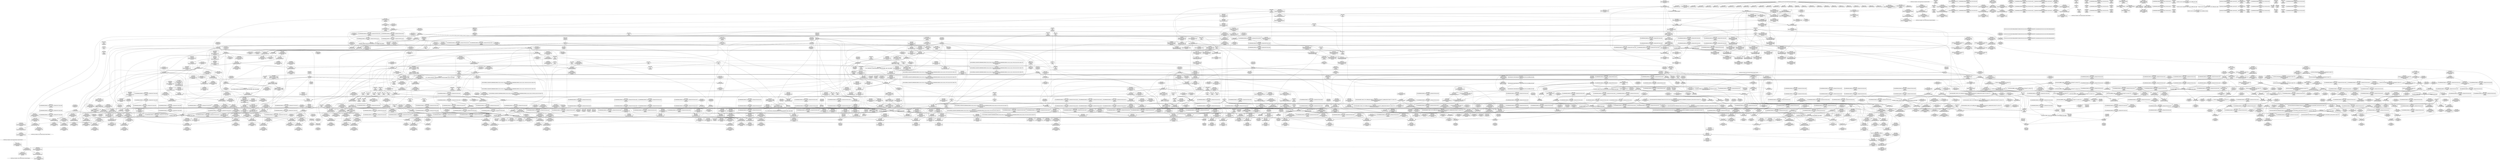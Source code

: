 digraph {
	CE0x40035c0 [shape=record,shape=Mrecord,label="{CE0x40035c0|avc_has_perm:tsid|Function::avc_has_perm&Arg::tsid::|*SummSink*}"]
	CE0x4026a30 [shape=record,shape=Mrecord,label="{CE0x4026a30|i32_512|*Constant*|*SummSink*}"]
	CE0x4106880 [shape=record,shape=Mrecord,label="{CE0x4106880|COLLAPSED:_GCMRE___llvm_gcov_ctr134_internal_global_4_x_i64_zeroinitializer:_elem_0:default:}"]
	CE0x40c16b0 [shape=record,shape=Mrecord,label="{CE0x40c16b0|rcu_read_unlock:tmp3|*SummSource*}"]
	CE0x4049d40 [shape=record,shape=Mrecord,label="{CE0x4049d40|i32_22|*Constant*|*SummSource*}"]
	CE0x409fc10 [shape=record,shape=Mrecord,label="{CE0x409fc10|rcu_read_lock:tmp}"]
	CE0x40aff50 [shape=record,shape=Mrecord,label="{CE0x40aff50|__preempt_count_sub:entry|*SummSink*}"]
	CE0x402f840 [shape=record,shape=Mrecord,label="{CE0x402f840|avc_has_perm:auditdata|Function::avc_has_perm&Arg::auditdata::}"]
	CE0x402c920 [shape=record,shape=Mrecord,label="{CE0x402c920|i8*_getelementptr_inbounds_(_45_x_i8_,_45_x_i8_*_.str12,_i32_0,_i32_0)|*Constant*|*SummSource*}"]
	CE0x4006b10 [shape=record,shape=Mrecord,label="{CE0x4006b10|i64*_getelementptr_inbounds_(_2_x_i64_,_2_x_i64_*___llvm_gcov_ctr136,_i64_0,_i64_1)|*Constant*}"]
	CE0x40bd3b0 [shape=record,shape=Mrecord,label="{CE0x40bd3b0|_ret_void,_!dbg_!27717|include/linux/rcupdate.h,419}"]
	CE0x4099350 [shape=record,shape=Mrecord,label="{CE0x4099350|rcu_lock_acquire:map|Function::rcu_lock_acquire&Arg::map::}"]
	CE0x401f7a0 [shape=record,shape=Mrecord,label="{CE0x401f7a0|current_sid:entry|*SummSink*}"]
	CE0x407ad80 [shape=record,shape=Mrecord,label="{CE0x407ad80|i64*_getelementptr_inbounds_(_13_x_i64_,_13_x_i64_*___llvm_gcov_ctr126,_i64_0,_i64_0)|*Constant*|*SummSource*}"]
	CE0x40f45c0 [shape=record,shape=Mrecord,label="{CE0x40f45c0|GLOBAL:lock_release|*Constant*|*SummSource*}"]
	"CONST[source:0(mediator),value:0(static)][purpose:{operation}][SnkIdx:3]"
	CE0x4087690 [shape=record,shape=Mrecord,label="{CE0x4087690|rcu_lock_acquire:tmp|*SummSink*}"]
	CE0x4068c40 [shape=record,shape=Mrecord,label="{CE0x4068c40|i64*_getelementptr_inbounds_(_2_x_i64_,_2_x_i64_*___llvm_gcov_ctr131,_i64_0,_i64_1)|*Constant*|*SummSink*}"]
	CE0x409a970 [shape=record,shape=Mrecord,label="{CE0x409a970|rcu_read_lock:call3|include/linux/rcupdate.h,882|*SummSource*}"]
	CE0x410ad70 [shape=record,shape=Mrecord,label="{CE0x410ad70|i64*_getelementptr_inbounds_(_4_x_i64_,_4_x_i64_*___llvm_gcov_ctr129,_i64_0,_i64_3)|*Constant*}"]
	CE0x40102e0 [shape=record,shape=Mrecord,label="{CE0x40102e0|i64*_getelementptr_inbounds_(_2_x_i64_,_2_x_i64_*___llvm_gcov_ctr98,_i64_0,_i64_1)|*Constant*}"]
	CE0x40b8370 [shape=record,shape=Mrecord,label="{CE0x40b8370|rcu_read_lock:tmp20|include/linux/rcupdate.h,882|*SummSource*}"]
	CE0x41344b0 [shape=record,shape=Mrecord,label="{CE0x41344b0|__preempt_count_add:tmp5|./arch/x86/include/asm/preempt.h,72|*SummSink*}"]
	CE0x4033860 [shape=record,shape=Mrecord,label="{CE0x4033860|i8_1|*Constant*|*SummSink*}"]
	CE0x40bae40 [shape=record,shape=Mrecord,label="{CE0x40bae40|i8*_getelementptr_inbounds_(_42_x_i8_,_42_x_i8_*_.str46,_i32_0,_i32_0)|*Constant*}"]
	CE0x40866c0 [shape=record,shape=Mrecord,label="{CE0x40866c0|__rcu_read_unlock:entry|*SummSource*}"]
	CE0x40a6940 [shape=record,shape=Mrecord,label="{CE0x40a6940|__rcu_read_unlock:do.body|*SummSource*}"]
	CE0x4066a90 [shape=record,shape=Mrecord,label="{CE0x4066a90|i32_22|*Constant*}"]
	CE0x40c56e0 [shape=record,shape=Mrecord,label="{CE0x40c56e0|rcu_read_unlock:bb|*SummSource*}"]
	CE0x4068290 [shape=record,shape=Mrecord,label="{CE0x4068290|GLOBAL:__llvm_gcov_ctr126|Global_var:__llvm_gcov_ctr126|*SummSink*}"]
	CE0x4048ca0 [shape=record,shape=Mrecord,label="{CE0x4048ca0|_ret_%struct.task_struct*_%tmp4,_!dbg_!27714|./arch/x86/include/asm/current.h,14}"]
	CE0x4053190 [shape=record,shape=Mrecord,label="{CE0x4053190|current_sid:tmp8|security/selinux/hooks.c,218|*SummSink*}"]
	CE0x4030820 [shape=record,shape=Mrecord,label="{CE0x4030820|i64*_getelementptr_inbounds_(_13_x_i64_,_13_x_i64_*___llvm_gcov_ctr126,_i64_0,_i64_9)|*Constant*|*SummSink*}"]
	CE0x40ace10 [shape=record,shape=Mrecord,label="{CE0x40ace10|rcu_read_unlock:tmp15|include/linux/rcupdate.h,933}"]
	CE0x40a5b20 [shape=record,shape=Mrecord,label="{CE0x40a5b20|__preempt_count_sub:do.body}"]
	CE0x40a06f0 [shape=record,shape=Mrecord,label="{CE0x40a06f0|i64*_getelementptr_inbounds_(_4_x_i64_,_4_x_i64_*___llvm_gcov_ctr135,_i64_0,_i64_3)|*Constant*}"]
	CE0x407f520 [shape=record,shape=Mrecord,label="{CE0x407f520|rcu_read_lock:do.body|*SummSource*}"]
	CE0x401ded0 [shape=record,shape=Mrecord,label="{CE0x401ded0|GLOBAL:current_sid|*Constant*|*SummSink*}"]
	CE0x4051060 [shape=record,shape=Mrecord,label="{CE0x4051060|current_sid:do.body|*SummSource*}"]
	CE0x410f770 [shape=record,shape=Mrecord,label="{CE0x410f770|_call_void_asm_addl_$1,_%gs:$0_,_*m,ri,*m,_dirflag_,_fpsr_,_flags_(i32*___preempt_count,_i32_%val,_i32*___preempt_count)_#3,_!dbg_!27714,_!srcloc_!27717|./arch/x86/include/asm/preempt.h,72|*SummSource*}"]
	CE0x409cab0 [shape=record,shape=Mrecord,label="{CE0x409cab0|i64_4|*Constant*}"]
	CE0x402efb0 [shape=record,shape=Mrecord,label="{CE0x402efb0|avc_has_perm:requested|Function::avc_has_perm&Arg::requested::|*SummSource*}"]
	CE0x40cbac0 [shape=record,shape=Mrecord,label="{CE0x40cbac0|_call_void_asm_sideeffect_,_memory_,_dirflag_,_fpsr_,_flags_()_#3,_!dbg_!27714,_!srcloc_!27715|include/linux/rcupdate.h,239}"]
	CE0x4049190 [shape=record,shape=Mrecord,label="{CE0x4049190|i32_78|*Constant*|*SummSource*}"]
	CE0x402f8e0 [shape=record,shape=Mrecord,label="{CE0x402f8e0|avc_has_perm:auditdata|Function::avc_has_perm&Arg::auditdata::|*SummSource*}"]
	CE0x410bda0 [shape=record,shape=Mrecord,label="{CE0x410bda0|__preempt_count_sub:do.end|*SummSource*}"]
	CE0x4029880 [shape=record,shape=Mrecord,label="{CE0x4029880|_call_void_rcu_read_unlock()_#10,_!dbg_!27748|security/selinux/hooks.c,209|*SummSink*}"]
	CE0x40716d0 [shape=record,shape=Mrecord,label="{CE0x40716d0|GLOBAL:cred_sid|*Constant*|*SummSink*}"]
	CE0x4007890 [shape=record,shape=Mrecord,label="{CE0x4007890|rcu_read_lock:entry}"]
	CE0x40548f0 [shape=record,shape=Mrecord,label="{CE0x40548f0|get_current:tmp2}"]
	CE0x4099620 [shape=record,shape=Mrecord,label="{CE0x4099620|rcu_lock_acquire:map|Function::rcu_lock_acquire&Arg::map::|*SummSink*}"]
	CE0x40281e0 [shape=record,shape=Mrecord,label="{CE0x40281e0|selinux_task_setscheduler:tmp6|security/selinux/hooks.c,3640|*SummSource*}"]
	CE0x410ee40 [shape=record,shape=Mrecord,label="{CE0x410ee40|__preempt_count_add:tmp3|*SummSink*}"]
	CE0x408e1b0 [shape=record,shape=Mrecord,label="{CE0x408e1b0|i64_ptrtoint_(i8*_blockaddress(_rcu_lock_acquire,_%__here)_to_i64)|*Constant*|*SummSource*}"]
	CE0x400eeb0 [shape=record,shape=Mrecord,label="{CE0x400eeb0|selinux_task_setscheduler:tmp|*SummSink*}"]
	CE0x40473b0 [shape=record,shape=Mrecord,label="{CE0x40473b0|rcu_read_lock:tmp9|include/linux/rcupdate.h,882|*SummSink*}"]
	CE0x407d9f0 [shape=record,shape=Mrecord,label="{CE0x407d9f0|rcu_read_unlock:do.body|*SummSink*}"]
	CE0x402c200 [shape=record,shape=Mrecord,label="{CE0x402c200|i32_(i32,_i32,_i16,_i32,_%struct.common_audit_data*)*_bitcast_(i32_(i32,_i32,_i16,_i32,_%struct.common_audit_data.495*)*_avc_has_perm_to_i32_(i32,_i32,_i16,_i32,_%struct.common_audit_data*)*)|*Constant*|*SummSource*}"]
	CE0x4011e10 [shape=record,shape=Mrecord,label="{CE0x4011e10|selinux_task_setscheduler:tmp11|security/selinux/hooks.c,3643}"]
	CE0x4057490 [shape=record,shape=Mrecord,label="{CE0x4057490|i64_3|*Constant*}"]
	CE0x402d000 [shape=record,shape=Mrecord,label="{CE0x402d000|current_sid:tmp17|security/selinux/hooks.c,218}"]
	CE0x4064150 [shape=record,shape=Mrecord,label="{CE0x4064150|rcu_read_lock:tmp5|include/linux/rcupdate.h,882}"]
	CE0x4086340 [shape=record,shape=Mrecord,label="{CE0x4086340|GLOBAL:__rcu_read_unlock|*Constant*|*SummSink*}"]
	CE0x40bfab0 [shape=record,shape=Mrecord,label="{CE0x40bfab0|rcu_read_lock:call|include/linux/rcupdate.h,882|*SummSource*}"]
	CE0x4127a40 [shape=record,shape=Mrecord,label="{CE0x4127a40|i64*_getelementptr_inbounds_(_4_x_i64_,_4_x_i64_*___llvm_gcov_ctr129,_i64_0,_i64_0)|*Constant*|*SummSource*}"]
	CE0x4019cc0 [shape=record,shape=Mrecord,label="{CE0x4019cc0|task_sid:call7|security/selinux/hooks.c,208}"]
	CE0x40f43f0 [shape=record,shape=Mrecord,label="{CE0x40f43f0|__rcu_read_unlock:tmp2}"]
	CE0x4014740 [shape=record,shape=Mrecord,label="{CE0x4014740|selinux_task_setscheduler:tmp5|security/selinux/hooks.c,3639}"]
	CE0x4109fa0 [shape=record,shape=Mrecord,label="{CE0x4109fa0|GLOBAL:lock_acquire|*Constant*|*SummSource*}"]
	CE0x40bf470 [shape=record,shape=Mrecord,label="{CE0x40bf470|cred_sid:tmp5|security/selinux/hooks.c,196}"]
	CE0x401b440 [shape=record,shape=Mrecord,label="{CE0x401b440|current_sid:tmp15|security/selinux/hooks.c,218|*SummSource*}"]
	CE0x400cd20 [shape=record,shape=Mrecord,label="{CE0x400cd20|selinux_task_setscheduler:tobool|security/selinux/hooks.c,3639|*SummSource*}"]
	CE0x404b500 [shape=record,shape=Mrecord,label="{CE0x404b500|i32_1|*Constant*|*SummSink*}"]
	CE0x402ec60 [shape=record,shape=Mrecord,label="{CE0x402ec60|avc_has_perm:tclass|Function::avc_has_perm&Arg::tclass::|*SummSink*}"]
	CE0x401b7c0 [shape=record,shape=Mrecord,label="{CE0x401b7c0|current_sid:tmp16|security/selinux/hooks.c,218}"]
	CE0x4089180 [shape=record,shape=Mrecord,label="{CE0x4089180|__rcu_read_lock:bb|*SummSink*}"]
	CE0x401a920 [shape=record,shape=Mrecord,label="{CE0x401a920|i1_true|*Constant*}"]
	CE0x40853b0 [shape=record,shape=Mrecord,label="{CE0x40853b0|rcu_lock_release:entry|*SummSink*}"]
	CE0x412e6f0 [shape=record,shape=Mrecord,label="{CE0x412e6f0|__preempt_count_sub:tmp4|./arch/x86/include/asm/preempt.h,77}"]
	CE0x404e070 [shape=record,shape=Mrecord,label="{CE0x404e070|_ret_void,_!dbg_!27717|include/linux/rcupdate.h,240|*SummSink*}"]
	CE0x40aaf40 [shape=record,shape=Mrecord,label="{CE0x40aaf40|_call_void___preempt_count_sub(i32_1)_#10,_!dbg_!27715|include/linux/rcupdate.h,244}"]
	CE0x4049bd0 [shape=record,shape=Mrecord,label="{CE0x4049bd0|current_sid:tmp21|security/selinux/hooks.c,218|*SummSink*}"]
	CE0x4066400 [shape=record,shape=Mrecord,label="{CE0x4066400|task_sid:tmp19|security/selinux/hooks.c,208}"]
	CE0x4075d70 [shape=record,shape=Mrecord,label="{CE0x4075d70|_call_void___rcu_read_lock()_#10,_!dbg_!27710|include/linux/rcupdate.h,879}"]
	CE0x4128630 [shape=record,shape=Mrecord,label="{CE0x4128630|i64*_getelementptr_inbounds_(_4_x_i64_,_4_x_i64_*___llvm_gcov_ctr135,_i64_0,_i64_0)|*Constant*}"]
	CE0x4066a00 [shape=record,shape=Mrecord,label="{CE0x4066a00|task_sid:tmp19|security/selinux/hooks.c,208|*SummSink*}"]
	CE0x406f8d0 [shape=record,shape=Mrecord,label="{CE0x406f8d0|rcu_lock_release:tmp5|include/linux/rcupdate.h,423|*SummSource*}"]
	CE0x407e720 [shape=record,shape=Mrecord,label="{CE0x407e720|task_sid:tobool1|security/selinux/hooks.c,208|*SummSink*}"]
	CE0x4047a20 [shape=record,shape=Mrecord,label="{CE0x4047a20|rcu_read_lock:tmp11|include/linux/rcupdate.h,882}"]
	CE0x41305d0 [shape=record,shape=Mrecord,label="{CE0x41305d0|i64*_getelementptr_inbounds_(_4_x_i64_,_4_x_i64_*___llvm_gcov_ctr134,_i64_0,_i64_1)|*Constant*|*SummSink*}"]
	CE0x402fd00 [shape=record,shape=Mrecord,label="{CE0x402fd00|current_sid:if.end|*SummSink*}"]
	CE0x40974e0 [shape=record,shape=Mrecord,label="{CE0x40974e0|rcu_read_unlock:tmp4|include/linux/rcupdate.h,933|*SummSource*}"]
	CE0x40c55b0 [shape=record,shape=Mrecord,label="{CE0x40c55b0|rcu_read_unlock:bb}"]
	CE0x4052ff0 [shape=record,shape=Mrecord,label="{CE0x4052ff0|current_sid:tobool1|security/selinux/hooks.c,218}"]
	CE0x4038e50 [shape=record,shape=Mrecord,label="{CE0x4038e50|i32_218|*Constant*|*SummSink*}"]
	CE0x40a0dd0 [shape=record,shape=Mrecord,label="{CE0x40a0dd0|__rcu_read_unlock:do.end}"]
	CE0x40789f0 [shape=record,shape=Mrecord,label="{CE0x40789f0|task_sid:tmp15|security/selinux/hooks.c,208}"]
	CE0x4097140 [shape=record,shape=Mrecord,label="{CE0x4097140|i64_1|*Constant*}"]
	CE0x412d010 [shape=record,shape=Mrecord,label="{CE0x412d010|__preempt_count_sub:do.end|*SummSink*}"]
	CE0x401dc70 [shape=record,shape=Mrecord,label="{CE0x401dc70|GLOBAL:cap_task_setscheduler|*Constant*|*SummSink*}"]
	CE0x40499b0 [shape=record,shape=Mrecord,label="{CE0x40499b0|current_sid:tmp21|security/selinux/hooks.c,218|*SummSource*}"]
	CE0x40ba100 [shape=record,shape=Mrecord,label="{CE0x40ba100|i8*_getelementptr_inbounds_(_25_x_i8_,_25_x_i8_*_.str45,_i32_0,_i32_0)|*Constant*|*SummSource*}"]
	CE0x401bc90 [shape=record,shape=Mrecord,label="{CE0x401bc90|i8_1|*Constant*}"]
	CE0x406ad20 [shape=record,shape=Mrecord,label="{CE0x406ad20|i64*_getelementptr_inbounds_(_13_x_i64_,_13_x_i64_*___llvm_gcov_ctr126,_i64_0,_i64_11)|*Constant*|*SummSource*}"]
	CE0x40044c0 [shape=record,shape=Mrecord,label="{CE0x40044c0|get_current:tmp3|*SummSource*}"]
	CE0x40c95d0 [shape=record,shape=Mrecord,label="{CE0x40c95d0|rcu_read_unlock:tmp19|include/linux/rcupdate.h,933|*SummSink*}"]
	CE0x4063fc0 [shape=record,shape=Mrecord,label="{CE0x4063fc0|GLOBAL:__llvm_gcov_ctr127|Global_var:__llvm_gcov_ctr127|*SummSink*}"]
	CE0x40c65b0 [shape=record,shape=Mrecord,label="{CE0x40c65b0|rcu_read_unlock:tmp8|include/linux/rcupdate.h,933}"]
	CE0x406a290 [shape=record,shape=Mrecord,label="{CE0x406a290|task_sid:tmp23|security/selinux/hooks.c,208|*SummSource*}"]
	CE0x4064cb0 [shape=record,shape=Mrecord,label="{CE0x4064cb0|task_sid:tmp4|*LoadInst*|security/selinux/hooks.c,208|*SummSource*}"]
	CE0x40847e0 [shape=record,shape=Mrecord,label="{CE0x40847e0|_call_void_rcu_lock_release(%struct.lockdep_map*_rcu_lock_map)_#10,_!dbg_!27733|include/linux/rcupdate.h,935}"]
	CE0x40c1720 [shape=record,shape=Mrecord,label="{CE0x40c1720|rcu_read_unlock:tmp3|*SummSink*}"]
	CE0x406ae20 [shape=record,shape=Mrecord,label="{CE0x406ae20|i64*_getelementptr_inbounds_(_13_x_i64_,_13_x_i64_*___llvm_gcov_ctr126,_i64_0,_i64_11)|*Constant*|*SummSink*}"]
	CE0x407bee0 [shape=record,shape=Mrecord,label="{CE0x407bee0|i64_7|*Constant*|*SummSink*}"]
	CE0x4005300 [shape=record,shape=Mrecord,label="{CE0x4005300|i64*_getelementptr_inbounds_(_11_x_i64_,_11_x_i64_*___llvm_gcov_ctr125,_i64_0,_i64_1)|*Constant*}"]
	CE0x407a800 [shape=record,shape=Mrecord,label="{CE0x407a800|get_current:tmp4|./arch/x86/include/asm/current.h,14|*SummSink*}"]
	CE0x402db90 [shape=record,shape=Mrecord,label="{CE0x402db90|current_sid:tmp19|security/selinux/hooks.c,218|*SummSink*}"]
	CE0x409e710 [shape=record,shape=Mrecord,label="{CE0x409e710|rcu_lock_acquire:tmp3|*SummSource*}"]
	CE0x400dbe0 [shape=record,shape=Mrecord,label="{CE0x400dbe0|current_sid:tmp6|security/selinux/hooks.c,218|*SummSink*}"]
	CE0x4074c00 [shape=record,shape=Mrecord,label="{CE0x4074c00|GLOBAL:task_sid.__warned|Global_var:task_sid.__warned|*SummSource*}"]
	CE0x404c9d0 [shape=record,shape=Mrecord,label="{CE0x404c9d0|current_sid:tmp24|security/selinux/hooks.c,220|*SummSource*}"]
	CE0x4007620 [shape=record,shape=Mrecord,label="{CE0x4007620|current_has_perm:tmp3}"]
	CE0x40994a0 [shape=record,shape=Mrecord,label="{CE0x40994a0|rcu_lock_acquire:map|Function::rcu_lock_acquire&Arg::map::|*SummSource*}"]
	CE0x408fca0 [shape=record,shape=Mrecord,label="{CE0x408fca0|__rcu_read_lock:tmp2|*SummSource*}"]
	CE0x400cf30 [shape=record,shape=Mrecord,label="{CE0x400cf30|i64_2|*Constant*}"]
	CE0x4036770 [shape=record,shape=Mrecord,label="{CE0x4036770|rcu_read_lock:tmp16|include/linux/rcupdate.h,882}"]
	CE0x4063950 [shape=record,shape=Mrecord,label="{CE0x4063950|_call_void_mcount()_#3}"]
	CE0x40061b0 [shape=record,shape=Mrecord,label="{CE0x40061b0|task_sid:bb|*SummSink*}"]
	CE0x40575c0 [shape=record,shape=Mrecord,label="{CE0x40575c0|i64_3|*Constant*|*SummSource*}"]
	CE0x40b06d0 [shape=record,shape=Mrecord,label="{CE0x40b06d0|GLOBAL:rcu_read_unlock.__warned|Global_var:rcu_read_unlock.__warned|*SummSource*}"]
	CE0x40c3ac0 [shape=record,shape=Mrecord,label="{CE0x40c3ac0|rcu_read_unlock:tmp13|include/linux/rcupdate.h,933}"]
	CE0x40a84c0 [shape=record,shape=Mrecord,label="{CE0x40a84c0|rcu_read_lock:tmp22|include/linux/rcupdate.h,884|*SummSink*}"]
	CE0x404a140 [shape=record,shape=Mrecord,label="{CE0x404a140|COLLAPSED:_CMRE:_elem_0::|security/selinux/hooks.c,218}"]
	CE0x5267a40 [shape=record,shape=Mrecord,label="{CE0x5267a40|selinux_task_setscheduler:p|Function::selinux_task_setscheduler&Arg::p::|*SummSink*}"]
	CE0x4005080 [shape=record,shape=Mrecord,label="{CE0x4005080|current_has_perm:bb}"]
	CE0x4010c60 [shape=record,shape=Mrecord,label="{CE0x4010c60|VOIDTB_TE:_CE_16,20_}"]
	CE0x4089330 [shape=record,shape=Mrecord,label="{CE0x4089330|COLLAPSED:_GCMRE___llvm_gcov_ctr128_internal_global_4_x_i64_zeroinitializer:_elem_0:default:}"]
	CE0x40bcf70 [shape=record,shape=Mrecord,label="{CE0x40bcf70|_call_void_mcount()_#3|*SummSink*}"]
	CE0x40aaa70 [shape=record,shape=Mrecord,label="{CE0x40aaa70|rcu_read_unlock:tmp1}"]
	CE0x409d680 [shape=record,shape=Mrecord,label="{CE0x409d680|GLOBAL:rcu_read_unlock.__warned|Global_var:rcu_read_unlock.__warned}"]
	CE0x4057bf0 [shape=record,shape=Mrecord,label="{CE0x4057bf0|_call_void_mcount()_#3}"]
	CE0x409fcf0 [shape=record,shape=Mrecord,label="{CE0x409fcf0|rcu_read_lock:tmp|*SummSource*}"]
	CE0x4083220 [shape=record,shape=Mrecord,label="{CE0x4083220|i32_208|*Constant*}"]
	CE0x4019960 [shape=record,shape=Mrecord,label="{CE0x4019960|i64*_getelementptr_inbounds_(_13_x_i64_,_13_x_i64_*___llvm_gcov_ctr126,_i64_0,_i64_12)|*Constant*|*SummSource*}"]
	CE0x402b590 [shape=record,shape=Mrecord,label="{CE0x402b590|i32_(i32,_i32,_i16,_i32,_%struct.common_audit_data*)*_bitcast_(i32_(i32,_i32,_i16,_i32,_%struct.common_audit_data.495*)*_avc_has_perm_to_i32_(i32,_i32,_i16,_i32,_%struct.common_audit_data*)*)|*Constant*}"]
	CE0x409c6a0 [shape=record,shape=Mrecord,label="{CE0x409c6a0|rcu_read_lock:tobool1|include/linux/rcupdate.h,882|*SummSink*}"]
	CE0x400ec50 [shape=record,shape=Mrecord,label="{CE0x400ec50|selinux_task_setscheduler:tmp1|*SummSink*}"]
	CE0x40c1cf0 [shape=record,shape=Mrecord,label="{CE0x40c1cf0|rcu_lock_release:tmp3|*SummSink*}"]
	CE0x4097ab0 [shape=record,shape=Mrecord,label="{CE0x4097ab0|rcu_read_lock:tobool|include/linux/rcupdate.h,882|*SummSink*}"]
	CE0x4075c60 [shape=record,shape=Mrecord,label="{CE0x4075c60|task_sid:do.end|*SummSink*}"]
	CE0x40509d0 [shape=record,shape=Mrecord,label="{CE0x40509d0|task_sid:tmp6|security/selinux/hooks.c,208|*SummSink*}"]
	CE0x4057850 [shape=record,shape=Mrecord,label="{CE0x4057850|GLOBAL:rcu_lock_map|Global_var:rcu_lock_map}"]
	CE0x4126970 [shape=record,shape=Mrecord,label="{CE0x4126970|__preempt_count_sub:tmp5|./arch/x86/include/asm/preempt.h,77|*SummSink*}"]
	CE0x401e0f0 [shape=record,shape=Mrecord,label="{CE0x401e0f0|current_sid:entry|*SummSource*}"]
	CE0x406fa40 [shape=record,shape=Mrecord,label="{CE0x406fa40|rcu_lock_release:tmp5|include/linux/rcupdate.h,423|*SummSink*}"]
	CE0x4036c10 [shape=record,shape=Mrecord,label="{CE0x4036c10|i64*_getelementptr_inbounds_(_11_x_i64_,_11_x_i64_*___llvm_gcov_ctr127,_i64_0,_i64_8)|*Constant*}"]
	CE0x41391d0 [shape=record,shape=Mrecord,label="{CE0x41391d0|__preempt_count_sub:tmp1|*SummSource*}"]
	CE0x40b9bf0 [shape=record,shape=Mrecord,label="{CE0x40b9bf0|GLOBAL:lockdep_rcu_suspicious|*Constant*}"]
	CE0x4065a50 [shape=record,shape=Mrecord,label="{CE0x4065a50|task_sid:tobool|security/selinux/hooks.c,208|*SummSource*}"]
	CE0x4019f20 [shape=record,shape=Mrecord,label="{CE0x4019f20|task_sid:tmp15|security/selinux/hooks.c,208|*SummSource*}"]
	CE0x40c4380 [shape=record,shape=Mrecord,label="{CE0x40c4380|__preempt_count_sub:tmp6|./arch/x86/include/asm/preempt.h,78|*SummSource*}"]
	CE0x4073820 [shape=record,shape=Mrecord,label="{CE0x4073820|GLOBAL:__rcu_read_lock|*Constant*|*SummSink*}"]
	CE0x40007c0 [shape=record,shape=Mrecord,label="{CE0x40007c0|selinux_task_setscheduler:return|*SummSource*}"]
	CE0x40751c0 [shape=record,shape=Mrecord,label="{CE0x40751c0|i64*_getelementptr_inbounds_(_13_x_i64_,_13_x_i64_*___llvm_gcov_ctr126,_i64_0,_i64_1)|*Constant*|*SummSink*}"]
	CE0x4065ff0 [shape=record,shape=Mrecord,label="{CE0x4065ff0|cred_sid:tmp|*SummSink*}"]
	CE0x4028a60 [shape=record,shape=Mrecord,label="{CE0x4028a60|i32_0|*Constant*|*SummSource*}"]
	CE0x3fffc50 [shape=record,shape=Mrecord,label="{CE0x3fffc50|selinux_task_setscheduler:call1|security/selinux/hooks.c,3642|*SummSource*}"]
	CE0x406b4f0 [shape=record,shape=Mrecord,label="{CE0x406b4f0|task_sid:tmp25|security/selinux/hooks.c,208|*SummSink*}"]
	CE0x401c510 [shape=record,shape=Mrecord,label="{CE0x401c510|GLOBAL:task_sid|*Constant*|*SummSource*}"]
	CE0x40c94f0 [shape=record,shape=Mrecord,label="{CE0x40c94f0|rcu_read_unlock:tmp19|include/linux/rcupdate.h,933}"]
	CE0x5267b30 [shape=record,shape=Mrecord,label="{CE0x5267b30|2472:_%struct.cred*,_:_CRE:_elem_0:default:}"]
	CE0x407d140 [shape=record,shape=Mrecord,label="{CE0x407d140|__rcu_read_lock:tmp5|include/linux/rcupdate.h,239|*SummSink*}"]
	CE0x401dfb0 [shape=record,shape=Mrecord,label="{CE0x401dfb0|current_sid:entry}"]
	CE0x40b5740 [shape=record,shape=Mrecord,label="{CE0x40b5740|rcu_lock_acquire:bb}"]
	CE0x40b63e0 [shape=record,shape=Mrecord,label="{CE0x40b63e0|cred_sid:tmp4|*LoadInst*|security/selinux/hooks.c,196|*SummSink*}"]
	CE0x407a280 [shape=record,shape=Mrecord,label="{CE0x407a280|task_sid:tobool1|security/selinux/hooks.c,208}"]
	CE0x401d120 [shape=record,shape=Mrecord,label="{CE0x401d120|_ret_i32_%call7,_!dbg_!27749|security/selinux/hooks.c,210|*SummSink*}"]
	CE0x40a93b0 [shape=record,shape=Mrecord,label="{CE0x40a93b0|4:_i32,_:_CRE_4,8_|*MultipleSource*|security/selinux/hooks.c,196|security/selinux/hooks.c,197|*LoadInst*|security/selinux/hooks.c,196}"]
	CE0x40501b0 [shape=record,shape=Mrecord,label="{CE0x40501b0|_ret_void,_!dbg_!27735|include/linux/rcupdate.h,938|*SummSink*}"]
	CE0x40b5c10 [shape=record,shape=Mrecord,label="{CE0x40b5c10|rcu_read_unlock:call3|include/linux/rcupdate.h,933}"]
	CE0x40b2a10 [shape=record,shape=Mrecord,label="{CE0x40b2a10|i64*_getelementptr_inbounds_(_11_x_i64_,_11_x_i64_*___llvm_gcov_ctr132,_i64_0,_i64_0)|*Constant*|*SummSource*}"]
	CE0x4005c90 [shape=record,shape=Mrecord,label="{CE0x4005c90|i64*_getelementptr_inbounds_(_11_x_i64_,_11_x_i64_*___llvm_gcov_ctr125,_i64_0,_i64_0)|*Constant*|*SummSource*}"]
	CE0x40621a0 [shape=record,shape=Mrecord,label="{CE0x40621a0|task_sid:real_cred|security/selinux/hooks.c,208}"]
	CE0x4093b80 [shape=record,shape=Mrecord,label="{CE0x4093b80|i32_0|*Constant*}"]
	CE0x40741f0 [shape=record,shape=Mrecord,label="{CE0x40741f0|task_sid:tmp2|*SummSink*}"]
	CE0x412ee50 [shape=record,shape=Mrecord,label="{CE0x412ee50|_call_void_asm_addl_$1,_%gs:$0_,_*m,ri,*m,_dirflag_,_fpsr_,_flags_(i32*___preempt_count,_i32_%sub,_i32*___preempt_count)_#3,_!dbg_!27717,_!srcloc_!27718|./arch/x86/include/asm/preempt.h,77}"]
	CE0x40a01c0 [shape=record,shape=Mrecord,label="{CE0x40a01c0|rcu_read_lock:do.body|*SummSink*}"]
	CE0x40963d0 [shape=record,shape=Mrecord,label="{CE0x40963d0|get_current:bb|*SummSource*}"]
	CE0x409d080 [shape=record,shape=Mrecord,label="{CE0x409d080|rcu_read_lock:tmp8|include/linux/rcupdate.h,882|*SummSource*}"]
	CE0x4048180 [shape=record,shape=Mrecord,label="{CE0x4048180|current_sid:call4|security/selinux/hooks.c,218|*SummSink*}"]
	CE0x401f810 [shape=record,shape=Mrecord,label="{CE0x401f810|_ret_i32_%tmp24,_!dbg_!27742|security/selinux/hooks.c,220}"]
	CE0x4021e60 [shape=record,shape=Mrecord,label="{CE0x4021e60|selinux_task_setscheduler:tmp2|security/selinux/hooks.c,3639|*SummSink*}"]
	CE0x400bb70 [shape=record,shape=Mrecord,label="{CE0x400bb70|current_has_perm:entry}"]
	CE0x4134e30 [shape=record,shape=Mrecord,label="{CE0x4134e30|__preempt_count_add:tmp7|./arch/x86/include/asm/preempt.h,73|*SummSink*}"]
	CE0x404e6c0 [shape=record,shape=Mrecord,label="{CE0x404e6c0|i32_77|*Constant*}"]
	CE0x40bdcc0 [shape=record,shape=Mrecord,label="{CE0x40bdcc0|rcu_read_lock:tmp4|include/linux/rcupdate.h,882|*SummSink*}"]
	CE0x40af6d0 [shape=record,shape=Mrecord,label="{CE0x40af6d0|rcu_lock_acquire:tmp3}"]
	CE0x406b080 [shape=record,shape=Mrecord,label="{CE0x406b080|task_sid:tmp26|security/selinux/hooks.c,208}"]
	CE0x400f940 [shape=record,shape=Mrecord,label="{CE0x400f940|VOIDTB_TE:_CE_160,168_}"]
	CE0x4131b00 [shape=record,shape=Mrecord,label="{CE0x4131b00|COLLAPSED:_GCMRE___llvm_gcov_ctr129_internal_global_4_x_i64_zeroinitializer:_elem_0:default:}"]
	CE0x4023530 [shape=record,shape=Mrecord,label="{CE0x4023530|rcu_lock_acquire:indirectgoto|*SummSource*}"]
	CE0x4097610 [shape=record,shape=Mrecord,label="{CE0x4097610|rcu_read_unlock:tmp5|include/linux/rcupdate.h,933}"]
	CE0x40bc800 [shape=record,shape=Mrecord,label="{CE0x40bc800|rcu_read_unlock:tobool1|include/linux/rcupdate.h,933|*SummSink*}"]
	CE0x40cb410 [shape=record,shape=Mrecord,label="{CE0x40cb410|rcu_read_unlock:tmp18|include/linux/rcupdate.h,933|*SummSource*}"]
	CE0x404a3c0 [shape=record,shape=Mrecord,label="{CE0x404a3c0|current_sid:security|security/selinux/hooks.c,218|*SummSink*}"]
	CE0x4076b90 [shape=record,shape=Mrecord,label="{CE0x4076b90|0:_i8,_:_GCMR_task_sid.__warned_internal_global_i8_0,_section_.data.unlikely_,_align_1:_elem_0:default:}"]
	CE0x4019a60 [shape=record,shape=Mrecord,label="{CE0x4019a60|i64*_getelementptr_inbounds_(_13_x_i64_,_13_x_i64_*___llvm_gcov_ctr126,_i64_0,_i64_12)|*Constant*|*SummSink*}"]
	CE0x40b8160 [shape=record,shape=Mrecord,label="{CE0x40b8160|rcu_read_lock:tmp20|include/linux/rcupdate.h,882}"]
	CE0x40ca5a0 [shape=record,shape=Mrecord,label="{CE0x40ca5a0|rcu_read_unlock:tmp21|include/linux/rcupdate.h,935|*SummSink*}"]
	CE0x410ade0 [shape=record,shape=Mrecord,label="{CE0x410ade0|GLOBAL:__preempt_count|Global_var:__preempt_count|*SummSink*}"]
	CE0x40b1530 [shape=record,shape=Mrecord,label="{CE0x40b1530|rcu_read_unlock:tmp2|*SummSink*}"]
	CE0x4029280 [shape=record,shape=Mrecord,label="{CE0x4029280|cred_sid:cred|Function::cred_sid&Arg::cred::|*SummSource*}"]
	CE0x402a340 [shape=record,shape=Mrecord,label="{CE0x402a340|_call_void_mcount()_#3|*SummSink*}"]
	CE0x40339e0 [shape=record,shape=Mrecord,label="{CE0x40339e0|i8*_getelementptr_inbounds_(_25_x_i8_,_25_x_i8_*_.str3,_i32_0,_i32_0)|*Constant*}"]
	CE0x4098b40 [shape=record,shape=Mrecord,label="{CE0x4098b40|rcu_read_lock:tmp6|include/linux/rcupdate.h,882|*SummSource*}"]
	CE0x4077ea0 [shape=record,shape=Mrecord,label="{CE0x4077ea0|task_sid:tobool4|security/selinux/hooks.c,208|*SummSink*}"]
	CE0x4048a90 [shape=record,shape=Mrecord,label="{CE0x4048a90|_ret_%struct.task_struct*_%tmp4,_!dbg_!27714|./arch/x86/include/asm/current.h,14|*SummSource*}"]
	CE0x40b67a0 [shape=record,shape=Mrecord,label="{CE0x40b67a0|get_current:tmp4|./arch/x86/include/asm/current.h,14}"]
	CE0x404cb60 [shape=record,shape=Mrecord,label="{CE0x404cb60|current_sid:tmp24|security/selinux/hooks.c,220|*SummSink*}"]
	CE0x40c5d00 [shape=record,shape=Mrecord,label="{CE0x40c5d00|GLOBAL:__llvm_gcov_ctr132|Global_var:__llvm_gcov_ctr132|*SummSink*}"]
	CE0x4097b80 [shape=record,shape=Mrecord,label="{CE0x4097b80|rcu_read_lock:tobool|include/linux/rcupdate.h,882|*SummSource*}"]
	CE0x4066f00 [shape=record,shape=Mrecord,label="{CE0x4066f00|rcu_read_lock:tmp1|*SummSink*}"]
	CE0x4079e70 [shape=record,shape=Mrecord,label="{CE0x4079e70|rcu_read_lock:tmp1}"]
	CE0x4048520 [shape=record,shape=Mrecord,label="{CE0x4048520|GLOBAL:get_current|*Constant*|*SummSource*}"]
	CE0x409c1e0 [shape=record,shape=Mrecord,label="{CE0x409c1e0|rcu_read_lock:if.then|*SummSink*}"]
	CE0x40820c0 [shape=record,shape=Mrecord,label="{CE0x40820c0|i32_934|*Constant*|*SummSource*}"]
	CE0x4036480 [shape=record,shape=Mrecord,label="{CE0x4036480|rcu_read_lock:tmp15|include/linux/rcupdate.h,882|*SummSource*}"]
	CE0x4055b70 [shape=record,shape=Mrecord,label="{CE0x4055b70|current_sid:do.end}"]
	CE0x4002bb0 [shape=record,shape=Mrecord,label="{CE0x4002bb0|avc_has_perm:entry|*SummSink*}"]
	CE0x4075de0 [shape=record,shape=Mrecord,label="{CE0x4075de0|_call_void___rcu_read_lock()_#10,_!dbg_!27710|include/linux/rcupdate.h,879|*SummSource*}"]
	CE0x4047e20 [shape=record,shape=Mrecord,label="{CE0x4047e20|rcu_read_lock:tmp11|include/linux/rcupdate.h,882|*SummSink*}"]
	CE0x40ab630 [shape=record,shape=Mrecord,label="{CE0x40ab630|rcu_lock_acquire:bb|*SummSink*}"]
	CE0x409a3a0 [shape=record,shape=Mrecord,label="{CE0x409a3a0|rcu_read_lock:tmp12|include/linux/rcupdate.h,882|*SummSource*}"]
	CE0x40bccb0 [shape=record,shape=Mrecord,label="{CE0x40bccb0|rcu_read_lock:tmp4|include/linux/rcupdate.h,882}"]
	CE0x4027670 [shape=record,shape=Mrecord,label="{CE0x4027670|_call_void_mcount()_#3}"]
	CE0x408f9c0 [shape=record,shape=Mrecord,label="{CE0x408f9c0|i64*_getelementptr_inbounds_(_4_x_i64_,_4_x_i64_*___llvm_gcov_ctr130,_i64_0,_i64_0)|*Constant*}"]
	CE0x40b53b0 [shape=record,shape=Mrecord,label="{CE0x40b53b0|i64*_getelementptr_inbounds_(_11_x_i64_,_11_x_i64_*___llvm_gcov_ctr132,_i64_0,_i64_8)|*Constant*|*SummSource*}"]
	CE0x4072230 [shape=record,shape=Mrecord,label="{CE0x4072230|GLOBAL:rcu_read_lock|*Constant*}"]
	CE0x4028170 [shape=record,shape=Mrecord,label="{CE0x4028170|selinux_task_setscheduler:tmp6|security/selinux/hooks.c,3640}"]
	CE0x40ac650 [shape=record,shape=Mrecord,label="{CE0x40ac650|i64*_getelementptr_inbounds_(_11_x_i64_,_11_x_i64_*___llvm_gcov_ctr132,_i64_0,_i64_1)|*Constant*|*SummSource*}"]
	CE0x3ffda20 [shape=record,shape=Mrecord,label="{CE0x3ffda20|_ret_i32_%call2,_!dbg_!27718|security/selinux/hooks.c,1544|*SummSource*}"]
	CE0x409aaf0 [shape=record,shape=Mrecord,label="{CE0x409aaf0|rcu_read_lock:call3|include/linux/rcupdate.h,882|*SummSink*}"]
	CE0x410a410 [shape=record,shape=Mrecord,label="{CE0x410a410|__rcu_read_lock:do.body|*SummSource*}"]
	CE0x40711a0 [shape=record,shape=Mrecord,label="{CE0x40711a0|task_sid:call7|security/selinux/hooks.c,208|*SummSink*}"]
	CE0x4050c50 [shape=record,shape=Mrecord,label="{CE0x4050c50|task_sid:tmp7|security/selinux/hooks.c,208|*SummSource*}"]
	CE0x40bf3b0 [shape=record,shape=Mrecord,label="{CE0x40bf3b0|get_current:tmp1}"]
	CE0x40008e0 [shape=record,shape=Mrecord,label="{CE0x40008e0|VOIDTB_TE:_CE_48,52_}"]
	CE0x40494c0 [shape=record,shape=Mrecord,label="{CE0x40494c0|current_sid:cred|security/selinux/hooks.c,218|*SummSink*}"]
	CE0x40271c0 [shape=record,shape=Mrecord,label="{CE0x40271c0|selinux_task_setscheduler:call1|security/selinux/hooks.c,3642|*SummSink*}"]
	CE0x400cec0 [shape=record,shape=Mrecord,label="{CE0x400cec0|selinux_task_setscheduler:tobool|security/selinux/hooks.c,3639|*SummSink*}"]
	CE0x4028880 [shape=record,shape=Mrecord,label="{CE0x4028880|VOIDTB_TE:_CE_168,176_}"]
	CE0x40b4500 [shape=record,shape=Mrecord,label="{CE0x40b4500|rcu_read_unlock:tmp}"]
	CE0x4047780 [shape=record,shape=Mrecord,label="{CE0x4047780|rcu_read_lock:tmp10|include/linux/rcupdate.h,882|*SummSource*}"]
	CE0x4024af0 [shape=record,shape=Mrecord,label="{CE0x4024af0|selinux_task_setscheduler:call|security/selinux/hooks.c,3638}"]
	CE0x40ca030 [shape=record,shape=Mrecord,label="{CE0x40ca030|i64*_getelementptr_inbounds_(_11_x_i64_,_11_x_i64_*___llvm_gcov_ctr132,_i64_0,_i64_10)|*Constant*}"]
	CE0x4055040 [shape=record,shape=Mrecord,label="{CE0x4055040|task_sid:do.end6|*SummSink*}"]
	CE0x40b17d0 [shape=record,shape=Mrecord,label="{CE0x40b17d0|rcu_lock_acquire:tmp4|include/linux/rcupdate.h,418}"]
	CE0x4109d80 [shape=record,shape=Mrecord,label="{CE0x4109d80|rcu_lock_release:tmp5|include/linux/rcupdate.h,423}"]
	CE0x4003290 [shape=record,shape=Mrecord,label="{CE0x4003290|avc_has_perm:tsid|Function::avc_has_perm&Arg::tsid::}"]
	CE0x4106410 [shape=record,shape=Mrecord,label="{CE0x4106410|__rcu_read_unlock:tmp1|*SummSource*}"]
	CE0x407b6f0 [shape=record,shape=Mrecord,label="{CE0x407b6f0|__rcu_read_lock:entry|*SummSource*}"]
	"CONST[source:0(mediator),value:0(static)][purpose:{operation}][SrcIdx:2]"
	CE0x401a7f0 [shape=record,shape=Mrecord,label="{CE0x401a7f0|current_sid:tmp14|security/selinux/hooks.c,218|*SummSink*}"]
	CE0x4085680 [shape=record,shape=Mrecord,label="{CE0x4085680|rcu_lock_release:map|Function::rcu_lock_release&Arg::map::|*SummSource*}"]
	CE0x4066830 [shape=record,shape=Mrecord,label="{CE0x4066830|_call_void_lockdep_rcu_suspicious(i8*_getelementptr_inbounds_(_25_x_i8_,_25_x_i8_*_.str3,_i32_0,_i32_0),_i32_208,_i8*_getelementptr_inbounds_(_41_x_i8_,_41_x_i8_*_.str44,_i32_0,_i32_0))_#10,_!dbg_!27732|security/selinux/hooks.c,208}"]
	CE0x401a450 [shape=record,shape=Mrecord,label="{CE0x401a450|i64*_getelementptr_inbounds_(_13_x_i64_,_13_x_i64_*___llvm_gcov_ctr126,_i64_0,_i64_8)|*Constant*}"]
	CE0x40ca790 [shape=record,shape=Mrecord,label="{CE0x40ca790|rcu_read_unlock:tmp22|include/linux/rcupdate.h,935}"]
	CE0x404b070 [shape=record,shape=Mrecord,label="{CE0x404b070|get_current:tmp1|*SummSource*}"]
	CE0x401a350 [shape=record,shape=Mrecord,label="{CE0x401a350|task_sid:tmp16|security/selinux/hooks.c,208|*SummSource*}"]
	CE0x4086560 [shape=record,shape=Mrecord,label="{CE0x4086560|__rcu_read_unlock:entry}"]
	CE0x40bd1e0 [shape=record,shape=Mrecord,label="{CE0x40bd1e0|rcu_read_lock:call|include/linux/rcupdate.h,882}"]
	CE0x4011350 [shape=record,shape=Mrecord,label="{CE0x4011350|i64*_getelementptr_inbounds_(_6_x_i64_,_6_x_i64_*___llvm_gcov_ctr287,_i64_0,_i64_0)|*Constant*}"]
	CE0x40b01a0 [shape=record,shape=Mrecord,label="{CE0x40b01a0|__preempt_count_sub:val|Function::__preempt_count_sub&Arg::val::}"]
	CE0x4050db0 [shape=record,shape=Mrecord,label="{CE0x4050db0|current_sid:if.then|*SummSource*}"]
	CE0x404f410 [shape=record,shape=Mrecord,label="{CE0x404f410|_call_void_rcu_read_unlock()_#10,_!dbg_!27748|security/selinux/hooks.c,209|*SummSource*}"]
	CE0x40a89f0 [shape=record,shape=Mrecord,label="{CE0x40a89f0|cred_sid:bb|*SummSink*}"]
	CE0x3ffd700 [shape=record,shape=Mrecord,label="{CE0x3ffd700|_ret_i32_%call2,_!dbg_!27718|security/selinux/hooks.c,1544}"]
	CE0x4049120 [shape=record,shape=Mrecord,label="{CE0x4049120|i32_78|*Constant*|*SummSink*}"]
	CE0x4027c80 [shape=record,shape=Mrecord,label="{CE0x4027c80|VOIDTB_TE:_CE_88,89_}"]
	CE0x4039860 [shape=record,shape=Mrecord,label="{CE0x4039860|current_sid:tmp|*SummSource*}"]
	CE0x40c9920 [shape=record,shape=Mrecord,label="{CE0x40c9920|rcu_read_unlock:tmp20|include/linux/rcupdate.h,933|*SummSource*}"]
	CE0x402dc00 [shape=record,shape=Mrecord,label="{CE0x402dc00|current_sid:tmp20|security/selinux/hooks.c,218}"]
	CE0x40cae90 [shape=record,shape=Mrecord,label="{CE0x40cae90|rcu_read_unlock:tmp17|include/linux/rcupdate.h,933}"]
	CE0x40737b0 [shape=record,shape=Mrecord,label="{CE0x40737b0|GLOBAL:__rcu_read_lock|*Constant*|*SummSource*}"]
	CE0x4017dd0 [shape=record,shape=Mrecord,label="{CE0x4017dd0|__rcu_read_unlock:bb|*SummSource*}"]
	CE0x40ae450 [shape=record,shape=Mrecord,label="{CE0x40ae450|rcu_lock_release:tmp2|*SummSource*}"]
	CE0x4095190 [shape=record,shape=Mrecord,label="{CE0x4095190|GLOBAL:__preempt_count|Global_var:__preempt_count}"]
	CE0x40933e0 [shape=record,shape=Mrecord,label="{CE0x40933e0|i64*_getelementptr_inbounds_(_4_x_i64_,_4_x_i64_*___llvm_gcov_ctr130,_i64_0,_i64_2)|*Constant*}"]
	CE0x409c420 [shape=record,shape=Mrecord,label="{CE0x409c420|i64*_getelementptr_inbounds_(_11_x_i64_,_11_x_i64_*___llvm_gcov_ctr127,_i64_0,_i64_0)|*Constant*|*SummSource*}"]
	CE0x3ffdd60 [shape=record,shape=Mrecord,label="{CE0x3ffdd60|selinux_task_setscheduler:retval.0}"]
	CE0x4139020 [shape=record,shape=Mrecord,label="{CE0x4139020|__preempt_count_add:tmp3|*SummSource*}"]
	CE0x40b0a00 [shape=record,shape=Mrecord,label="{CE0x40b0a00|i64*_getelementptr_inbounds_(_4_x_i64_,_4_x_i64_*___llvm_gcov_ctr128,_i64_0,_i64_3)|*Constant*|*SummSink*}"]
	CE0x410ff30 [shape=record,shape=Mrecord,label="{CE0x410ff30|__preempt_count_add:do.body|*SummSource*}"]
	CE0x40be9a0 [shape=record,shape=Mrecord,label="{CE0x40be9a0|i32_1|*Constant*}"]
	CE0x41095e0 [shape=record,shape=Mrecord,label="{CE0x41095e0|i64*_getelementptr_inbounds_(_4_x_i64_,_4_x_i64_*___llvm_gcov_ctr133,_i64_0,_i64_2)|*Constant*|*SummSink*}"]
	CE0x402a6d0 [shape=record,shape=Mrecord,label="{CE0x402a6d0|current_has_perm:call|security/selinux/hooks.c,1542|*SummSource*}"]
	CE0x4092570 [shape=record,shape=Mrecord,label="{CE0x4092570|__rcu_read_unlock:tmp6|include/linux/rcupdate.h,245|*SummSink*}"]
	CE0x4029ed0 [shape=record,shape=Mrecord,label="{CE0x4029ed0|current_sid:tmp11|security/selinux/hooks.c,218|*SummSource*}"]
	CE0x40305c0 [shape=record,shape=Mrecord,label="{CE0x40305c0|i64*_getelementptr_inbounds_(_13_x_i64_,_13_x_i64_*___llvm_gcov_ctr126,_i64_0,_i64_9)|*Constant*}"]
	CE0x4011820 [shape=record,shape=Mrecord,label="{CE0x4011820|selinux_task_setscheduler:tmp10|security/selinux/hooks.c,3643}"]
	CE0x4076e50 [shape=record,shape=Mrecord,label="{CE0x4076e50|rcu_read_unlock:if.then}"]
	CE0x4002e20 [shape=record,shape=Mrecord,label="{CE0x4002e20|avc_has_perm:ssid|Function::avc_has_perm&Arg::ssid::}"]
	CE0x4066680 [shape=record,shape=Mrecord,label="{CE0x4066680|task_sid:tmp18|security/selinux/hooks.c,208|*SummSink*}"]
	CE0x407fd80 [shape=record,shape=Mrecord,label="{CE0x407fd80|cred_sid:tmp}"]
	CE0x4062810 [shape=record,shape=Mrecord,label="{CE0x4062810|i64*_getelementptr_inbounds_(_13_x_i64_,_13_x_i64_*___llvm_gcov_ctr126,_i64_0,_i64_8)|*Constant*|*SummSource*}"]
	CE0x4037670 [shape=record,shape=Mrecord,label="{CE0x4037670|rcu_read_lock:tmp17|include/linux/rcupdate.h,882|*SummSink*}"]
	CE0x401ccd0 [shape=record,shape=Mrecord,label="{CE0x401ccd0|task_sid:task|Function::task_sid&Arg::task::|*SummSource*}"]
	CE0x410bf60 [shape=record,shape=Mrecord,label="{CE0x410bf60|__preempt_count_sub:sub|./arch/x86/include/asm/preempt.h,77}"]
	CE0x4084850 [shape=record,shape=Mrecord,label="{CE0x4084850|_call_void_rcu_lock_release(%struct.lockdep_map*_rcu_lock_map)_#10,_!dbg_!27733|include/linux/rcupdate.h,935|*SummSource*}"]
	CE0x4085420 [shape=record,shape=Mrecord,label="{CE0x4085420|rcu_lock_release:map|Function::rcu_lock_release&Arg::map::}"]
	CE0x4065680 [shape=record,shape=Mrecord,label="{CE0x4065680|cred_sid:tmp2}"]
	CE0x40b2120 [shape=record,shape=Mrecord,label="{CE0x40b2120|_ret_void,_!dbg_!27719|./arch/x86/include/asm/preempt.h,73}"]
	CE0x40112e0 [shape=record,shape=Mrecord,label="{CE0x40112e0|selinux_task_setscheduler:bb|*SummSink*}"]
	CE0x4076210 [shape=record,shape=Mrecord,label="{CE0x4076210|i64*_getelementptr_inbounds_(_13_x_i64_,_13_x_i64_*___llvm_gcov_ctr126,_i64_0,_i64_1)|*Constant*}"]
	CE0x407c2a0 [shape=record,shape=Mrecord,label="{CE0x407c2a0|%struct.task_struct*_(%struct.task_struct**)*_asm_movq_%gs:$_1:P_,$0_,_r,im,_dirflag_,_fpsr_,_flags_}"]
	CE0x40290c0 [shape=record,shape=Mrecord,label="{CE0x40290c0|cred_sid:cred|Function::cred_sid&Arg::cred::}"]
	CE0x40a8b60 [shape=record,shape=Mrecord,label="{CE0x40a8b60|i64*_getelementptr_inbounds_(_2_x_i64_,_2_x_i64_*___llvm_gcov_ctr131,_i64_0,_i64_0)|*Constant*}"]
	CE0x40652c0 [shape=record,shape=Mrecord,label="{CE0x40652c0|_call_void_rcu_read_lock()_#10,_!dbg_!27712|security/selinux/hooks.c,207}"]
	CE0x40b9160 [shape=record,shape=Mrecord,label="{CE0x40b9160|rcu_read_lock:tmp22|include/linux/rcupdate.h,884}"]
	CE0x4033260 [shape=record,shape=Mrecord,label="{CE0x4033260|current_sid:tmp9|security/selinux/hooks.c,218}"]
	CE0x4020170 [shape=record,shape=Mrecord,label="{CE0x4020170|VOIDTB_TE:_CE_44,48_}"]
	CE0x4039780 [shape=record,shape=Mrecord,label="{CE0x4039780|current_sid:tmp}"]
	CE0x4000d00 [shape=record,shape=Mrecord,label="{CE0x4000d00|selinux_task_setscheduler:if.end|*SummSink*}"]
	CE0x4004bc0 [shape=record,shape=Mrecord,label="{CE0x4004bc0|current_sid:land.lhs.true|*SummSource*}"]
	CE0x40b3300 [shape=record,shape=Mrecord,label="{CE0x40b3300|_call_void_mcount()_#3|*SummSink*}"]
	CE0x40788f0 [shape=record,shape=Mrecord,label="{CE0x40788f0|task_sid:tmp14|security/selinux/hooks.c,208}"]
	CE0x4054960 [shape=record,shape=Mrecord,label="{CE0x4054960|get_current:tmp2|*SummSource*}"]
	CE0x408dcf0 [shape=record,shape=Mrecord,label="{CE0x408dcf0|__rcu_read_lock:tmp2}"]
	CE0x407cf60 [shape=record,shape=Mrecord,label="{CE0x407cf60|task_sid:tmp10|security/selinux/hooks.c,208|*SummSource*}"]
	CE0x402d430 [shape=record,shape=Mrecord,label="{CE0x402d430|current_sid:tmp17|security/selinux/hooks.c,218|*SummSink*}"]
	CE0x40b8a90 [shape=record,shape=Mrecord,label="{CE0x40b8a90|i64*_getelementptr_inbounds_(_11_x_i64_,_11_x_i64_*___llvm_gcov_ctr127,_i64_0,_i64_10)|*Constant*}"]
	CE0x40bd080 [shape=record,shape=Mrecord,label="{CE0x40bd080|i64*_getelementptr_inbounds_(_4_x_i64_,_4_x_i64_*___llvm_gcov_ctr128,_i64_0,_i64_2)|*Constant*}"]
	CE0x408eda0 [shape=record,shape=Mrecord,label="{CE0x408eda0|rcu_lock_acquire:tmp6|*SummSink*}"]
	CE0x401d250 [shape=record,shape=Mrecord,label="{CE0x401d250|current_has_perm:call2|security/selinux/hooks.c,1544|*SummSink*}"]
	CE0x407a460 [shape=record,shape=Mrecord,label="{CE0x407a460|task_sid:tmp9|security/selinux/hooks.c,208|*SummSink*}"]
	CE0x4024260 [shape=record,shape=Mrecord,label="{CE0x4024260|GLOBAL:__llvm_gcov_ctr287|Global_var:__llvm_gcov_ctr287|*SummSource*}"]
	CE0x407e7b0 [shape=record,shape=Mrecord,label="{CE0x407e7b0|task_sid:tmp10|security/selinux/hooks.c,208}"]
	CE0x402c990 [shape=record,shape=Mrecord,label="{CE0x402c990|i8*_getelementptr_inbounds_(_45_x_i8_,_45_x_i8_*_.str12,_i32_0,_i32_0)|*Constant*|*SummSink*}"]
	CE0x40ab0b0 [shape=record,shape=Mrecord,label="{CE0x40ab0b0|_call_void___preempt_count_sub(i32_1)_#10,_!dbg_!27715|include/linux/rcupdate.h,244|*SummSource*}"]
	CE0x406aa30 [shape=record,shape=Mrecord,label="{CE0x406aa30|task_sid:tmp25|security/selinux/hooks.c,208}"]
	CE0x4026ba0 [shape=record,shape=Mrecord,label="{CE0x4026ba0|current_has_perm:perms|Function::current_has_perm&Arg::perms::|*SummSink*}"]
	CE0x40af230 [shape=record,shape=Mrecord,label="{CE0x40af230|i64*_getelementptr_inbounds_(_4_x_i64_,_4_x_i64_*___llvm_gcov_ctr128,_i64_0,_i64_3)|*Constant*}"]
	CE0x410f9d0 [shape=record,shape=Mrecord,label="{CE0x410f9d0|void_(i32*,_i32,_i32*)*_asm_addl_$1,_%gs:$0_,_*m,ri,*m,_dirflag_,_fpsr_,_flags_}"]
	CE0x4050f20 [shape=record,shape=Mrecord,label="{CE0x4050f20|current_sid:do.body}"]
	CE0x3ffc370 [shape=record,shape=Mrecord,label="{CE0x3ffc370|i32_0|*Constant*}"]
	CE0x404d660 [shape=record,shape=Mrecord,label="{CE0x404d660|%struct.task_struct*_(%struct.task_struct**)*_asm_movq_%gs:$_1:P_,$0_,_r,im,_dirflag_,_fpsr_,_flags_|*SummSink*}"]
	CE0x40a9fc0 [shape=record,shape=Mrecord,label="{CE0x40a9fc0|cred_sid:tmp6|security/selinux/hooks.c,197|*SummSource*}"]
	CE0x40b8010 [shape=record,shape=Mrecord,label="{CE0x40b8010|rcu_read_lock:tmp19|include/linux/rcupdate.h,882|*SummSink*}"]
	CE0x409ac60 [shape=record,shape=Mrecord,label="{CE0x409ac60|i64_7|*Constant*}"]
	CE0x4103b80 [shape=record,shape=Mrecord,label="{CE0x4103b80|_call_void_mcount()_#3|*SummSource*}"]
	CE0x4108510 [shape=record,shape=Mrecord,label="{CE0x4108510|__preempt_count_sub:entry}"]
	CE0x40b2e40 [shape=record,shape=Mrecord,label="{CE0x40b2e40|__rcu_read_lock:tmp7|include/linux/rcupdate.h,240}"]
	CE0x40c43f0 [shape=record,shape=Mrecord,label="{CE0x40c43f0|__preempt_count_sub:tmp6|./arch/x86/include/asm/preempt.h,78|*SummSink*}"]
	CE0x4096010 [shape=record,shape=Mrecord,label="{CE0x4096010|_call_void_asm_sideeffect_,_memory_,_dirflag_,_fpsr_,_flags_()_#3,_!dbg_!27711,_!srcloc_!27714|include/linux/rcupdate.h,244}"]
	CE0x4069d90 [shape=record,shape=Mrecord,label="{CE0x4069d90|i64*_getelementptr_inbounds_(_13_x_i64_,_13_x_i64_*___llvm_gcov_ctr126,_i64_0,_i64_10)|*Constant*|*SummSource*}"]
	CE0x40b2f70 [shape=record,shape=Mrecord,label="{CE0x40b2f70|__rcu_read_lock:tmp7|include/linux/rcupdate.h,240|*SummSource*}"]
	CE0x407a030 [shape=record,shape=Mrecord,label="{CE0x407a030|rcu_read_lock:tmp1|*SummSource*}"]
	CE0x3ffdf10 [shape=record,shape=Mrecord,label="{CE0x3ffdf10|selinux_task_setscheduler:tmp5|security/selinux/hooks.c,3639|*SummSource*}"]
	CE0x4127bd0 [shape=record,shape=Mrecord,label="{CE0x4127bd0|i64*_getelementptr_inbounds_(_4_x_i64_,_4_x_i64_*___llvm_gcov_ctr129,_i64_0,_i64_0)|*Constant*|*SummSink*}"]
	CE0x40a3dd0 [shape=record,shape=Mrecord,label="{CE0x40a3dd0|_ret_void,_!dbg_!27720|./arch/x86/include/asm/preempt.h,78|*SummSource*}"]
	CE0x40a5f80 [shape=record,shape=Mrecord,label="{CE0x40a5f80|i64*_getelementptr_inbounds_(_4_x_i64_,_4_x_i64_*___llvm_gcov_ctr135,_i64_0,_i64_2)|*Constant*|*SummSource*}"]
	CE0x40b7fa0 [shape=record,shape=Mrecord,label="{CE0x40b7fa0|rcu_read_lock:tmp19|include/linux/rcupdate.h,882|*SummSource*}"]
	CE0x4147080 [shape=record,shape=Mrecord,label="{CE0x4147080|void_(i32*,_i32,_i32*)*_asm_addl_$1,_%gs:$0_,_*m,ri,*m,_dirflag_,_fpsr_,_flags_|*SummSink*}"]
	CE0x4088340 [shape=record,shape=Mrecord,label="{CE0x4088340|_call_void_lock_acquire(%struct.lockdep_map*_%map,_i32_0,_i32_0,_i32_2,_i32_0,_%struct.lockdep_map*_null,_i64_ptrtoint_(i8*_blockaddress(_rcu_lock_acquire,_%__here)_to_i64))_#10,_!dbg_!27716|include/linux/rcupdate.h,418}"]
	CE0x414fd70 [shape=record,shape=Mrecord,label="{CE0x414fd70|__preempt_count_sub:sub|./arch/x86/include/asm/preempt.h,77|*SummSink*}"]
	CE0x400bcd0 [shape=record,shape=Mrecord,label="{CE0x400bcd0|current_has_perm:entry|*SummSource*}"]
	CE0x4095c00 [shape=record,shape=Mrecord,label="{CE0x4095c00|__preempt_count_sub:tmp6|./arch/x86/include/asm/preempt.h,78}"]
	CE0x40f4ba0 [shape=record,shape=Mrecord,label="{CE0x40f4ba0|i64_ptrtoint_(i8*_blockaddress(_rcu_lock_release,_%__here)_to_i64)|*Constant*|*SummSource*}"]
	CE0x402e880 [shape=record,shape=Mrecord,label="{CE0x402e880|i16_2|*Constant*|*SummSink*}"]
	CE0x407cde0 [shape=record,shape=Mrecord,label="{CE0x407cde0|task_sid:tmp11|security/selinux/hooks.c,208}"]
	CE0x4051e90 [shape=record,shape=Mrecord,label="{CE0x4051e90|current_sid:tmp7|security/selinux/hooks.c,218|*SummSink*}"]
	CE0x4092380 [shape=record,shape=Mrecord,label="{CE0x4092380|__rcu_read_unlock:tmp6|include/linux/rcupdate.h,245}"]
	CE0x3ffd1d0 [shape=record,shape=Mrecord,label="{CE0x3ffd1d0|i64*_getelementptr_inbounds_(_6_x_i64_,_6_x_i64_*___llvm_gcov_ctr287,_i64_0,_i64_5)|*Constant*|*SummSink*}"]
	CE0x4069f00 [shape=record,shape=Mrecord,label="{CE0x4069f00|task_sid:tmp22|security/selinux/hooks.c,208|*SummSource*}"]
	CE0x3ffff70 [shape=record,shape=Mrecord,label="{CE0x3ffff70|selinux_task_setscheduler:if.end}"]
	CE0x40b75c0 [shape=record,shape=Mrecord,label="{CE0x40b75c0|_call_void_lockdep_rcu_suspicious(i8*_getelementptr_inbounds_(_25_x_i8_,_25_x_i8_*_.str45,_i32_0,_i32_0),_i32_883,_i8*_getelementptr_inbounds_(_42_x_i8_,_42_x_i8_*_.str46,_i32_0,_i32_0))_#10,_!dbg_!27728|include/linux/rcupdate.h,882|*SummSink*}"]
	CE0x401ad70 [shape=record,shape=Mrecord,label="{CE0x401ad70|i64*_getelementptr_inbounds_(_11_x_i64_,_11_x_i64_*___llvm_gcov_ctr125,_i64_0,_i64_8)|*Constant*|*SummSink*}"]
	CE0x4053d00 [shape=record,shape=Mrecord,label="{CE0x4053d00|task_sid:tmp1|*SummSource*}"]
	CE0x40970d0 [shape=record,shape=Mrecord,label="{CE0x40970d0|rcu_read_lock:tmp|*SummSink*}"]
	CE0x4127890 [shape=record,shape=Mrecord,label="{CE0x4127890|__preempt_count_add:do.end|*SummSink*}"]
	CE0x4036f20 [shape=record,shape=Mrecord,label="{CE0x4036f20|i64*_getelementptr_inbounds_(_11_x_i64_,_11_x_i64_*___llvm_gcov_ctr127,_i64_0,_i64_8)|*Constant*|*SummSource*}"]
	CE0x4013690 [shape=record,shape=Mrecord,label="{CE0x4013690|i64*_getelementptr_inbounds_(_6_x_i64_,_6_x_i64_*___llvm_gcov_ctr287,_i64_0,_i64_4)|*Constant*|*SummSink*}"]
	CE0x404e2b0 [shape=record,shape=Mrecord,label="{CE0x404e2b0|i64*_getelementptr_inbounds_(_11_x_i64_,_11_x_i64_*___llvm_gcov_ctr125,_i64_0,_i64_1)|*Constant*|*SummSource*}"]
	CE0x40ac1c0 [shape=record,shape=Mrecord,label="{CE0x40ac1c0|rcu_lock_acquire:tmp1|*SummSink*}"]
	CE0x401b9e0 [shape=record,shape=Mrecord,label="{CE0x401b9e0|current_sid:tmp16|security/selinux/hooks.c,218|*SummSource*}"]
	CE0x40991a0 [shape=record,shape=Mrecord,label="{CE0x40991a0|GLOBAL:__llvm_gcov_ctr132|Global_var:__llvm_gcov_ctr132|*SummSource*}"]
	CE0x40ae4c0 [shape=record,shape=Mrecord,label="{CE0x40ae4c0|rcu_lock_release:tmp2|*SummSink*}"]
	CE0x40b5aa0 [shape=record,shape=Mrecord,label="{CE0x40b5aa0|rcu_read_unlock:tmp12|include/linux/rcupdate.h,933|*SummSink*}"]
	CE0x400bed0 [shape=record,shape=Mrecord,label="{CE0x400bed0|GLOBAL:cap_task_setscheduler|*Constant*}"]
	CE0x4085850 [shape=record,shape=Mrecord,label="{CE0x4085850|GLOBAL:__rcu_read_unlock|*Constant*}"]
	CE0x4065760 [shape=record,shape=Mrecord,label="{CE0x4065760|cred_sid:tmp2|*SummSink*}"]
	CE0x4062f50 [shape=record,shape=Mrecord,label="{CE0x4062f50|i64*_getelementptr_inbounds_(_2_x_i64_,_2_x_i64_*___llvm_gcov_ctr131,_i64_0,_i64_1)|*Constant*}"]
	CE0x402f520 [shape=record,shape=Mrecord,label="{CE0x402f520|avc_has_perm:auditdata|Function::avc_has_perm&Arg::auditdata::|*SummSink*}"]
	CE0x4008020 [shape=record,shape=Mrecord,label="{CE0x4008020|current_sid:tmp3|*SummSink*}"]
	CE0x400f830 [shape=record,shape=Mrecord,label="{CE0x400f830|VOIDTB_TE:_CE_152,160_}"]
	CE0x4103670 [shape=record,shape=Mrecord,label="{CE0x4103670|i64*_getelementptr_inbounds_(_4_x_i64_,_4_x_i64_*___llvm_gcov_ctr129,_i64_0,_i64_1)|*Constant*|*SummSource*}"]
	CE0x402fab0 [shape=record,shape=Mrecord,label="{CE0x402fab0|_ret_i32_%retval.0,_!dbg_!27728|security/selinux/avc.c,775|*SummSource*}"]
	CE0x4033430 [shape=record,shape=Mrecord,label="{CE0x4033430|current_sid:tmp9|security/selinux/hooks.c,218|*SummSink*}"]
	CE0x400c7d0 [shape=record,shape=Mrecord,label="{CE0x400c7d0|current_sid:call|security/selinux/hooks.c,218|*SummSource*}"]
	CE0x4012880 [shape=record,shape=Mrecord,label="{CE0x4012880|current_has_perm:bb|*SummSource*}"]
	CE0x4099790 [shape=record,shape=Mrecord,label="{CE0x4099790|_call_void___preempt_count_add(i32_1)_#10,_!dbg_!27711|include/linux/rcupdate.h,239|*SummSink*}"]
	CE0x40cb540 [shape=record,shape=Mrecord,label="{CE0x40cb540|_call_void_lockdep_rcu_suspicious(i8*_getelementptr_inbounds_(_25_x_i8_,_25_x_i8_*_.str45,_i32_0,_i32_0),_i32_934,_i8*_getelementptr_inbounds_(_44_x_i8_,_44_x_i8_*_.str47,_i32_0,_i32_0))_#10,_!dbg_!27726|include/linux/rcupdate.h,933}"]
	CE0x4073ee0 [shape=record,shape=Mrecord,label="{CE0x4073ee0|_call_void_mcount()_#3|*SummSource*}"]
	CE0x40b6bc0 [shape=record,shape=Mrecord,label="{CE0x40b6bc0|rcu_read_lock:tmp18|include/linux/rcupdate.h,882|*SummSink*}"]
	CE0x4031d10 [shape=record,shape=Mrecord,label="{CE0x4031d10|current_sid:tmp13|security/selinux/hooks.c,218|*SummSource*}"]
	CE0x4107830 [shape=record,shape=Mrecord,label="{CE0x4107830|%struct.lockdep_map*_null|*Constant*|*SummSource*}"]
	CE0x410bef0 [shape=record,shape=Mrecord,label="{CE0x410bef0|i32_0|*Constant*}"]
	CE0x40312e0 [shape=record,shape=Mrecord,label="{CE0x40312e0|task_sid:tmp|*SummSource*}"]
	CE0x40b7770 [shape=record,shape=Mrecord,label="{CE0x40b7770|i64*_getelementptr_inbounds_(_11_x_i64_,_11_x_i64_*___llvm_gcov_ctr127,_i64_0,_i64_9)|*Constant*}"]
	CE0x4094700 [shape=record,shape=Mrecord,label="{CE0x4094700|i64*_getelementptr_inbounds_(_4_x_i64_,_4_x_i64_*___llvm_gcov_ctr134,_i64_0,_i64_0)|*Constant*}"]
	CE0x401bf30 [shape=record,shape=Mrecord,label="{CE0x401bf30|current_has_perm:call1|security/selinux/hooks.c,1543|*SummSink*}"]
	CE0x3ffd770 [shape=record,shape=Mrecord,label="{CE0x3ffd770|current_has_perm:perms|Function::current_has_perm&Arg::perms::}"]
	CE0x404fb10 [shape=record,shape=Mrecord,label="{CE0x404fb10|rcu_read_unlock:entry|*SummSource*}"]
	CE0x4071270 [shape=record,shape=Mrecord,label="{CE0x4071270|GLOBAL:cred_sid|*Constant*|*SummSource*}"]
	CE0x4078ac0 [shape=record,shape=Mrecord,label="{CE0x4078ac0|task_sid:tmp14|security/selinux/hooks.c,208|*SummSource*}"]
	CE0x4049320 [shape=record,shape=Mrecord,label="{CE0x4049320|COLLAPSED:_GCMRE_current_task_external_global_%struct.task_struct*:_elem_0::|security/selinux/hooks.c,218}"]
	CE0x4056f00 [shape=record,shape=Mrecord,label="{CE0x4056f00|task_sid:tmp13|security/selinux/hooks.c,208|*SummSink*}"]
	CE0x409f140 [shape=record,shape=Mrecord,label="{CE0x409f140|__preempt_count_add:tmp6|./arch/x86/include/asm/preempt.h,73|*SummSink*}"]
	CE0x40388b0 [shape=record,shape=Mrecord,label="{CE0x40388b0|i8*_getelementptr_inbounds_(_25_x_i8_,_25_x_i8_*_.str3,_i32_0,_i32_0)|*Constant*|*SummSink*}"]
	CE0x4020880 [shape=record,shape=Mrecord,label="{CE0x4020880|selinux_task_setscheduler:tmp2|security/selinux/hooks.c,3639}"]
	CE0x4006bb0 [shape=record,shape=Mrecord,label="{CE0x4006bb0|current_has_perm:tmp1|*SummSink*}"]
	CE0x4087f70 [shape=record,shape=Mrecord,label="{CE0x4087f70|rcu_lock_acquire:tmp5|include/linux/rcupdate.h,418|*SummSink*}"]
	CE0x40adc60 [shape=record,shape=Mrecord,label="{CE0x40adc60|i64_1|*Constant*}"]
	CE0x40b37e0 [shape=record,shape=Mrecord,label="{CE0x40b37e0|i64*_getelementptr_inbounds_(_4_x_i64_,_4_x_i64_*___llvm_gcov_ctr130,_i64_0,_i64_1)|*Constant*|*SummSource*}"]
	CE0x4087a80 [shape=record,shape=Mrecord,label="{CE0x4087a80|rcu_lock_release:tmp|*SummSource*}"]
	CE0x40b7940 [shape=record,shape=Mrecord,label="{CE0x40b7940|i64*_getelementptr_inbounds_(_11_x_i64_,_11_x_i64_*___llvm_gcov_ctr127,_i64_0,_i64_9)|*Constant*|*SummSink*}"]
	CE0x4052e50 [shape=record,shape=Mrecord,label="{CE0x4052e50|current_sid:tmp8|security/selinux/hooks.c,218|*SummSource*}"]
	CE0x40839b0 [shape=record,shape=Mrecord,label="{CE0x40839b0|i32_208|*Constant*|*SummSource*}"]
	CE0x40f1080 [shape=record,shape=Mrecord,label="{CE0x40f1080|i64*_getelementptr_inbounds_(_4_x_i64_,_4_x_i64_*___llvm_gcov_ctr135,_i64_0,_i64_0)|*Constant*|*SummSource*}"]
	CE0x400f720 [shape=record,shape=Mrecord,label="{CE0x400f720|VOIDTB_TE:_CE_136,144_}"]
	CE0x4074180 [shape=record,shape=Mrecord,label="{CE0x4074180|task_sid:tmp2|*SummSource*}"]
	CE0x41277d0 [shape=record,shape=Mrecord,label="{CE0x41277d0|__preempt_count_add:do.end|*SummSource*}"]
	CE0x4073690 [shape=record,shape=Mrecord,label="{CE0x4073690|__rcu_read_lock:entry}"]
	CE0x40b2660 [shape=record,shape=Mrecord,label="{CE0x40b2660|i64*_getelementptr_inbounds_(_4_x_i64_,_4_x_i64_*___llvm_gcov_ctr133,_i64_0,_i64_1)|*Constant*|*SummSink*}"]
	CE0x4093220 [shape=record,shape=Mrecord,label="{CE0x4093220|_call_void_mcount()_#3|*SummSource*}"]
	CE0x40a9100 [shape=record,shape=Mrecord,label="{CE0x40a9100|cred_sid:sid|security/selinux/hooks.c,197|*SummSource*}"]
	CE0x4057a50 [shape=record,shape=Mrecord,label="{CE0x4057a50|GLOBAL:rcu_lock_map|Global_var:rcu_lock_map|*SummSource*}"]
	CE0x40631e0 [shape=record,shape=Mrecord,label="{CE0x40631e0|i64*_getelementptr_inbounds_(_2_x_i64_,_2_x_i64_*___llvm_gcov_ctr131,_i64_0,_i64_1)|*Constant*|*SummSource*}"]
	CE0x401b3d0 [shape=record,shape=Mrecord,label="{CE0x401b3d0|current_sid:tmp15|security/selinux/hooks.c,218}"]
	CE0x40f5c40 [shape=record,shape=Mrecord,label="{CE0x40f5c40|rcu_lock_release:tmp7}"]
	CE0x40116d0 [shape=record,shape=Mrecord,label="{CE0x40116d0|selinux_task_setscheduler:bb|*SummSource*}"]
	CE0x40b1450 [shape=record,shape=Mrecord,label="{CE0x40b1450|rcu_read_unlock:tmp2}"]
	CE0x4030630 [shape=record,shape=Mrecord,label="{CE0x4030630|i64*_getelementptr_inbounds_(_13_x_i64_,_13_x_i64_*___llvm_gcov_ctr126,_i64_0,_i64_9)|*Constant*|*SummSource*}"]
	CE0x412f010 [shape=record,shape=Mrecord,label="{CE0x412f010|_call_void_asm_addl_$1,_%gs:$0_,_*m,ri,*m,_dirflag_,_fpsr_,_flags_(i32*___preempt_count,_i32_%sub,_i32*___preempt_count)_#3,_!dbg_!27717,_!srcloc_!27718|./arch/x86/include/asm/preempt.h,77|*SummSource*}"]
	CE0x40a0cc0 [shape=record,shape=Mrecord,label="{CE0x40a0cc0|i64*_getelementptr_inbounds_(_4_x_i64_,_4_x_i64_*___llvm_gcov_ctr129,_i64_0,_i64_2)|*Constant*|*SummSink*}"]
	CE0x4024c70 [shape=record,shape=Mrecord,label="{CE0x4024c70|selinux_task_setscheduler:if.then|*SummSource*}"]
	CE0x4057e40 [shape=record,shape=Mrecord,label="{CE0x4057e40|_call_void_mcount()_#3|*SummSource*}"]
	CE0x404c840 [shape=record,shape=Mrecord,label="{CE0x404c840|current_sid:tmp24|security/selinux/hooks.c,220}"]
	CE0x4067cf0 [shape=record,shape=Mrecord,label="{CE0x4067cf0|rcu_read_lock:land.lhs.true}"]
	CE0x4106710 [shape=record,shape=Mrecord,label="{CE0x4106710|__rcu_read_lock:bb|*SummSource*}"]
	CE0x4098570 [shape=record,shape=Mrecord,label="{CE0x4098570|GLOBAL:rcu_read_lock.__warned|Global_var:rcu_read_lock.__warned|*SummSink*}"]
	CE0x40b0f30 [shape=record,shape=Mrecord,label="{CE0x40b0f30|rcu_lock_release:tmp|*SummSink*}"]
	CE0x401ca80 [shape=record,shape=Mrecord,label="{CE0x401ca80|task_sid:task|Function::task_sid&Arg::task::}"]
	CE0x4071ed0 [shape=record,shape=Mrecord,label="{CE0x4071ed0|cred_sid:tmp3|*SummSink*}"]
	CE0x4028250 [shape=record,shape=Mrecord,label="{CE0x4028250|selinux_task_setscheduler:tmp6|security/selinux/hooks.c,3640|*SummSink*}"]
	CE0x4072100 [shape=record,shape=Mrecord,label="{CE0x4072100|_call_void_mcount()_#3|*SummSource*}"]
	CE0x4022f60 [shape=record,shape=Mrecord,label="{CE0x4022f60|__preempt_count_add:tmp4|./arch/x86/include/asm/preempt.h,72}"]
	CE0x409b6e0 [shape=record,shape=Mrecord,label="{CE0x409b6e0|rcu_read_unlock:tmp14|include/linux/rcupdate.h,933|*SummSource*}"]
	CE0x40f5ed0 [shape=record,shape=Mrecord,label="{CE0x40f5ed0|rcu_lock_release:tmp7|*SummSink*}"]
	CE0x40b8e50 [shape=record,shape=Mrecord,label="{CE0x40b8e50|i64*_getelementptr_inbounds_(_11_x_i64_,_11_x_i64_*___llvm_gcov_ctr127,_i64_0,_i64_10)|*Constant*|*SummSource*}"]
	CE0x40bbf30 [shape=record,shape=Mrecord,label="{CE0x40bbf30|rcu_read_lock:land.lhs.true2}"]
	CE0x40031d0 [shape=record,shape=Mrecord,label="{CE0x40031d0|avc_has_perm:ssid|Function::avc_has_perm&Arg::ssid::|*SummSink*}"]
	CE0x40567d0 [shape=record,shape=Mrecord,label="{CE0x40567d0|current_sid:tmp5|security/selinux/hooks.c,218}"]
	CE0x4037590 [shape=record,shape=Mrecord,label="{CE0x4037590|rcu_read_lock:tmp17|include/linux/rcupdate.h,882}"]
	CE0x4073f50 [shape=record,shape=Mrecord,label="{CE0x4073f50|_call_void_mcount()_#3|*SummSink*}"]
	CE0x40bdbf0 [shape=record,shape=Mrecord,label="{CE0x40bdbf0|rcu_read_lock:tmp4|include/linux/rcupdate.h,882|*SummSource*}"]
	CE0x402f360 [shape=record,shape=Mrecord,label="{CE0x402f360|%struct.common_audit_data*_null|*Constant*|*SummSource*}"]
	CE0x4086cb0 [shape=record,shape=Mrecord,label="{CE0x4086cb0|_ret_void,_!dbg_!27717|include/linux/rcupdate.h,245|*SummSource*}"]
	CE0x402a060 [shape=record,shape=Mrecord,label="{CE0x402a060|current_sid:tmp11|security/selinux/hooks.c,218|*SummSink*}"]
	CE0x4000aa0 [shape=record,shape=Mrecord,label="{CE0x4000aa0|VOIDTB_TE:_CE_72,80_}"]
	CE0x40852e0 [shape=record,shape=Mrecord,label="{CE0x40852e0|rcu_lock_release:entry|*SummSource*}"]
	CE0x4138f60 [shape=record,shape=Mrecord,label="{CE0x4138f60|__preempt_count_add:tmp3}"]
	CE0x40b40f0 [shape=record,shape=Mrecord,label="{CE0x40b40f0|i64*_getelementptr_inbounds_(_4_x_i64_,_4_x_i64_*___llvm_gcov_ctr128,_i64_0,_i64_2)|*Constant*|*SummSource*}"]
	CE0x40bde10 [shape=record,shape=Mrecord,label="{CE0x40bde10|rcu_read_unlock:land.lhs.true2|*SummSink*}"]
	CE0x4027ba0 [shape=record,shape=Mrecord,label="{CE0x4027ba0|VOIDTB_TE:_CE_80,88_}"]
	CE0x40f56a0 [shape=record,shape=Mrecord,label="{CE0x40f56a0|rcu_lock_release:tmp6}"]
	CE0x41050b0 [shape=record,shape=Mrecord,label="{CE0x41050b0|rcu_lock_release:indirectgoto|*SummSink*}"]
	CE0x409fa10 [shape=record,shape=Mrecord,label="{CE0x409fa10|i64*_getelementptr_inbounds_(_11_x_i64_,_11_x_i64_*___llvm_gcov_ctr127,_i64_0,_i64_0)|*Constant*|*SummSink*}"]
	CE0x406ff50 [shape=record,shape=Mrecord,label="{CE0x406ff50|_call_void_lock_release(%struct.lockdep_map*_%map,_i32_1,_i64_ptrtoint_(i8*_blockaddress(_rcu_lock_release,_%__here)_to_i64))_#10,_!dbg_!27716|include/linux/rcupdate.h,423|*SummSink*}"]
	CE0x4106810 [shape=record,shape=Mrecord,label="{CE0x4106810|__rcu_read_unlock:tmp}"]
	CE0x4072e50 [shape=record,shape=Mrecord,label="{CE0x4072e50|_call_void_mcount()_#3|*SummSink*}"]
	CE0x4004a50 [shape=record,shape=Mrecord,label="{CE0x4004a50|current_sid:land.lhs.true}"]
	CE0x40ba7a0 [shape=record,shape=Mrecord,label="{CE0x40ba7a0|i32_883|*Constant*|*SummSink*}"]
	CE0x40a0b90 [shape=record,shape=Mrecord,label="{CE0x40a0b90|i64*_getelementptr_inbounds_(_4_x_i64_,_4_x_i64_*___llvm_gcov_ctr129,_i64_0,_i64_2)|*Constant*|*SummSource*}"]
	CE0x4068420 [shape=record,shape=Mrecord,label="{CE0x4068420|i64*_getelementptr_inbounds_(_2_x_i64_,_2_x_i64_*___llvm_gcov_ctr98,_i64_0,_i64_1)|*Constant*|*SummSource*}"]
	CE0x401c1c0 [shape=record,shape=Mrecord,label="{CE0x401c1c0|current_has_perm:call1|security/selinux/hooks.c,1543}"]
	CE0x4140d10 [shape=record,shape=Mrecord,label="{CE0x4140d10|i64*_getelementptr_inbounds_(_4_x_i64_,_4_x_i64_*___llvm_gcov_ctr135,_i64_0,_i64_1)|*Constant*|*SummSink*}"]
	CE0x400ecc0 [shape=record,shape=Mrecord,label="{CE0x400ecc0|selinux_task_setscheduler:tmp1|*SummSource*}"]
	CE0x4067be0 [shape=record,shape=Mrecord,label="{CE0x4067be0|rcu_read_lock:land.lhs.true2|*SummSink*}"]
	CE0x4086bf0 [shape=record,shape=Mrecord,label="{CE0x4086bf0|_ret_void,_!dbg_!27717|include/linux/rcupdate.h,245}"]
	CE0x4069a30 [shape=record,shape=Mrecord,label="{CE0x4069a30|i64*_getelementptr_inbounds_(_13_x_i64_,_13_x_i64_*___llvm_gcov_ctr126,_i64_0,_i64_10)|*Constant*}"]
	CE0x40be810 [shape=record,shape=Mrecord,label="{CE0x40be810|cred_sid:tmp5|security/selinux/hooks.c,196|*SummSource*}"]
	CE0x4065c30 [shape=record,shape=Mrecord,label="{CE0x4065c30|task_sid:tmp5|security/selinux/hooks.c,208}"]
	CE0x40f7190 [shape=record,shape=Mrecord,label="{CE0x40f7190|rcu_lock_acquire:__here|*SummSink*}"]
	CE0x400d810 [shape=record,shape=Mrecord,label="{CE0x400d810|GLOBAL:__llvm_gcov_ctr125|Global_var:__llvm_gcov_ctr125|*SummSource*}"]
	CE0x40b77e0 [shape=record,shape=Mrecord,label="{CE0x40b77e0|i64*_getelementptr_inbounds_(_11_x_i64_,_11_x_i64_*___llvm_gcov_ctr127,_i64_0,_i64_9)|*Constant*|*SummSource*}"]
	CE0x40b6d30 [shape=record,shape=Mrecord,label="{CE0x40b6d30|i8_1|*Constant*}"]
	CE0x40b4a20 [shape=record,shape=Mrecord,label="{CE0x40b4a20|i64*_getelementptr_inbounds_(_4_x_i64_,_4_x_i64_*___llvm_gcov_ctr128,_i64_0,_i64_3)|*Constant*|*SummSource*}"]
	CE0x4036aa0 [shape=record,shape=Mrecord,label="{CE0x4036aa0|rcu_read_lock:tmp16|include/linux/rcupdate.h,882|*SummSink*}"]
	CE0x4078f60 [shape=record,shape=Mrecord,label="{CE0x4078f60|rcu_lock_acquire:entry}"]
	CE0x402fb20 [shape=record,shape=Mrecord,label="{CE0x402fb20|_ret_i32_%retval.0,_!dbg_!27728|security/selinux/avc.c,775|*SummSink*}"]
	CE0x40ab750 [shape=record,shape=Mrecord,label="{CE0x40ab750|rcu_lock_acquire:__here}"]
	CE0x409b9f0 [shape=record,shape=Mrecord,label="{CE0x409b9f0|rcu_read_lock:tmp13|include/linux/rcupdate.h,882}"]
	CE0x40765b0 [shape=record,shape=Mrecord,label="{CE0x40765b0|i64*_getelementptr_inbounds_(_2_x_i64_,_2_x_i64_*___llvm_gcov_ctr98,_i64_0,_i64_1)|*Constant*|*SummSink*}"]
	CE0x40bf0a0 [shape=record,shape=Mrecord,label="{CE0x40bf0a0|_call_void_mcount()_#3}"]
	CE0x4055be0 [shape=record,shape=Mrecord,label="{CE0x4055be0|current_sid:do.end|*SummSource*}"]
	CE0x40a8800 [shape=record,shape=Mrecord,label="{CE0x40a8800|cred_sid:bb}"]
	CE0x40145e0 [shape=record,shape=Mrecord,label="{CE0x40145e0|selinux_task_setscheduler:tmp4|security/selinux/hooks.c,3639|*SummSink*}"]
	CE0x404f9d0 [shape=record,shape=Mrecord,label="{CE0x404f9d0|GLOBAL:rcu_read_unlock|*Constant*|*SummSink*}"]
	CE0x4030100 [shape=record,shape=Mrecord,label="{CE0x4030100|i8*_getelementptr_inbounds_(_41_x_i8_,_41_x_i8_*_.str44,_i32_0,_i32_0)|*Constant*}"]
	"CONST[source:0(mediator),value:2(dynamic)][purpose:{subject}][SnkIdx:0]"
	CE0x40bed10 [shape=record,shape=Mrecord,label="{CE0x40bed10|rcu_read_unlock:tobool|include/linux/rcupdate.h,933}"]
	CE0x3ffc260 [shape=record,shape=Mrecord,label="{CE0x3ffc260|current_sid:call|security/selinux/hooks.c,218|*SummSink*}"]
	CE0x40a7ea0 [shape=record,shape=Mrecord,label="{CE0x40a7ea0|__rcu_read_unlock:tmp7|include/linux/rcupdate.h,245}"]
	CE0x40929e0 [shape=record,shape=Mrecord,label="{CE0x40929e0|__rcu_read_unlock:tmp4|include/linux/rcupdate.h,244|*SummSource*}"]
	CE0x400da70 [shape=record,shape=Mrecord,label="{CE0x400da70|current_sid:tmp6|security/selinux/hooks.c,218}"]
	CE0x404b660 [shape=record,shape=Mrecord,label="{CE0x404b660|current_sid:sid|security/selinux/hooks.c,220|*SummSink*}"]
	CE0x40bbdf0 [shape=record,shape=Mrecord,label="{CE0x40bbdf0|rcu_lock_acquire:tmp|*SummSource*}"]
	CE0x40f6390 [shape=record,shape=Mrecord,label="{CE0x40f6390|_call_void___preempt_count_sub(i32_1)_#10,_!dbg_!27715|include/linux/rcupdate.h,244|*SummSink*}"]
	CE0x40c51b0 [shape=record,shape=Mrecord,label="{CE0x40c51b0|__preempt_count_add:val|Function::__preempt_count_add&Arg::val::|*SummSink*}"]
	CE0x4053fd0 [shape=record,shape=Mrecord,label="{CE0x4053fd0|i64*_getelementptr_inbounds_(_4_x_i64_,_4_x_i64_*___llvm_gcov_ctr128,_i64_0,_i64_0)|*Constant*|*SummSource*}"]
	CE0x40b5f80 [shape=record,shape=Mrecord,label="{CE0x40b5f80|rcu_read_unlock:call3|include/linux/rcupdate.h,933|*SummSource*}"]
	CE0x4027d90 [shape=record,shape=Mrecord,label="{CE0x4027d90|VOIDTB_TE:_CE_112,120_}"]
	CE0x4050960 [shape=record,shape=Mrecord,label="{CE0x4050960|task_sid:tmp6|security/selinux/hooks.c,208|*SummSource*}"]
	CE0x4020980 [shape=record,shape=Mrecord,label="{CE0x4020980|i64_0|*Constant*}"]
	CE0x4022fd0 [shape=record,shape=Mrecord,label="{CE0x4022fd0|__preempt_count_add:tmp4|./arch/x86/include/asm/preempt.h,72|*SummSource*}"]
	CE0x40a8f10 [shape=record,shape=Mrecord,label="{CE0x40a8f10|cred_sid:sid|security/selinux/hooks.c,197}"]
	CE0x40bf340 [shape=record,shape=Mrecord,label="{CE0x40bf340|get_current:tmp|*SummSink*}"]
	CE0x40ad1f0 [shape=record,shape=Mrecord,label="{CE0x40ad1f0|rcu_read_unlock:tmp15|include/linux/rcupdate.h,933|*SummSink*}"]
	CE0x40694c0 [shape=record,shape=Mrecord,label="{CE0x40694c0|task_sid:tmp22|security/selinux/hooks.c,208}"]
	CE0x40ae3e0 [shape=record,shape=Mrecord,label="{CE0x40ae3e0|rcu_lock_release:tmp2}"]
	CE0x404f790 [shape=record,shape=Mrecord,label="{CE0x404f790|rcu_read_unlock:entry}"]
	CE0x4052a40 [shape=record,shape=Mrecord,label="{CE0x4052a40|get_current:tmp}"]
	CE0x407f440 [shape=record,shape=Mrecord,label="{CE0x407f440|rcu_read_lock:if.end|*SummSink*}"]
	CE0x409fc80 [shape=record,shape=Mrecord,label="{CE0x409fc80|COLLAPSED:_GCMRE___llvm_gcov_ctr127_internal_global_11_x_i64_zeroinitializer:_elem_0:default:}"]
	CE0x4006410 [shape=record,shape=Mrecord,label="{CE0x4006410|task_sid:land.lhs.true2|*SummSink*}"]
	CE0x40be560 [shape=record,shape=Mrecord,label="{CE0x40be560|rcu_lock_acquire:tmp2}"]
	CE0x40b4ed0 [shape=record,shape=Mrecord,label="{CE0x40b4ed0|rcu_read_unlock:tmp16|include/linux/rcupdate.h,933|*SummSink*}"]
	CE0x40b6570 [shape=record,shape=Mrecord,label="{CE0x40b6570|rcu_read_lock:do.end|*SummSink*}"]
	CE0x4099900 [shape=record,shape=Mrecord,label="{CE0x4099900|GLOBAL:__preempt_count_add|*Constant*}"]
	CE0x408f020 [shape=record,shape=Mrecord,label="{CE0x408f020|rcu_lock_acquire:tmp7}"]
	CE0x409df20 [shape=record,shape=Mrecord,label="{CE0x409df20|128:_i8*,_:_CRE_128,136_|*MultipleSource*|Function::cred_sid&Arg::cred::|*LoadInst*|security/selinux/hooks.c,208|security/selinux/hooks.c,196}"]
	CE0x407ab70 [shape=record,shape=Mrecord,label="{CE0x407ab70|task_sid:if.end|*SummSink*}"]
	CE0x4084260 [shape=record,shape=Mrecord,label="{CE0x4084260|i64*_getelementptr_inbounds_(_11_x_i64_,_11_x_i64_*___llvm_gcov_ctr132,_i64_0,_i64_1)|*Constant*}"]
	CE0x4072db0 [shape=record,shape=Mrecord,label="{CE0x4072db0|_call_void_mcount()_#3|*SummSource*}"]
	CE0x4028950 [shape=record,shape=Mrecord,label="{CE0x4028950|i32_0|*Constant*}"]
	CE0x4052c90 [shape=record,shape=Mrecord,label="{CE0x4052c90|0:_i8,_:_GCMR_current_sid.__warned_internal_global_i8_0,_section_.data.unlikely_,_align_1:_elem_0:default:}"]
	CE0x4085ea0 [shape=record,shape=Mrecord,label="{CE0x4085ea0|_call_void___rcu_read_unlock()_#10,_!dbg_!27734|include/linux/rcupdate.h,937|*SummSource*}"]
	CE0x407c010 [shape=record,shape=Mrecord,label="{CE0x407c010|task_sid:tmp14|security/selinux/hooks.c,208|*SummSink*}"]
	CE0x4063b60 [shape=record,shape=Mrecord,label="{CE0x4063b60|_call_void_rcu_read_lock()_#10,_!dbg_!27712|security/selinux/hooks.c,207|*SummSource*}"]
	CE0x404a6e0 [shape=record,shape=Mrecord,label="{CE0x404a6e0|current_sid:tmp22|security/selinux/hooks.c,218}"]
	CE0x407fce0 [shape=record,shape=Mrecord,label="{CE0x407fce0|i64*_getelementptr_inbounds_(_2_x_i64_,_2_x_i64_*___llvm_gcov_ctr131,_i64_0,_i64_0)|*Constant*|*SummSink*}"]
	CE0x4010d40 [shape=record,shape=Mrecord,label="{CE0x4010d40|VOIDTB_TE:_CE_20,24_}"]
	CE0x4071c50 [shape=record,shape=Mrecord,label="{CE0x4071c50|task_sid:tmp8|security/selinux/hooks.c,208}"]
	CE0x40a3b70 [shape=record,shape=Mrecord,label="{CE0x40a3b70|__preempt_count_sub:val|Function::__preempt_count_sub&Arg::val::|*SummSink*}"]
	CE0x41041f0 [shape=record,shape=Mrecord,label="{CE0x41041f0|i8*_undef|*Constant*|*SummSource*}"]
	CE0x40b45e0 [shape=record,shape=Mrecord,label="{CE0x40b45e0|rcu_read_unlock:tmp|*SummSource*}"]
	CE0x404df60 [shape=record,shape=Mrecord,label="{CE0x404df60|_ret_void,_!dbg_!27717|include/linux/rcupdate.h,240|*SummSource*}"]
	CE0x4004c60 [shape=record,shape=Mrecord,label="{CE0x4004c60|current_sid:land.lhs.true|*SummSink*}"]
	CE0x4146c50 [shape=record,shape=Mrecord,label="{CE0x4146c50|__preempt_count_sub:tmp3|*SummSink*}"]
	CE0x40873c0 [shape=record,shape=Mrecord,label="{CE0x40873c0|__rcu_read_lock:do.end|*SummSink*}"]
	CE0x4096200 [shape=record,shape=Mrecord,label="{CE0x4096200|__rcu_read_unlock:tmp5|include/linux/rcupdate.h,244|*SummSource*}"]
	CE0x401afb0 [shape=record,shape=Mrecord,label="{CE0x401afb0|i64*_getelementptr_inbounds_(_11_x_i64_,_11_x_i64_*___llvm_gcov_ctr125,_i64_0,_i64_8)|*Constant*}"]
	CE0x41084a0 [shape=record,shape=Mrecord,label="{CE0x41084a0|__preempt_count_sub:entry|*SummSource*}"]
	CE0x4031270 [shape=record,shape=Mrecord,label="{CE0x4031270|COLLAPSED:_GCMRE___llvm_gcov_ctr126_internal_global_13_x_i64_zeroinitializer:_elem_0:default:}"]
	CE0x402a1c0 [shape=record,shape=Mrecord,label="{CE0x402a1c0|current_sid:tmp12|security/selinux/hooks.c,218}"]
	CE0x4087e20 [shape=record,shape=Mrecord,label="{CE0x4087e20|rcu_lock_acquire:tmp5|include/linux/rcupdate.h,418|*SummSource*}"]
	CE0x3fffe00 [shape=record,shape=Mrecord,label="{CE0x3fffe00|_call_void_mcount()_#3|*SummSource*}"]
	CE0x404d3f0 [shape=record,shape=Mrecord,label="{CE0x404d3f0|task_sid:tmp12|security/selinux/hooks.c,208}"]
	CE0x40a9e20 [shape=record,shape=Mrecord,label="{CE0x40a9e20|cred_sid:tmp6|security/selinux/hooks.c,197}"]
	CE0x40220f0 [shape=record,shape=Mrecord,label="{CE0x40220f0|GLOBAL:__llvm_gcov_ctr287|Global_var:__llvm_gcov_ctr287}"]
	CE0x4062210 [shape=record,shape=Mrecord,label="{CE0x4062210|task_sid:real_cred|security/selinux/hooks.c,208|*SummSource*}"]
	CE0x400be00 [shape=record,shape=Mrecord,label="{CE0x400be00|selinux_task_setscheduler:call|security/selinux/hooks.c,3638|*SummSource*}"]
	CE0x4005520 [shape=record,shape=Mrecord,label="{CE0x4005520|current_sid:tmp1|*SummSink*}"]
	CE0x404a9d0 [shape=record,shape=Mrecord,label="{CE0x404a9d0|current_sid:tmp23|security/selinux/hooks.c,218}"]
	CE0x40870d0 [shape=record,shape=Mrecord,label="{CE0x40870d0|_ret_void,_!dbg_!27717|include/linux/rcupdate.h,245|*SummSink*}"]
	CE0x402d3c0 [shape=record,shape=Mrecord,label="{CE0x402d3c0|current_sid:tmp17|security/selinux/hooks.c,218|*SummSource*}"]
	CE0x40f5580 [shape=record,shape=Mrecord,label="{CE0x40f5580|i64*_getelementptr_inbounds_(_4_x_i64_,_4_x_i64_*___llvm_gcov_ctr133,_i64_0,_i64_3)|*Constant*|*SummSource*}"]
	CE0x407fb80 [shape=record,shape=Mrecord,label="{CE0x407fb80|i64*_getelementptr_inbounds_(_2_x_i64_,_2_x_i64_*___llvm_gcov_ctr131,_i64_0,_i64_0)|*Constant*|*SummSource*}"]
	CE0x4082e10 [shape=record,shape=Mrecord,label="{CE0x4082e10|_call_void_lockdep_rcu_suspicious(i8*_getelementptr_inbounds_(_25_x_i8_,_25_x_i8_*_.str3,_i32_0,_i32_0),_i32_208,_i8*_getelementptr_inbounds_(_41_x_i8_,_41_x_i8_*_.str44,_i32_0,_i32_0))_#10,_!dbg_!27732|security/selinux/hooks.c,208|*SummSource*}"]
	CE0x40af080 [shape=record,shape=Mrecord,label="{CE0x40af080|_call_void_asm_sideeffect_,_memory_,_dirflag_,_fpsr_,_flags_()_#3,_!dbg_!27714,_!srcloc_!27715|include/linux/rcupdate.h,239|*SummSink*}"]
	CE0x4032d40 [shape=record,shape=Mrecord,label="{CE0x4032d40|i64_5|*Constant*|*SummSource*}"]
	CE0x4012490 [shape=record,shape=Mrecord,label="{CE0x4012490|_ret_i32_%retval.0,_!dbg_!27722|security/selinux/hooks.c,3643}"]
	CE0x40b0d10 [shape=record,shape=Mrecord,label="{CE0x40b0d10|rcu_read_unlock:land.lhs.true2}"]
	CE0x40672b0 [shape=record,shape=Mrecord,label="{CE0x40672b0|task_sid:tobool4|security/selinux/hooks.c,208}"]
	CE0x4068770 [shape=record,shape=Mrecord,label="{CE0x4068770|i64*_getelementptr_inbounds_(_2_x_i64_,_2_x_i64_*___llvm_gcov_ctr98,_i64_0,_i64_0)|*Constant*|*SummSink*}"]
	CE0x404d990 [shape=record,shape=Mrecord,label="{CE0x404d990|i32_77|*Constant*|*SummSource*}"]
	CE0x40aae10 [shape=record,shape=Mrecord,label="{CE0x40aae10|_call_void_asm_sideeffect_,_memory_,_dirflag_,_fpsr_,_flags_()_#3,_!dbg_!27711,_!srcloc_!27714|include/linux/rcupdate.h,244|*SummSource*}"]
	CE0x4011fa0 [shape=record,shape=Mrecord,label="{CE0x4011fa0|selinux_task_setscheduler:tmp11|security/selinux/hooks.c,3643|*SummSource*}"]
	CE0x40c59f0 [shape=record,shape=Mrecord,label="{CE0x40c59f0|i64*_getelementptr_inbounds_(_4_x_i64_,_4_x_i64_*___llvm_gcov_ctr133,_i64_0,_i64_0)|*Constant*|*SummSink*}"]
	CE0x4055430 [shape=record,shape=Mrecord,label="{CE0x4055430|current_sid:tmp1}"]
	"CONST[source:2(external),value:2(dynamic)][purpose:{subject}][SrcIdx:3]"
	CE0x4084150 [shape=record,shape=Mrecord,label="{CE0x4084150|rcu_read_unlock:tmp1|*SummSink*}"]
	CE0x40b3df0 [shape=record,shape=Mrecord,label="{CE0x40b3df0|rcu_read_unlock:tmp10|include/linux/rcupdate.h,933}"]
	CE0x4056b70 [shape=record,shape=Mrecord,label="{CE0x4056b70|task_sid:call3|security/selinux/hooks.c,208}"]
	CE0x40a5c00 [shape=record,shape=Mrecord,label="{CE0x40a5c00|__preempt_count_sub:do.end}"]
	CE0x410ea70 [shape=record,shape=Mrecord,label="{CE0x410ea70|i64_1|*Constant*}"]
	CE0x406fdb0 [shape=record,shape=Mrecord,label="{CE0x406fdb0|_call_void_lock_release(%struct.lockdep_map*_%map,_i32_1,_i64_ptrtoint_(i8*_blockaddress(_rcu_lock_release,_%__here)_to_i64))_#10,_!dbg_!27716|include/linux/rcupdate.h,423}"]
	CE0x402d690 [shape=record,shape=Mrecord,label="{CE0x402d690|i64*_getelementptr_inbounds_(_11_x_i64_,_11_x_i64_*___llvm_gcov_ctr125,_i64_0,_i64_10)|*Constant*}"]
	CE0x4093290 [shape=record,shape=Mrecord,label="{CE0x4093290|_call_void_mcount()_#3|*SummSink*}"]
	CE0x4028b70 [shape=record,shape=Mrecord,label="{CE0x4028b70|i32_0|*Constant*|*SummSink*}"]
	CE0x402bcb0 [shape=record,shape=Mrecord,label="{CE0x402bcb0|current_sid:tmp19|security/selinux/hooks.c,218}"]
	CE0x4023640 [shape=record,shape=Mrecord,label="{CE0x4023640|i64_1|*Constant*|*SummSink*}"]
	CE0x4084470 [shape=record,shape=Mrecord,label="{CE0x4084470|rcu_read_unlock:tmp22|include/linux/rcupdate.h,935|*SummSink*}"]
	CE0x40700c0 [shape=record,shape=Mrecord,label="{CE0x40700c0|i32_1|*Constant*}"]
	CE0x4088b80 [shape=record,shape=Mrecord,label="{CE0x4088b80|i64*_getelementptr_inbounds_(_4_x_i64_,_4_x_i64_*___llvm_gcov_ctr133,_i64_0,_i64_0)|*Constant*|*SummSource*}"]
	CE0x4011890 [shape=record,shape=Mrecord,label="{CE0x4011890|selinux_task_setscheduler:tmp10|security/selinux/hooks.c,3643|*SummSource*}"]
	CE0x40543d0 [shape=record,shape=Mrecord,label="{CE0x40543d0|current_sid:bb}"]
	CE0x4070ce0 [shape=record,shape=Mrecord,label="{CE0x4070ce0|GLOBAL:cred_sid|*Constant*}"]
	CE0x4046340 [shape=record,shape=Mrecord,label="{CE0x4046340|__rcu_read_lock:tmp1|*SummSink*}"]
	CE0x4036090 [shape=record,shape=Mrecord,label="{CE0x4036090|rcu_read_lock:tmp14|include/linux/rcupdate.h,882|*SummSink*}"]
	CE0x40386b0 [shape=record,shape=Mrecord,label="{CE0x40386b0|GLOBAL:lockdep_rcu_suspicious|*Constant*|*SummSource*}"]
	CE0x4063790 [shape=record,shape=Mrecord,label="{CE0x4063790|rcu_read_lock:tmp3|*SummSource*}"]
	CE0x4005740 [shape=record,shape=Mrecord,label="{CE0x4005740|current_has_perm:tmp|*SummSink*}"]
	CE0x40232e0 [shape=record,shape=Mrecord,label="{CE0x40232e0|i64*_getelementptr_inbounds_(_4_x_i64_,_4_x_i64_*___llvm_gcov_ctr133,_i64_0,_i64_1)|*Constant*|*SummSource*}"]
	CE0x4053c20 [shape=record,shape=Mrecord,label="{CE0x4053c20|task_sid:tmp|*SummSink*}"]
	CE0x41472d0 [shape=record,shape=Mrecord,label="{CE0x41472d0|__preempt_count_sub:tmp3|*SummSource*}"]
	CE0x40321e0 [shape=record,shape=Mrecord,label="{CE0x40321e0|current_sid:tmp14|security/selinux/hooks.c,218|*SummSource*}"]
	CE0x404ecc0 [shape=record,shape=Mrecord,label="{CE0x404ecc0|current_sid:tmp2|*SummSource*}"]
	CE0x4088a10 [shape=record,shape=Mrecord,label="{CE0x4088a10|i64*_getelementptr_inbounds_(_4_x_i64_,_4_x_i64_*___llvm_gcov_ctr133,_i64_0,_i64_0)|*Constant*}"]
	CE0x40c2b80 [shape=record,shape=Mrecord,label="{CE0x40c2b80|rcu_read_unlock:tmp9|include/linux/rcupdate.h,933}"]
	CE0x40791a0 [shape=record,shape=Mrecord,label="{CE0x40791a0|_call_void_rcu_lock_acquire(%struct.lockdep_map*_rcu_lock_map)_#10,_!dbg_!27711|include/linux/rcupdate.h,881|*SummSource*}"]
	CE0x4086f50 [shape=record,shape=Mrecord,label="{CE0x4086f50|GLOBAL:rcu_lock_release|*Constant*}"]
	CE0x40397f0 [shape=record,shape=Mrecord,label="{CE0x40397f0|COLLAPSED:_GCMRE___llvm_gcov_ctr125_internal_global_11_x_i64_zeroinitializer:_elem_0:default:}"]
	CE0x4023160 [shape=record,shape=Mrecord,label="{CE0x4023160|rcu_lock_release:tmp1|*SummSink*}"]
	CE0x40caf70 [shape=record,shape=Mrecord,label="{CE0x40caf70|rcu_read_unlock:tmp17|include/linux/rcupdate.h,933|*SummSink*}"]
	CE0x40aa800 [shape=record,shape=Mrecord,label="{CE0x40aa800|rcu_read_unlock:land.lhs.true}"]
	CE0x4063800 [shape=record,shape=Mrecord,label="{CE0x4063800|rcu_read_lock:tmp3|*SummSink*}"]
	CE0x412f2c0 [shape=record,shape=Mrecord,label="{CE0x412f2c0|i64*_getelementptr_inbounds_(_4_x_i64_,_4_x_i64_*___llvm_gcov_ctr134,_i64_0,_i64_1)|*Constant*|*SummSource*}"]
	CE0x4031d80 [shape=record,shape=Mrecord,label="{CE0x4031d80|current_sid:tmp13|security/selinux/hooks.c,218|*SummSink*}"]
	CE0x4066470 [shape=record,shape=Mrecord,label="{CE0x4066470|task_sid:tmp18|security/selinux/hooks.c,208|*SummSource*}"]
	CE0x4021850 [shape=record,shape=Mrecord,label="{CE0x4021850|selinux_task_setscheduler:tmp4|security/selinux/hooks.c,3639}"]
	CE0x4072bc0 [shape=record,shape=Mrecord,label="{CE0x4072bc0|task_sid:tobool|security/selinux/hooks.c,208}"]
	CE0x407d730 [shape=record,shape=Mrecord,label="{CE0x407d730|task_sid:tobool1|security/selinux/hooks.c,208|*SummSource*}"]
	CE0x401dba0 [shape=record,shape=Mrecord,label="{CE0x401dba0|GLOBAL:cap_task_setscheduler|*Constant*|*SummSource*}"]
	CE0x4068810 [shape=record,shape=Mrecord,label="{CE0x4068810|task_sid:tmp5|security/selinux/hooks.c,208|*SummSource*}"]
	CE0x40f0540 [shape=record,shape=Mrecord,label="{CE0x40f0540|__preempt_count_sub:tmp7|./arch/x86/include/asm/preempt.h,78}"]
	CE0x41303b0 [shape=record,shape=Mrecord,label="{CE0x41303b0|i64*_getelementptr_inbounds_(_4_x_i64_,_4_x_i64_*___llvm_gcov_ctr135,_i64_0,_i64_1)|*Constant*}"]
	CE0x40126c0 [shape=record,shape=Mrecord,label="{CE0x40126c0|_ret_i32_%retval.0,_!dbg_!27722|security/selinux/hooks.c,3643|*SummSink*}"]
	CE0x4048d40 [shape=record,shape=Mrecord,label="{CE0x4048d40|_ret_%struct.task_struct*_%tmp4,_!dbg_!27714|./arch/x86/include/asm/current.h,14|*SummSink*}"]
	CE0x404db60 [shape=record,shape=Mrecord,label="{CE0x404db60|task_sid:real_cred|security/selinux/hooks.c,208|*SummSink*}"]
	CE0x40105d0 [shape=record,shape=Mrecord,label="{CE0x40105d0|i64*_getelementptr_inbounds_(_6_x_i64_,_6_x_i64_*___llvm_gcov_ctr287,_i64_0,_i64_3)|*Constant*|*SummSink*}"]
	CE0x409c610 [shape=record,shape=Mrecord,label="{CE0x409c610|rcu_read_lock:tobool1|include/linux/rcupdate.h,882|*SummSource*}"]
	CE0x4108820 [shape=record,shape=Mrecord,label="{CE0x4108820|rcu_lock_release:bb|*SummSink*}"]
	CE0x40570f0 [shape=record,shape=Mrecord,label="{CE0x40570f0|current_sid:tobool|security/selinux/hooks.c,218|*SummSink*}"]
	CE0x4055ce0 [shape=record,shape=Mrecord,label="{CE0x4055ce0|current_sid:do.end|*SummSink*}"]
	CE0x40f07b0 [shape=record,shape=Mrecord,label="{CE0x40f07b0|_call_void_mcount()_#3|*SummSource*}"]
	CE0x4053f00 [shape=record,shape=Mrecord,label="{CE0x4053f00|get_current:tmp|*SummSource*}"]
	CE0x4047f90 [shape=record,shape=Mrecord,label="{CE0x4047f90|rcu_read_lock:tmp12|include/linux/rcupdate.h,882}"]
	CE0x40c3070 [shape=record,shape=Mrecord,label="{CE0x40c3070|__rcu_read_lock:tmp|*SummSource*}"]
	CE0x4025580 [shape=record,shape=Mrecord,label="{CE0x4025580|selinux_task_setscheduler:call|security/selinux/hooks.c,3638|*SummSink*}"]
	CE0x402e9f0 [shape=record,shape=Mrecord,label="{CE0x402e9f0|%struct.common_audit_data*_null|*Constant*}"]
	CE0x4092b10 [shape=record,shape=Mrecord,label="{CE0x4092b10|i64*_getelementptr_inbounds_(_4_x_i64_,_4_x_i64_*___llvm_gcov_ctr133,_i64_0,_i64_2)|*Constant*|*SummSource*}"]
	CE0x40b64d0 [shape=record,shape=Mrecord,label="{CE0x40b64d0|rcu_read_lock:do.end|*SummSource*}"]
	CE0x40b1ea0 [shape=record,shape=Mrecord,label="{CE0x40b1ea0|__preempt_count_add:entry|*SummSink*}"]
	CE0x40c9bc0 [shape=record,shape=Mrecord,label="{CE0x40c9bc0|rcu_read_unlock:tmp21|include/linux/rcupdate.h,935}"]
	CE0x4095660 [shape=record,shape=Mrecord,label="{CE0x4095660|i64*_getelementptr_inbounds_(_4_x_i64_,_4_x_i64_*___llvm_gcov_ctr134,_i64_0,_i64_3)|*Constant*}"]
	CE0x3fff8d0 [shape=record,shape=Mrecord,label="{CE0x3fff8d0|selinux_task_setscheduler:tmp9|security/selinux/hooks.c,3642|*SummSink*}"]
	CE0x400e610 [shape=record,shape=Mrecord,label="{CE0x400e610|selinux_task_setscheduler:tmp8|security/selinux/hooks.c,3642|*SummSource*}"]
	CE0x407b930 [shape=record,shape=Mrecord,label="{CE0x407b930|_call_void_rcu_lock_acquire(%struct.lockdep_map*_rcu_lock_map)_#10,_!dbg_!27711|include/linux/rcupdate.h,881}"]
	CE0x4071130 [shape=record,shape=Mrecord,label="{CE0x4071130|task_sid:call7|security/selinux/hooks.c,208|*SummSource*}"]
	CE0x407ca20 [shape=record,shape=Mrecord,label="{CE0x407ca20|rcu_read_lock:tmp5|include/linux/rcupdate.h,882|*SummSink*}"]
	CE0x40be5d0 [shape=record,shape=Mrecord,label="{CE0x40be5d0|rcu_lock_acquire:tmp2|*SummSource*}"]
	CE0x4103ea0 [shape=record,shape=Mrecord,label="{CE0x4103ea0|rcu_lock_acquire:tmp7|*SummSink*}"]
	CE0x406ae90 [shape=record,shape=Mrecord,label="{CE0x406ae90|task_sid:tmp24|security/selinux/hooks.c,208|*SummSource*}"]
	CE0x4108e00 [shape=record,shape=Mrecord,label="{CE0x4108e00|__preempt_count_sub:tmp}"]
	CE0x401c970 [shape=record,shape=Mrecord,label="{CE0x401c970|task_sid:entry|*SummSink*}"]
	CE0x4109470 [shape=record,shape=Mrecord,label="{CE0x4109470|__preempt_count_sub:tmp1|*SummSink*}"]
	CE0x4012e50 [shape=record,shape=Mrecord,label="{CE0x4012e50|selinux_task_setscheduler:tmp7|security/selinux/hooks.c,3640}"]
	CE0x4012f50 [shape=record,shape=Mrecord,label="{CE0x4012f50|selinux_task_setscheduler:tmp7|security/selinux/hooks.c,3640|*SummSource*}"]
	CE0x4063c50 [shape=record,shape=Mrecord,label="{CE0x4063c50|_call_void_rcu_read_lock()_#10,_!dbg_!27712|security/selinux/hooks.c,207|*SummSink*}"]
	CE0x4147500 [shape=record,shape=Mrecord,label="{CE0x4147500|__preempt_count_add:tmp2|*SummSink*}"]
	CE0x40920f0 [shape=record,shape=Mrecord,label="{CE0x40920f0|i64*_getelementptr_inbounds_(_4_x_i64_,_4_x_i64_*___llvm_gcov_ctr134,_i64_0,_i64_3)|*Constant*|*SummSink*}"]
	CE0x40c6cd0 [shape=record,shape=Mrecord,label="{CE0x40c6cd0|rcu_read_unlock:tmp6|include/linux/rcupdate.h,933}"]
	CE0x4062780 [shape=record,shape=Mrecord,label="{CE0x4062780|task_sid:tmp17|security/selinux/hooks.c,208|*SummSink*}"]
	CE0x4081560 [shape=record,shape=Mrecord,label="{CE0x4081560|_call_void_lockdep_rcu_suspicious(i8*_getelementptr_inbounds_(_25_x_i8_,_25_x_i8_*_.str45,_i32_0,_i32_0),_i32_934,_i8*_getelementptr_inbounds_(_44_x_i8_,_44_x_i8_*_.str47,_i32_0,_i32_0))_#10,_!dbg_!27726|include/linux/rcupdate.h,933|*SummSource*}"]
	CE0x40087b0 [shape=record,shape=Mrecord,label="{CE0x40087b0|selinux_task_setscheduler:entry|*SummSource*}"]
	CE0x4068970 [shape=record,shape=Mrecord,label="{CE0x4068970|task_sid:tmp5|security/selinux/hooks.c,208|*SummSink*}"]
	CE0x4075f30 [shape=record,shape=Mrecord,label="{CE0x4075f30|_call_void___rcu_read_lock()_#10,_!dbg_!27710|include/linux/rcupdate.h,879|*SummSink*}"]
	CE0x4146b40 [shape=record,shape=Mrecord,label="{CE0x4146b40|__preempt_count_add:tmp1|*SummSource*}"]
	CE0x4037900 [shape=record,shape=Mrecord,label="{CE0x4037900|rcu_read_lock:tmp18|include/linux/rcupdate.h,882}"]
	CE0x41098c0 [shape=record,shape=Mrecord,label="{CE0x41098c0|rcu_lock_release:tmp4|include/linux/rcupdate.h,423|*SummSink*}"]
	CE0x4065bc0 [shape=record,shape=Mrecord,label="{CE0x4065bc0|task_sid:tobool|security/selinux/hooks.c,208|*SummSink*}"]
	CE0x40a3a80 [shape=record,shape=Mrecord,label="{CE0x40a3a80|__preempt_count_sub:val|Function::__preempt_count_sub&Arg::val::|*SummSource*}"]
	CE0x40f59c0 [shape=record,shape=Mrecord,label="{CE0x40f59c0|rcu_lock_release:tmp6|*SummSink*}"]
	CE0x401c090 [shape=record,shape=Mrecord,label="{CE0x401c090|GLOBAL:task_sid|*Constant*}"]
	CE0x400f250 [shape=record,shape=Mrecord,label="{CE0x400f250|current_has_perm:tsk|Function::current_has_perm&Arg::tsk::|*SummSource*}"]
	CE0x414fa30 [shape=record,shape=Mrecord,label="{CE0x414fa30|__preempt_count_sub:tmp4|./arch/x86/include/asm/preempt.h,77|*SummSource*}"]
	CE0x404da00 [shape=record,shape=Mrecord,label="{CE0x404da00|i32_77|*Constant*|*SummSink*}"]
	CE0x4056950 [shape=record,shape=Mrecord,label="{CE0x4056950|GLOBAL:__llvm_gcov_ctr125|Global_var:__llvm_gcov_ctr125}"]
	CE0x412ed50 [shape=record,shape=Mrecord,label="{CE0x412ed50|i64*_getelementptr_inbounds_(_4_x_i64_,_4_x_i64_*___llvm_gcov_ctr134,_i64_0,_i64_0)|*Constant*|*SummSink*}"]
	CE0x409e8d0 [shape=record,shape=Mrecord,label="{CE0x409e8d0|_call_void_mcount()_#3}"]
	CE0x40b0060 [shape=record,shape=Mrecord,label="{CE0x40b0060|_ret_void,_!dbg_!27720|./arch/x86/include/asm/preempt.h,78}"]
	CE0x4056a80 [shape=record,shape=Mrecord,label="{CE0x4056a80|GLOBAL:__llvm_gcov_ctr125|Global_var:__llvm_gcov_ctr125|*SummSink*}"]
	CE0x4068200 [shape=record,shape=Mrecord,label="{CE0x4068200|GLOBAL:__llvm_gcov_ctr126|Global_var:__llvm_gcov_ctr126|*SummSource*}"]
	CE0x407c510 [shape=record,shape=Mrecord,label="{CE0x407c510|task_sid:land.lhs.true|*SummSource*}"]
	CE0x4036600 [shape=record,shape=Mrecord,label="{CE0x4036600|rcu_read_lock:tmp15|include/linux/rcupdate.h,882|*SummSink*}"]
	CE0x4054560 [shape=record,shape=Mrecord,label="{CE0x4054560|current_sid:bb|*SummSink*}"]
	CE0x4071fd0 [shape=record,shape=Mrecord,label="{CE0x4071fd0|_call_void_mcount()_#3}"]
	CE0x4071740 [shape=record,shape=Mrecord,label="{CE0x4071740|cred_sid:entry}"]
	CE0x4147490 [shape=record,shape=Mrecord,label="{CE0x4147490|__preempt_count_add:tmp2|*SummSource*}"]
	CE0x4104a70 [shape=record,shape=Mrecord,label="{CE0x4104a70|i8*_undef|*Constant*|*SummSink*}"]
	CE0x410b0f0 [shape=record,shape=Mrecord,label="{CE0x410b0f0|__rcu_read_unlock:tmp3|*SummSink*}"]
	CE0x4007dd0 [shape=record,shape=Mrecord,label="{CE0x4007dd0|current_sid:tmp3}"]
	CE0x401b4b0 [shape=record,shape=Mrecord,label="{CE0x401b4b0|current_sid:tmp15|security/selinux/hooks.c,218|*SummSink*}"]
	CE0x40c3480 [shape=record,shape=Mrecord,label="{CE0x40c3480|__rcu_read_lock:tmp5|include/linux/rcupdate.h,239}"]
	CE0x40478b0 [shape=record,shape=Mrecord,label="{CE0x40478b0|rcu_read_lock:tmp10|include/linux/rcupdate.h,882|*SummSink*}"]
	CE0x40cb940 [shape=record,shape=Mrecord,label="{CE0x40cb940|_ret_void,_!dbg_!27719|./arch/x86/include/asm/preempt.h,73|*SummSink*}"]
	CE0x4094670 [shape=record,shape=Mrecord,label="{CE0x4094670|__rcu_read_unlock:do.body|*SummSink*}"]
	CE0x40b1fb0 [shape=record,shape=Mrecord,label="{CE0x40b1fb0|i32_1|*Constant*}"]
	CE0x400b7f0 [shape=record,shape=Mrecord,label="{CE0x400b7f0|GLOBAL:current_has_perm|*Constant*|*SummSink*}"]
	CE0x4007f80 [shape=record,shape=Mrecord,label="{CE0x4007f80|current_sid:tmp3|*SummSource*}"]
	CE0x4019e60 [shape=record,shape=Mrecord,label="{CE0x4019e60|task_sid:tmp27|security/selinux/hooks.c,208|*SummSource*}"]
	CE0x4055130 [shape=record,shape=Mrecord,label="{CE0x4055130|task_sid:if.then}"]
	CE0x40b7290 [shape=record,shape=Mrecord,label="{CE0x40b7290|i8*_getelementptr_inbounds_(_25_x_i8_,_25_x_i8_*_.str45,_i32_0,_i32_0)|*Constant*|*SummSink*}"]
	CE0x407e460 [shape=record,shape=Mrecord,label="{CE0x407e460|rcu_read_lock:tmp2}"]
	CE0x402bb80 [shape=record,shape=Mrecord,label="{CE0x402bb80|current_sid:tmp18|security/selinux/hooks.c,218|*SummSink*}"]
	CE0x4076450 [shape=record,shape=Mrecord,label="{CE0x4076450|i64*_getelementptr_inbounds_(_13_x_i64_,_13_x_i64_*___llvm_gcov_ctr126,_i64_0,_i64_1)|*Constant*|*SummSource*}"]
	CE0x40bd500 [shape=record,shape=Mrecord,label="{CE0x40bd500|_ret_void,_!dbg_!27717|include/linux/rcupdate.h,419|*SummSource*}"]
	CE0x40ad360 [shape=record,shape=Mrecord,label="{CE0x40ad360|rcu_read_unlock:tmp16|include/linux/rcupdate.h,933}"]
	CE0x4028cf0 [shape=record,shape=Mrecord,label="{CE0x4028cf0|_call_void_mcount()_#3}"]
	CE0x404ed30 [shape=record,shape=Mrecord,label="{CE0x404ed30|current_sid:tmp2|*SummSink*}"]
	CE0x40676c0 [shape=record,shape=Mrecord,label="{CE0x40676c0|task_sid:tobool4|security/selinux/hooks.c,208|*SummSource*}"]
	CE0x4007800 [shape=record,shape=Mrecord,label="{CE0x4007800|current_has_perm:tmp3|*SummSource*}"]
	CE0x40adbf0 [shape=record,shape=Mrecord,label="{CE0x40adbf0|__rcu_read_lock:tmp|*SummSink*}"]
	CE0x41088d0 [shape=record,shape=Mrecord,label="{CE0x41088d0|__preempt_count_sub:tmp5|./arch/x86/include/asm/preempt.h,77}"]
	CE0x40b8f70 [shape=record,shape=Mrecord,label="{CE0x40b8f70|rcu_read_lock:tmp21|include/linux/rcupdate.h,884|*SummSink*}"]
	CE0x40f4a30 [shape=record,shape=Mrecord,label="{CE0x40f4a30|i64_ptrtoint_(i8*_blockaddress(_rcu_lock_release,_%__here)_to_i64)|*Constant*}"]
	CE0x412f160 [shape=record,shape=Mrecord,label="{CE0x412f160|_call_void_asm_addl_$1,_%gs:$0_,_*m,ri,*m,_dirflag_,_fpsr_,_flags_(i32*___preempt_count,_i32_%sub,_i32*___preempt_count)_#3,_!dbg_!27717,_!srcloc_!27718|./arch/x86/include/asm/preempt.h,77|*SummSink*}"]
	CE0x401ce10 [shape=record,shape=Mrecord,label="{CE0x401ce10|_ret_i32_%call7,_!dbg_!27749|security/selinux/hooks.c,210}"]
	CE0x40c1060 [shape=record,shape=Mrecord,label="{CE0x40c1060|rcu_read_unlock:do.end|*SummSink*}"]
	CE0x40214f0 [shape=record,shape=Mrecord,label="{CE0x40214f0|i64_0|*Constant*|*SummSource*}"]
	CE0x40c1c80 [shape=record,shape=Mrecord,label="{CE0x40c1c80|rcu_lock_release:tmp3|*SummSource*}"]
	CE0x4037d10 [shape=record,shape=Mrecord,label="{CE0x4037d10|_call_void_lockdep_rcu_suspicious(i8*_getelementptr_inbounds_(_25_x_i8_,_25_x_i8_*_.str3,_i32_0,_i32_0),_i32_218,_i8*_getelementptr_inbounds_(_45_x_i8_,_45_x_i8_*_.str12,_i32_0,_i32_0))_#10,_!dbg_!27727|security/selinux/hooks.c,218|*SummSource*}"]
	CE0x4107900 [shape=record,shape=Mrecord,label="{CE0x4107900|i64_ptrtoint_(i8*_blockaddress(_rcu_lock_acquire,_%__here)_to_i64)|*Constant*}"]
	CE0x40292f0 [shape=record,shape=Mrecord,label="{CE0x40292f0|cred_sid:cred|Function::cred_sid&Arg::cred::|*SummSink*}"]
	CE0x40174b0 [shape=record,shape=Mrecord,label="{CE0x40174b0|i64*_getelementptr_inbounds_(_6_x_i64_,_6_x_i64_*___llvm_gcov_ctr287,_i64_0,_i64_0)|*Constant*|*SummSink*}"]
	CE0x400d960 [shape=record,shape=Mrecord,label="{CE0x400d960|current_sid:tmp5|security/selinux/hooks.c,218|*SummSink*}"]
	CE0x40576a0 [shape=record,shape=Mrecord,label="{CE0x40576a0|i64_0|*Constant*}"]
	CE0x40a8140 [shape=record,shape=Mrecord,label="{CE0x40a8140|__rcu_read_unlock:tmp7|include/linux/rcupdate.h,245|*SummSink*}"]
	CE0x40b30e0 [shape=record,shape=Mrecord,label="{CE0x40b30e0|__rcu_read_lock:tmp7|include/linux/rcupdate.h,240|*SummSink*}"]
	CE0x4105b70 [shape=record,shape=Mrecord,label="{CE0x4105b70|rcu_lock_release:__here|*SummSink*}"]
	CE0x409c2c0 [shape=record,shape=Mrecord,label="{CE0x409c2c0|i64*_getelementptr_inbounds_(_11_x_i64_,_11_x_i64_*___llvm_gcov_ctr127,_i64_0,_i64_0)|*Constant*}"]
	CE0x40bbd10 [shape=record,shape=Mrecord,label="{CE0x40bbd10|rcu_lock_acquire:tmp}"]
	CE0x40c4e90 [shape=record,shape=Mrecord,label="{CE0x40c4e90|rcu_read_unlock:tmp8|include/linux/rcupdate.h,933|*SummSource*}"]
	CE0x400b9b0 [shape=record,shape=Mrecord,label="{CE0x400b9b0|GLOBAL:current_has_perm|*Constant*|*SummSource*}"]
	CE0x4029750 [shape=record,shape=Mrecord,label="{CE0x4029750|_ret_i32_%tmp6,_!dbg_!27716|security/selinux/hooks.c,197|*SummSink*}"]
	CE0x402d7c0 [shape=record,shape=Mrecord,label="{CE0x402d7c0|current_sid:tmp19|security/selinux/hooks.c,218|*SummSource*}"]
	CE0x400ef20 [shape=record,shape=Mrecord,label="{CE0x400ef20|i64_1|*Constant*}"]
	CE0x41097e0 [shape=record,shape=Mrecord,label="{CE0x41097e0|rcu_lock_release:tmp4|include/linux/rcupdate.h,423}"]
	CE0x410a270 [shape=record,shape=Mrecord,label="{CE0x410a270|GLOBAL:lock_acquire|*Constant*|*SummSink*}"]
	CE0x4069340 [shape=record,shape=Mrecord,label="{CE0x4069340|task_sid:tmp20|security/selinux/hooks.c,208|*SummSink*}"]
	CE0x41100d0 [shape=record,shape=Mrecord,label="{CE0x41100d0|__preempt_count_add:bb}"]
	CE0x40b61e0 [shape=record,shape=Mrecord,label="{CE0x40b61e0|cred_sid:tmp4|*LoadInst*|security/selinux/hooks.c,196|*SummSource*}"]
	CE0x4064470 [shape=record,shape=Mrecord,label="{CE0x4064470|task_sid:do.body5|*SummSink*}"]
	CE0x404a860 [shape=record,shape=Mrecord,label="{CE0x404a860|current_sid:tmp22|security/selinux/hooks.c,218|*SummSource*}"]
	CE0x4069aa0 [shape=record,shape=Mrecord,label="{CE0x4069aa0|task_sid:tmp23|security/selinux/hooks.c,208}"]
	CE0x4073330 [shape=record,shape=Mrecord,label="{CE0x4073330|_call_void_mcount()_#3}"]
	CE0x40b0ca0 [shape=record,shape=Mrecord,label="{CE0x40b0ca0|rcu_read_unlock:land.lhs.true|*SummSink*}"]
	CE0x4815480 [shape=record,shape=Mrecord,label="{CE0x4815480|selinux_task_setscheduler:tmp4|security/selinux/hooks.c,3639|*SummSource*}"]
	CE0x4067b20 [shape=record,shape=Mrecord,label="{CE0x4067b20|cred_sid:tmp4|*LoadInst*|security/selinux/hooks.c,196}"]
	CE0x404aad0 [shape=record,shape=Mrecord,label="{CE0x404aad0|current_sid:tmp22|security/selinux/hooks.c,218|*SummSink*}"]
	CE0x40cb8d0 [shape=record,shape=Mrecord,label="{CE0x40cb8d0|_ret_void,_!dbg_!27719|./arch/x86/include/asm/preempt.h,73|*SummSource*}"]
	CE0x407bb70 [shape=record,shape=Mrecord,label="{CE0x407bb70|i64_7|*Constant*|*SummSource*}"]
	CE0x4073b90 [shape=record,shape=Mrecord,label="{CE0x4073b90|task_sid:tmp8|security/selinux/hooks.c,208|*SummSink*}"]
	CE0x4108030 [shape=record,shape=Mrecord,label="{CE0x4108030|_call_void_mcount()_#3|*SummSource*}"]
	CE0x4109850 [shape=record,shape=Mrecord,label="{CE0x4109850|rcu_lock_release:tmp4|include/linux/rcupdate.h,423|*SummSource*}"]
	CE0x4010db0 [shape=record,shape=Mrecord,label="{CE0x4010db0|VOIDTB_TE:_CE_28,32_}"]
	CE0x4023b50 [shape=record,shape=Mrecord,label="{CE0x4023b50|VOIDTB_TE:_CE_128,136_}"]
	CE0x4011080 [shape=record,shape=Mrecord,label="{CE0x4011080|i64*_getelementptr_inbounds_(_6_x_i64_,_6_x_i64_*___llvm_gcov_ctr287,_i64_0,_i64_0)|*Constant*|*SummSource*}"]
	CE0x40f44d0 [shape=record,shape=Mrecord,label="{CE0x40f44d0|__rcu_read_unlock:tmp2|*SummSink*}"]
	CE0x4073c20 [shape=record,shape=Mrecord,label="{CE0x4073c20|task_sid:tmp9|security/selinux/hooks.c,208}"]
	CE0x4084ee0 [shape=record,shape=Mrecord,label="{CE0x4084ee0|GLOBAL:rcu_lock_release|*Constant*|*SummSink*}"]
	CE0x401bb60 [shape=record,shape=Mrecord,label="{CE0x401bb60|current_sid:tmp16|security/selinux/hooks.c,218|*SummSink*}"]
	CE0x40393c0 [shape=record,shape=Mrecord,label="{CE0x40393c0|current_has_perm:tmp|*SummSource*}"]
	CE0x414faa0 [shape=record,shape=Mrecord,label="{CE0x414faa0|__preempt_count_sub:tmp4|./arch/x86/include/asm/preempt.h,77|*SummSink*}"]
	CE0x404fd30 [shape=record,shape=Mrecord,label="{CE0x404fd30|get_current:bb}"]
	CE0x410b040 [shape=record,shape=Mrecord,label="{CE0x410b040|i64*_getelementptr_inbounds_(_4_x_i64_,_4_x_i64_*___llvm_gcov_ctr129,_i64_0,_i64_3)|*Constant*|*SummSink*}"]
	CE0x4035f10 [shape=record,shape=Mrecord,label="{CE0x4035f10|rcu_read_lock:tmp14|include/linux/rcupdate.h,882|*SummSource*}"]
	CE0x4104ff0 [shape=record,shape=Mrecord,label="{CE0x4104ff0|rcu_lock_release:indirectgoto|*SummSource*}"]
	CE0x40512d0 [shape=record,shape=Mrecord,label="{CE0x40512d0|GLOBAL:rcu_read_lock|*Constant*|*SummSink*}"]
	CE0x410cfe0 [shape=record,shape=Mrecord,label="{CE0x410cfe0|__preempt_count_sub:tmp2}"]
	CE0x4051ba0 [shape=record,shape=Mrecord,label="{CE0x4051ba0|current_sid:tmp7|security/selinux/hooks.c,218}"]
	CE0x402e750 [shape=record,shape=Mrecord,label="{CE0x402e750|i16_2|*Constant*|*SummSource*}"]
	CE0x4098de0 [shape=record,shape=Mrecord,label="{CE0x4098de0|rcu_read_lock:tmp7|include/linux/rcupdate.h,882}"]
	CE0x4054310 [shape=record,shape=Mrecord,label="{CE0x4054310|current_sid:land.lhs.true2|*SummSink*}"]
	CE0x4086730 [shape=record,shape=Mrecord,label="{CE0x4086730|__rcu_read_unlock:entry|*SummSink*}"]
	CE0x40aee00 [shape=record,shape=Mrecord,label="{CE0x40aee00|rcu_read_unlock:tmp3}"]
	CE0x4097940 [shape=record,shape=Mrecord,label="{CE0x4097940|rcu_read_lock:tobool|include/linux/rcupdate.h,882}"]
	CE0x40c7170 [shape=record,shape=Mrecord,label="{CE0x40c7170|GLOBAL:__preempt_count_add|*Constant*|*SummSink*}"]
	CE0x404b740 [shape=record,shape=Mrecord,label="{CE0x404b740|current_sid:sid|security/selinux/hooks.c,220}"]
	CE0x4032980 [shape=record,shape=Mrecord,label="{CE0x4032980|current_sid:tobool1|security/selinux/hooks.c,218|*SummSink*}"]
	CE0x40577e0 [shape=record,shape=Mrecord,label="{CE0x40577e0|rcu_lock_acquire:entry|*SummSink*}"]
	"CONST[source:0(mediator),value:2(dynamic)][purpose:{object}][SnkIdx:2]"
	CE0x406af00 [shape=record,shape=Mrecord,label="{CE0x406af00|task_sid:tmp24|security/selinux/hooks.c,208|*SummSink*}"]
	CE0x4082d70 [shape=record,shape=Mrecord,label="{CE0x4082d70|i64*_getelementptr_inbounds_(_11_x_i64_,_11_x_i64_*___llvm_gcov_ctr132,_i64_0,_i64_9)|*Constant*|*SummSource*}"]
	CE0x4085cf0 [shape=record,shape=Mrecord,label="{CE0x4085cf0|_ret_void,_!dbg_!27717|include/linux/rcupdate.h,424|*SummSink*}"]
	CE0x408f2c0 [shape=record,shape=Mrecord,label="{CE0x408f2c0|__rcu_read_lock:tmp1|*SummSource*}"]
	CE0x3ffd840 [shape=record,shape=Mrecord,label="{CE0x3ffd840|current_has_perm:perms|Function::current_has_perm&Arg::perms::|*SummSource*}"]
	CE0x40ad530 [shape=record,shape=Mrecord,label="{CE0x40ad530|i64_1|*Constant*}"]
	CE0x40b7120 [shape=record,shape=Mrecord,label="{CE0x40b7120|_call_void_lockdep_rcu_suspicious(i8*_getelementptr_inbounds_(_25_x_i8_,_25_x_i8_*_.str45,_i32_0,_i32_0),_i32_883,_i8*_getelementptr_inbounds_(_42_x_i8_,_42_x_i8_*_.str46,_i32_0,_i32_0))_#10,_!dbg_!27728|include/linux/rcupdate.h,882|*SummSource*}"]
	CE0x4038460 [shape=record,shape=Mrecord,label="{CE0x4038460|GLOBAL:lockdep_rcu_suspicious|*Constant*}"]
	CE0x4071bc0 [shape=record,shape=Mrecord,label="{CE0x4071bc0|task_sid:tmp7|security/selinux/hooks.c,208|*SummSink*}"]
	CE0x40a6830 [shape=record,shape=Mrecord,label="{CE0x40a6830|__preempt_count_add:tmp1|*SummSink*}"]
	CE0x4083120 [shape=record,shape=Mrecord,label="{CE0x4083120|_call_void_lockdep_rcu_suspicious(i8*_getelementptr_inbounds_(_25_x_i8_,_25_x_i8_*_.str3,_i32_0,_i32_0),_i32_208,_i8*_getelementptr_inbounds_(_41_x_i8_,_41_x_i8_*_.str44,_i32_0,_i32_0))_#10,_!dbg_!27732|security/selinux/hooks.c,208|*SummSink*}"]
	CE0x4007310 [shape=record,shape=Mrecord,label="{CE0x4007310|current_has_perm:tmp2|*SummSink*}"]
	CE0x40ad5a0 [shape=record,shape=Mrecord,label="{CE0x40ad5a0|rcu_lock_release:tmp1}"]
	CE0x401e1f0 [shape=record,shape=Mrecord,label="{CE0x401e1f0|VOIDTB_TE:_CE_0,4_}"]
	CE0x4057420 [shape=record,shape=Mrecord,label="{CE0x4057420|i64_2|*Constant*}"]
	"CONST[source:0(mediator),value:2(dynamic)][purpose:{subject}][SrcIdx:4]"
	CE0x4103f80 [shape=record,shape=Mrecord,label="{CE0x4103f80|i8*_undef|*Constant*}"]
	CE0x40941e0 [shape=record,shape=Mrecord,label="{CE0x40941e0|i64*_getelementptr_inbounds_(_4_x_i64_,_4_x_i64_*___llvm_gcov_ctr128,_i64_0,_i64_0)|*Constant*}"]
	CE0x404ea30 [shape=record,shape=Mrecord,label="{CE0x404ea30|_ret_void,_!dbg_!27735|include/linux/rcupdate.h,884|*SummSink*}"]
	CE0x4071810 [shape=record,shape=Mrecord,label="{CE0x4071810|cred_sid:entry|*SummSource*}"]
	CE0x407b760 [shape=record,shape=Mrecord,label="{CE0x407b760|__rcu_read_lock:entry|*SummSink*}"]
	CE0x400d8f0 [shape=record,shape=Mrecord,label="{CE0x400d8f0|current_sid:tmp5|security/selinux/hooks.c,218|*SummSource*}"]
	CE0x410eae0 [shape=record,shape=Mrecord,label="{CE0x410eae0|__preempt_count_sub:tmp1}"]
	CE0x409bc30 [shape=record,shape=Mrecord,label="{CE0x409bc30|rcu_read_lock:tmp13|include/linux/rcupdate.h,882|*SummSource*}"]
	CE0x4032fe0 [shape=record,shape=Mrecord,label="{CE0x4032fe0|current_sid:tmp10|security/selinux/hooks.c,218}"]
	CE0x4105cc0 [shape=record,shape=Mrecord,label="{CE0x4105cc0|i64*_getelementptr_inbounds_(_4_x_i64_,_4_x_i64_*___llvm_gcov_ctr130,_i64_0,_i64_0)|*Constant*|*SummSource*}"]
	CE0x4007230 [shape=record,shape=Mrecord,label="{CE0x4007230|current_has_perm:tmp2}"]
	CE0x40b0800 [shape=record,shape=Mrecord,label="{CE0x40b0800|GLOBAL:rcu_read_unlock.__warned|Global_var:rcu_read_unlock.__warned|*SummSink*}"]
	CE0x40623e0 [shape=record,shape=Mrecord,label="{CE0x40623e0|GLOBAL:current_task|Global_var:current_task}"]
	CE0x410af60 [shape=record,shape=Mrecord,label="{CE0x410af60|i64*_getelementptr_inbounds_(_4_x_i64_,_4_x_i64_*___llvm_gcov_ctr129,_i64_0,_i64_3)|*Constant*|*SummSource*}"]
	CE0x40488e0 [shape=record,shape=Mrecord,label="{CE0x40488e0|get_current:entry|*SummSource*}"]
	CE0x4071d10 [shape=record,shape=Mrecord,label="{CE0x4071d10|cred_sid:tmp3}"]
	CE0x40ca530 [shape=record,shape=Mrecord,label="{CE0x40ca530|i64*_getelementptr_inbounds_(_11_x_i64_,_11_x_i64_*___llvm_gcov_ctr132,_i64_0,_i64_10)|*Constant*|*SummSink*}"]
	CE0x408e310 [shape=record,shape=Mrecord,label="{CE0x408e310|i64_ptrtoint_(i8*_blockaddress(_rcu_lock_acquire,_%__here)_to_i64)|*Constant*|*SummSink*}"]
	CE0x40aaa00 [shape=record,shape=Mrecord,label="{CE0x40aaa00|rcu_read_unlock:tmp|*SummSink*}"]
	CE0x41031e0 [shape=record,shape=Mrecord,label="{CE0x41031e0|i64*_getelementptr_inbounds_(_4_x_i64_,_4_x_i64_*___llvm_gcov_ctr134,_i64_0,_i64_2)|*Constant*|*SummSource*}"]
	CE0x409cc30 [shape=record,shape=Mrecord,label="{CE0x409cc30|rcu_read_lock:tmp9|include/linux/rcupdate.h,882}"]
	CE0x40a6730 [shape=record,shape=Mrecord,label="{CE0x40a6730|__rcu_read_unlock:do.body}"]
	CE0x40a03c0 [shape=record,shape=Mrecord,label="{CE0x40a03c0|void_(i32*,_i32,_i32*)*_asm_addl_$1,_%gs:$0_,_*m,ri,*m,_dirflag_,_fpsr_,_flags_|*SummSource*}"]
	CE0x40644e0 [shape=record,shape=Mrecord,label="{CE0x40644e0|task_sid:do.end6}"]
	CE0x41080a0 [shape=record,shape=Mrecord,label="{CE0x41080a0|_call_void_mcount()_#3|*SummSink*}"]
	CE0x4064f90 [shape=record,shape=Mrecord,label="{CE0x4064f90|cred_sid:tmp|*SummSource*}"]
	CE0x4032800 [shape=record,shape=Mrecord,label="{CE0x4032800|current_sid:tobool1|security/selinux/hooks.c,218|*SummSource*}"]
	CE0x402eb50 [shape=record,shape=Mrecord,label="{CE0x402eb50|avc_has_perm:tclass|Function::avc_has_perm&Arg::tclass::}"]
	CE0x4012500 [shape=record,shape=Mrecord,label="{CE0x4012500|_ret_i32_%retval.0,_!dbg_!27722|security/selinux/hooks.c,3643|*SummSource*}"]
	CE0x4099ff0 [shape=record,shape=Mrecord,label="{CE0x4099ff0|__rcu_read_lock:tmp6|include/linux/rcupdate.h,240|*SummSink*}"]
	CE0x407ec80 [shape=record,shape=Mrecord,label="{CE0x407ec80|GLOBAL:rcu_lock_acquire|*Constant*|*SummSink*}"]
	CE0x4003130 [shape=record,shape=Mrecord,label="{CE0x4003130|avc_has_perm:ssid|Function::avc_has_perm&Arg::ssid::|*SummSource*}"]
	CE0x409bb60 [shape=record,shape=Mrecord,label="{CE0x409bb60|rcu_read_lock:tmp14|include/linux/rcupdate.h,882}"]
	CE0x40aa890 [shape=record,shape=Mrecord,label="{CE0x40aa890|rcu_read_unlock:land.lhs.true|*SummSource*}"]
	CE0x409e280 [shape=record,shape=Mrecord,label="{CE0x409e280|rcu_read_unlock:tobool|include/linux/rcupdate.h,933|*SummSource*}"]
	CE0x4033050 [shape=record,shape=Mrecord,label="{CE0x4033050|i64_4|*Constant*}"]
	CE0x40f0a00 [shape=record,shape=Mrecord,label="{CE0x40f0a00|i64*_getelementptr_inbounds_(_4_x_i64_,_4_x_i64_*___llvm_gcov_ctr129,_i64_0,_i64_2)|*Constant*}"]
	CE0x401a3c0 [shape=record,shape=Mrecord,label="{CE0x401a3c0|task_sid:tmp16|security/selinux/hooks.c,208|*SummSink*}"]
	CE0x401c6b0 [shape=record,shape=Mrecord,label="{CE0x401c6b0|task_sid:entry}"]
	CE0x40a65d0 [shape=record,shape=Mrecord,label="{CE0x40a65d0|__preempt_count_add:tmp5|./arch/x86/include/asm/preempt.h,72|*SummSource*}"]
	CE0x4006840 [shape=record,shape=Mrecord,label="{CE0x4006840|i64_1|*Constant*}"]
	CE0x4085b80 [shape=record,shape=Mrecord,label="{CE0x4085b80|_ret_void,_!dbg_!27717|include/linux/rcupdate.h,424|*SummSource*}"]
	CE0x5bc4b30 [shape=record,shape=Mrecord,label="{CE0x5bc4b30|VOIDTB_TE:_CE_8,16_}"]
	CE0x40045f0 [shape=record,shape=Mrecord,label="{CE0x40045f0|_call_void_mcount()_#3}"]
	CE0x40a4750 [shape=record,shape=Mrecord,label="{CE0x40a4750|__preempt_count_sub:tmp7|./arch/x86/include/asm/preempt.h,78|*SummSink*}"]
	CE0x5e06a00 [shape=record,shape=Mrecord,label="{CE0x5e06a00|VOIDTB_TE:_CE_4,8_}"]
	CE0x40b8c00 [shape=record,shape=Mrecord,label="{CE0x40b8c00|rcu_read_lock:tmp21|include/linux/rcupdate.h,884|*SummSource*}"]
	CE0x407e4d0 [shape=record,shape=Mrecord,label="{CE0x407e4d0|rcu_read_lock:tmp2|*SummSource*}"]
	CE0x410f960 [shape=record,shape=Mrecord,label="{CE0x410f960|_call_void_asm_addl_$1,_%gs:$0_,_*m,ri,*m,_dirflag_,_fpsr_,_flags_(i32*___preempt_count,_i32_%val,_i32*___preempt_count)_#3,_!dbg_!27714,_!srcloc_!27717|./arch/x86/include/asm/preempt.h,72|*SummSink*}"]
	CE0x404f250 [shape=record,shape=Mrecord,label="{CE0x404f250|_call_void_mcount()_#3|*SummSource*}"]
	CE0x4106670 [shape=record,shape=Mrecord,label="{CE0x4106670|__rcu_read_unlock:tmp|*SummSink*}"]
	CE0x4147210 [shape=record,shape=Mrecord,label="{CE0x4147210|__preempt_count_sub:tmp3}"]
	CE0x4072fa0 [shape=record,shape=Mrecord,label="{CE0x4072fa0|GLOBAL:__rcu_read_lock|*Constant*}"]
	CE0x4054490 [shape=record,shape=Mrecord,label="{CE0x4054490|current_sid:bb|*SummSource*}"]
	CE0x400c500 [shape=record,shape=Mrecord,label="{CE0x400c500|current_sid:call|security/selinux/hooks.c,218}"]
	CE0x410ecd0 [shape=record,shape=Mrecord,label="{CE0x410ecd0|__preempt_count_sub:tmp|*SummSink*}"]
	CE0x40636c0 [shape=record,shape=Mrecord,label="{CE0x40636c0|task_sid:call|security/selinux/hooks.c,208|*SummSource*}"]
	CE0x4085fd0 [shape=record,shape=Mrecord,label="{CE0x4085fd0|_call_void___rcu_read_unlock()_#10,_!dbg_!27734|include/linux/rcupdate.h,937|*SummSink*}"]
	CE0x4108360 [shape=record,shape=Mrecord,label="{CE0x4108360|GLOBAL:__preempt_count_sub|*Constant*|*SummSink*}"]
	CE0x402cf90 [shape=record,shape=Mrecord,label="{CE0x402cf90|i64*_getelementptr_inbounds_(_11_x_i64_,_11_x_i64_*___llvm_gcov_ctr125,_i64_0,_i64_9)|*Constant*|*SummSink*}"]
	CE0x4127950 [shape=record,shape=Mrecord,label="{CE0x4127950|i64*_getelementptr_inbounds_(_4_x_i64_,_4_x_i64_*___llvm_gcov_ctr129,_i64_0,_i64_0)|*Constant*}"]
	CE0x40392e0 [shape=record,shape=Mrecord,label="{CE0x40392e0|current_has_perm:tmp}"]
	CE0x40ac150 [shape=record,shape=Mrecord,label="{CE0x40ac150|rcu_lock_acquire:tmp1|*SummSource*}"]
	CE0x40779e0 [shape=record,shape=Mrecord,label="{CE0x40779e0|task_sid:call3|security/selinux/hooks.c,208|*SummSink*}"]
	CE0x40beb90 [shape=record,shape=Mrecord,label="{CE0x40beb90|rcu_read_unlock:tmp4|include/linux/rcupdate.h,933}"]
	CE0x408e960 [shape=record,shape=Mrecord,label="{CE0x408e960|i64*_getelementptr_inbounds_(_4_x_i64_,_4_x_i64_*___llvm_gcov_ctr130,_i64_0,_i64_3)|*Constant*|*SummSource*}"]
	CE0x40f4860 [shape=record,shape=Mrecord,label="{CE0x40f4860|GLOBAL:lock_release|*Constant*|*SummSink*}"]
	CE0x402b750 [shape=record,shape=Mrecord,label="{CE0x402b750|current_has_perm:call2|security/selinux/hooks.c,1544}"]
	CE0x40f5e60 [shape=record,shape=Mrecord,label="{CE0x40f5e60|rcu_lock_release:tmp7|*SummSource*}"]
	CE0x40299e0 [shape=record,shape=Mrecord,label="{CE0x40299e0|GLOBAL:rcu_read_unlock|*Constant*}"]
	CE0x402e580 [shape=record,shape=Mrecord,label="{CE0x402e580|current_sid:call4|security/selinux/hooks.c,218|*SummSource*}"]
	CE0x4048a00 [shape=record,shape=Mrecord,label="{CE0x4048a00|get_current:entry|*SummSink*}"]
	CE0x4084980 [shape=record,shape=Mrecord,label="{CE0x4084980|_call_void_rcu_lock_release(%struct.lockdep_map*_rcu_lock_map)_#10,_!dbg_!27733|include/linux/rcupdate.h,935|*SummSink*}"]
	CE0x40b84f0 [shape=record,shape=Mrecord,label="{CE0x40b84f0|rcu_read_lock:tmp20|include/linux/rcupdate.h,882|*SummSink*}"]
	CE0x4021c80 [shape=record,shape=Mrecord,label="{CE0x4021c80|i64*_getelementptr_inbounds_(_6_x_i64_,_6_x_i64_*___llvm_gcov_ctr287,_i64_0,_i64_3)|*Constant*|*SummSource*}"]
	CE0x4106fc0 [shape=record,shape=Mrecord,label="{CE0x4106fc0|i32_2|*Constant*}"]
	CE0x4019ad0 [shape=record,shape=Mrecord,label="{CE0x4019ad0|task_sid:tmp26|security/selinux/hooks.c,208|*SummSource*}"]
	CE0x40130d0 [shape=record,shape=Mrecord,label="{CE0x40130d0|selinux_task_setscheduler:tmp7|security/selinux/hooks.c,3640|*SummSink*}"]
	CE0x401fac0 [shape=record,shape=Mrecord,label="{CE0x401fac0|_ret_i32_%tmp24,_!dbg_!27742|security/selinux/hooks.c,220|*SummSink*}"]
	CE0x539a560 [shape=record,shape=Mrecord,label="{CE0x539a560|selinux_task_setscheduler:tmp}"]
	CE0x4083a40 [shape=record,shape=Mrecord,label="{CE0x4083a40|i32_208|*Constant*|*SummSink*}"]
	CE0x4088ec0 [shape=record,shape=Mrecord,label="{CE0x4088ec0|__rcu_read_lock:tmp3|*SummSink*}"]
	CE0x40953a0 [shape=record,shape=Mrecord,label="{CE0x40953a0|i64*_getelementptr_inbounds_(_4_x_i64_,_4_x_i64_*___llvm_gcov_ctr135,_i64_0,_i64_3)|*Constant*|*SummSource*}"]
	CE0x408df70 [shape=record,shape=Mrecord,label="{CE0x408df70|%struct.lockdep_map*_null|*Constant*|*SummSink*}"]
	CE0x40201e0 [shape=record,shape=Mrecord,label="{CE0x40201e0|VOIDTB_TE:_CE_40,44_}"]
	CE0x4088fe0 [shape=record,shape=Mrecord,label="{CE0x4088fe0|__rcu_read_lock:tmp1}"]
	CE0x407e110 [shape=record,shape=Mrecord,label="{CE0x407e110|task_sid:tmp12|security/selinux/hooks.c,208|*SummSink*}"]
	CE0x40b42a0 [shape=record,shape=Mrecord,label="{CE0x40b42a0|i64*_getelementptr_inbounds_(_4_x_i64_,_4_x_i64_*___llvm_gcov_ctr128,_i64_0,_i64_2)|*Constant*|*SummSink*}"]
	CE0x40c06a0 [shape=record,shape=Mrecord,label="{CE0x40c06a0|rcu_read_unlock:call|include/linux/rcupdate.h,933|*SummSink*}"]
	CE0x40bfb20 [shape=record,shape=Mrecord,label="{CE0x40bfb20|rcu_read_lock:call|include/linux/rcupdate.h,882|*SummSink*}"]
	CE0x40b1960 [shape=record,shape=Mrecord,label="{CE0x40b1960|i64*_getelementptr_inbounds_(_4_x_i64_,_4_x_i64_*___llvm_gcov_ctr130,_i64_0,_i64_2)|*Constant*|*SummSource*}"]
	CE0x40301e0 [shape=record,shape=Mrecord,label="{CE0x40301e0|i8*_getelementptr_inbounds_(_41_x_i8_,_41_x_i8_*_.str44,_i32_0,_i32_0)|*Constant*|*SummSink*}"]
	CE0x4105530 [shape=record,shape=Mrecord,label="{CE0x4105530|GLOBAL:__preempt_count|Global_var:__preempt_count|*SummSource*}"]
	CE0x4012120 [shape=record,shape=Mrecord,label="{CE0x4012120|selinux_task_setscheduler:tmp11|security/selinux/hooks.c,3643|*SummSink*}"]
	CE0x40c4930 [shape=record,shape=Mrecord,label="{CE0x40c4930|rcu_lock_acquire:tmp4|include/linux/rcupdate.h,418|*SummSink*}"]
	CE0x4078520 [shape=record,shape=Mrecord,label="{CE0x4078520|GLOBAL:__llvm_gcov_ctr127|Global_var:__llvm_gcov_ctr127}"]
	CE0x4036200 [shape=record,shape=Mrecord,label="{CE0x4036200|rcu_read_lock:tmp15|include/linux/rcupdate.h,882}"]
	CE0x40aa2b0 [shape=record,shape=Mrecord,label="{CE0x40aa2b0|rcu_read_unlock:land.lhs.true2|*SummSource*}"]
	CE0x4082340 [shape=record,shape=Mrecord,label="{CE0x4082340|i32_934|*Constant*|*SummSink*}"]
	CE0x3ffcf30 [shape=record,shape=Mrecord,label="{CE0x3ffcf30|i64*_getelementptr_inbounds_(_6_x_i64_,_6_x_i64_*___llvm_gcov_ctr287,_i64_0,_i64_5)|*Constant*|*SummSource*}"]
	CE0x40228d0 [shape=record,shape=Mrecord,label="{CE0x40228d0|i64*_getelementptr_inbounds_(_11_x_i64_,_11_x_i64_*___llvm_gcov_ctr125,_i64_0,_i64_6)|*Constant*|*SummSource*}"]
	CE0x40b5970 [shape=record,shape=Mrecord,label="{CE0x40b5970|rcu_read_unlock:tmp12|include/linux/rcupdate.h,933|*SummSource*}"]
	CE0x407a790 [shape=record,shape=Mrecord,label="{CE0x407a790|get_current:tmp4|./arch/x86/include/asm/current.h,14|*SummSource*}"]
	CE0x4074820 [shape=record,shape=Mrecord,label="{CE0x4074820|rcu_read_lock:tmp3}"]
	CE0x40c54a0 [shape=record,shape=Mrecord,label="{CE0x40c54a0|rcu_read_unlock:if.end|*SummSink*}"]
	CE0x40a62f0 [shape=record,shape=Mrecord,label="{CE0x40a62f0|__preempt_count_add:tmp1}"]
	CE0x40883b0 [shape=record,shape=Mrecord,label="{CE0x40883b0|_call_void_lock_acquire(%struct.lockdep_map*_%map,_i32_0,_i32_0,_i32_2,_i32_0,_%struct.lockdep_map*_null,_i64_ptrtoint_(i8*_blockaddress(_rcu_lock_acquire,_%__here)_to_i64))_#10,_!dbg_!27716|include/linux/rcupdate.h,418|*SummSource*}"]
	CE0x407e0a0 [shape=record,shape=Mrecord,label="{CE0x407e0a0|task_sid:tmp12|security/selinux/hooks.c,208|*SummSource*}"]
	CE0x4064380 [shape=record,shape=Mrecord,label="{CE0x4064380|task_sid:do.body5|*SummSource*}"]
	CE0x4098c70 [shape=record,shape=Mrecord,label="{CE0x4098c70|rcu_read_lock:tmp6|include/linux/rcupdate.h,882|*SummSink*}"]
	CE0x401b020 [shape=record,shape=Mrecord,label="{CE0x401b020|i64*_getelementptr_inbounds_(_11_x_i64_,_11_x_i64_*___llvm_gcov_ctr125,_i64_0,_i64_8)|*Constant*|*SummSource*}"]
	CE0x40c48c0 [shape=record,shape=Mrecord,label="{CE0x40c48c0|rcu_lock_acquire:tmp4|include/linux/rcupdate.h,418|*SummSource*}"]
	CE0x407c720 [shape=record,shape=Mrecord,label="{CE0x407c720|task_sid:bb}"]
	CE0x407dd70 [shape=record,shape=Mrecord,label="{CE0x407dd70|task_sid:tmp11|security/selinux/hooks.c,208|*SummSink*}"]
	CE0x409cd60 [shape=record,shape=Mrecord,label="{CE0x409cd60|i64*_getelementptr_inbounds_(_2_x_i64_,_2_x_i64_*___llvm_gcov_ctr98,_i64_0,_i64_0)|*Constant*|*SummSource*}"]
	CE0x4073200 [shape=record,shape=Mrecord,label="{CE0x4073200|task_sid:tmp3|*SummSource*}"]
	CE0x40f4460 [shape=record,shape=Mrecord,label="{CE0x40f4460|__rcu_read_unlock:tmp2|*SummSource*}"]
	CE0x4094380 [shape=record,shape=Mrecord,label="{CE0x4094380|i64*_getelementptr_inbounds_(_4_x_i64_,_4_x_i64_*___llvm_gcov_ctr129,_i64_0,_i64_1)|*Constant*}"]
	CE0x409eda0 [shape=record,shape=Mrecord,label="{CE0x409eda0|rcu_lock_acquire:entry|*SummSource*}"]
	CE0x4032ab0 [shape=record,shape=Mrecord,label="{CE0x4032ab0|i64_5|*Constant*}"]
	CE0x40957e0 [shape=record,shape=Mrecord,label="{CE0x40957e0|i64*_getelementptr_inbounds_(_4_x_i64_,_4_x_i64_*___llvm_gcov_ctr134,_i64_0,_i64_3)|*Constant*|*SummSource*}"]
	CE0x4075a70 [shape=record,shape=Mrecord,label="{CE0x4075a70|task_sid:do.end}"]
	CE0x3ffcb30 [shape=record,shape=Mrecord,label="{CE0x3ffcb30|selinux_task_setscheduler:retval.0|*SummSource*}"]
	CE0x40ab2c0 [shape=record,shape=Mrecord,label="{CE0x40ab2c0|rcu_read_unlock:tmp6|include/linux/rcupdate.h,933|*SummSink*}"]
	CE0x4069160 [shape=record,shape=Mrecord,label="{CE0x4069160|task_sid:tmp21|security/selinux/hooks.c,208}"]
	CE0x4051fc0 [shape=record,shape=Mrecord,label="{CE0x4051fc0|GLOBAL:current_sid.__warned|Global_var:current_sid.__warned}"]
	CE0x4022540 [shape=record,shape=Mrecord,label="{CE0x4022540|current_sid:tmp12|security/selinux/hooks.c,218|*SummSink*}"]
	CE0x40c0a80 [shape=record,shape=Mrecord,label="{CE0x40c0a80|__rcu_read_unlock:tmp5|include/linux/rcupdate.h,244|*SummSink*}"]
	CE0x40c0e90 [shape=record,shape=Mrecord,label="{CE0x40c0e90|rcu_read_unlock:do.end}"]
	CE0x412f590 [shape=record,shape=Mrecord,label="{CE0x412f590|i64*_getelementptr_inbounds_(_4_x_i64_,_4_x_i64_*___llvm_gcov_ctr134,_i64_0,_i64_0)|*Constant*|*SummSource*}"]
	CE0x404f380 [shape=record,shape=Mrecord,label="{CE0x404f380|_call_void_rcu_read_unlock()_#10,_!dbg_!27748|security/selinux/hooks.c,209}"]
	CE0x40b3cc0 [shape=record,shape=Mrecord,label="{CE0x40b3cc0|rcu_read_unlock:tmp9|include/linux/rcupdate.h,933|*SummSink*}"]
	CE0x4082870 [shape=record,shape=Mrecord,label="{CE0x4082870|i8*_getelementptr_inbounds_(_44_x_i8_,_44_x_i8_*_.str47,_i32_0,_i32_0)|*Constant*|*SummSource*}"]
	CE0x404e4a0 [shape=record,shape=Mrecord,label="{CE0x404e4a0|i64*_getelementptr_inbounds_(_11_x_i64_,_11_x_i64_*___llvm_gcov_ctr125,_i64_0,_i64_1)|*Constant*|*SummSink*}"]
	CE0x40c2790 [shape=record,shape=Mrecord,label="{CE0x40c2790|rcu_lock_acquire:tmp5|include/linux/rcupdate.h,418}"]
	CE0x407c1c0 [shape=record,shape=Mrecord,label="{CE0x407c1c0|GLOBAL:current_task|Global_var:current_task|*SummSink*}"]
	CE0x4088c30 [shape=record,shape=Mrecord,label="{CE0x4088c30|__rcu_read_lock:tmp3}"]
	CE0x400e680 [shape=record,shape=Mrecord,label="{CE0x400e680|selinux_task_setscheduler:tmp8|security/selinux/hooks.c,3642|*SummSink*}"]
	CE0x40709d0 [shape=record,shape=Mrecord,label="{CE0x40709d0|task_sid:tmp27|security/selinux/hooks.c,208}"]
	CE0x4026640 [shape=record,shape=Mrecord,label="{CE0x4026640|i32_512|*Constant*}"]
	CE0x40b3290 [shape=record,shape=Mrecord,label="{CE0x40b3290|_call_void_mcount()_#3|*SummSource*}"]
	CE0x4075530 [shape=record,shape=Mrecord,label="{CE0x4075530|task_sid:tmp2}"]
	CE0x40bc600 [shape=record,shape=Mrecord,label="{CE0x40bc600|rcu_read_unlock:tobool1|include/linux/rcupdate.h,933}"]
	CE0x40965c0 [shape=record,shape=Mrecord,label="{CE0x40965c0|i64*_getelementptr_inbounds_(_2_x_i64_,_2_x_i64_*___llvm_gcov_ctr98,_i64_0,_i64_0)|*Constant*}"]
	CE0x401f200 [shape=record,shape=Mrecord,label="{CE0x401f200|current_has_perm:bb|*SummSink*}"]
	CE0x4019f90 [shape=record,shape=Mrecord,label="{CE0x4019f90|task_sid:tmp15|security/selinux/hooks.c,208|*SummSink*}"]
	CE0x3ffe070 [shape=record,shape=Mrecord,label="{CE0x3ffe070|selinux_task_setscheduler:tmp5|security/selinux/hooks.c,3639|*SummSink*}"]
	CE0x4074500 [shape=record,shape=Mrecord,label="{CE0x4074500|task_sid:tmp3}"]
	CE0x402b290 [shape=record,shape=Mrecord,label="{CE0x402b290|i64*_getelementptr_inbounds_(_6_x_i64_,_6_x_i64_*___llvm_gcov_ctr287,_i64_0,_i64_4)|*Constant*|*SummSource*}"]
	CE0x4036920 [shape=record,shape=Mrecord,label="{CE0x4036920|rcu_read_lock:tmp16|include/linux/rcupdate.h,882|*SummSource*}"]
	CE0x404b000 [shape=record,shape=Mrecord,label="{CE0x404b000|i32_1|*Constant*}"]
	CE0x4032460 [shape=record,shape=Mrecord,label="{CE0x4032460|current_sid:if.end}"]
	CE0x4057b10 [shape=record,shape=Mrecord,label="{CE0x4057b10|GLOBAL:rcu_lock_map|Global_var:rcu_lock_map|*SummSink*}"]
	CE0x40068b0 [shape=record,shape=Mrecord,label="{CE0x40068b0|current_has_perm:tmp1}"]
	CE0x4073270 [shape=record,shape=Mrecord,label="{CE0x4073270|task_sid:tmp3|*SummSink*}"]
	CE0x4093640 [shape=record,shape=Mrecord,label="{CE0x4093640|__rcu_read_unlock:do.end|*SummSource*}"]
	CE0x40caf00 [shape=record,shape=Mrecord,label="{CE0x40caf00|rcu_read_unlock:tmp17|include/linux/rcupdate.h,933|*SummSource*}"]
	CE0x4064930 [shape=record,shape=Mrecord,label="{CE0x4064930|get_current:tmp3}"]
	CE0x40b4da0 [shape=record,shape=Mrecord,label="{CE0x40b4da0|rcu_read_unlock:tmp16|include/linux/rcupdate.h,933|*SummSource*}"]
	CE0x4106e30 [shape=record,shape=Mrecord,label="{CE0x4106e30|__rcu_read_lock:tmp4|include/linux/rcupdate.h,239|*SummSource*}"]
	CE0x40a4af0 [shape=record,shape=Mrecord,label="{CE0x40a4af0|i64*_getelementptr_inbounds_(_4_x_i64_,_4_x_i64_*___llvm_gcov_ctr129,_i64_0,_i64_1)|*Constant*|*SummSink*}"]
	CE0x40b3960 [shape=record,shape=Mrecord,label="{CE0x40b3960|i64*_getelementptr_inbounds_(_4_x_i64_,_4_x_i64_*___llvm_gcov_ctr130,_i64_0,_i64_1)|*Constant*|*SummSink*}"]
	CE0x539a5d0 [shape=record,shape=Mrecord,label="{CE0x539a5d0|COLLAPSED:_GCMRE___llvm_gcov_ctr287_internal_global_6_x_i64_zeroinitializer:_elem_0:default:}"]
	CE0x4049ae0 [shape=record,shape=Mrecord,label="{CE0x4049ae0|i32_22|*Constant*}"]
	CE0x40492b0 [shape=record,shape=Mrecord,label="{CE0x40492b0|current_sid:cred|security/selinux/hooks.c,218}"]
	CE0x407aed0 [shape=record,shape=Mrecord,label="{CE0x407aed0|i64*_getelementptr_inbounds_(_4_x_i64_,_4_x_i64_*___llvm_gcov_ctr128,_i64_0,_i64_1)|*Constant*|*SummSource*}"]
	"CONST[source:1(input),value:2(dynamic)][purpose:{object}][SrcIdx:1]"
	CE0x4066990 [shape=record,shape=Mrecord,label="{CE0x4066990|task_sid:tmp19|security/selinux/hooks.c,208|*SummSource*}"]
	CE0x40295f0 [shape=record,shape=Mrecord,label="{CE0x40295f0|_ret_i32_%tmp6,_!dbg_!27716|security/selinux/hooks.c,197|*SummSource*}"]
	CE0x400ea30 [shape=record,shape=Mrecord,label="{CE0x400ea30|selinux_task_setscheduler:tmp9|security/selinux/hooks.c,3642|*SummSource*}"]
	CE0x40472e0 [shape=record,shape=Mrecord,label="{CE0x40472e0|rcu_read_lock:tmp9|include/linux/rcupdate.h,882|*SummSource*}"]
	CE0x4099f80 [shape=record,shape=Mrecord,label="{CE0x4099f80|__rcu_read_lock:tmp6|include/linux/rcupdate.h,240|*SummSource*}"]
	CE0x4056390 [shape=record,shape=Mrecord,label="{CE0x4056390|i64_3|*Constant*|*SummSink*}"]
	CE0x4021560 [shape=record,shape=Mrecord,label="{CE0x4021560|i64_0|*Constant*|*SummSink*}"]
	CE0x41310c0 [shape=record,shape=Mrecord,label="{CE0x41310c0|__preempt_count_add:tmp4|./arch/x86/include/asm/preempt.h,72|*SummSink*}"]
	CE0x4038af0 [shape=record,shape=Mrecord,label="{CE0x4038af0|i32_218|*Constant*}"]
	CE0x4004930 [shape=record,shape=Mrecord,label="{CE0x4004930|current_sid:do.body|*SummSink*}"]
	CE0x401a070 [shape=record,shape=Mrecord,label="{CE0x401a070|task_sid:tmp17|security/selinux/hooks.c,208}"]
	CE0x40c1320 [shape=record,shape=Mrecord,label="{CE0x40c1320|_call_void_asm_sideeffect_,_memory_,_dirflag_,_fpsr_,_flags_()_#3,_!dbg_!27714,_!srcloc_!27715|include/linux/rcupdate.h,239|*SummSource*}"]
	CE0x40331c0 [shape=record,shape=Mrecord,label="{CE0x40331c0|i64_4|*Constant*|*SummSink*}"]
	CE0x40ba620 [shape=record,shape=Mrecord,label="{CE0x40ba620|i32_883|*Constant*|*SummSource*}"]
	CE0x4022670 [shape=record,shape=Mrecord,label="{CE0x4022670|i64*_getelementptr_inbounds_(_11_x_i64_,_11_x_i64_*___llvm_gcov_ctr125,_i64_0,_i64_6)|*Constant*}"]
	CE0x4023d30 [shape=record,shape=Mrecord,label="{CE0x4023d30|VOIDTB_TE:_CE_144,152_}"]
	CE0x408f200 [shape=record,shape=Mrecord,label="{CE0x408f200|rcu_lock_acquire:tmp7|*SummSource*}"]
	CE0x4005e70 [shape=record,shape=Mrecord,label="{CE0x4005e70|i64*_getelementptr_inbounds_(_11_x_i64_,_11_x_i64_*___llvm_gcov_ctr125,_i64_0,_i64_0)|*Constant*|*SummSink*}"]
	CE0x4006d90 [shape=record,shape=Mrecord,label="{CE0x4006d90|i64*_getelementptr_inbounds_(_2_x_i64_,_2_x_i64_*___llvm_gcov_ctr136,_i64_0,_i64_1)|*Constant*|*SummSource*}"]
	CE0x402c270 [shape=record,shape=Mrecord,label="{CE0x402c270|i32_(i32,_i32,_i16,_i32,_%struct.common_audit_data*)*_bitcast_(i32_(i32,_i32,_i16,_i32,_%struct.common_audit_data.495*)*_avc_has_perm_to_i32_(i32,_i32,_i16,_i32,_%struct.common_audit_data*)*)|*Constant*|*SummSink*}"]
	CE0x404ec50 [shape=record,shape=Mrecord,label="{CE0x404ec50|current_sid:tmp2}"]
	CE0x402eed0 [shape=record,shape=Mrecord,label="{CE0x402eed0|avc_has_perm:requested|Function::avc_has_perm&Arg::requested::}"]
	CE0x40bcb30 [shape=record,shape=Mrecord,label="{CE0x40bcb30|i64_3|*Constant*}"]
	CE0x4082800 [shape=record,shape=Mrecord,label="{CE0x4082800|i8*_getelementptr_inbounds_(_44_x_i8_,_44_x_i8_*_.str47,_i32_0,_i32_0)|*Constant*}"]
	CE0x402f3d0 [shape=record,shape=Mrecord,label="{CE0x402f3d0|%struct.common_audit_data*_null|*Constant*|*SummSink*}"]
	CE0x40387f0 [shape=record,shape=Mrecord,label="{CE0x40387f0|i8*_getelementptr_inbounds_(_25_x_i8_,_25_x_i8_*_.str3,_i32_0,_i32_0)|*Constant*|*SummSource*}"]
	CE0x409c800 [shape=record,shape=Mrecord,label="{CE0x409c800|i64_5|*Constant*}"]
	CE0x401c820 [shape=record,shape=Mrecord,label="{CE0x401c820|task_sid:entry|*SummSource*}"]
	CE0x4026560 [shape=record,shape=Mrecord,label="{CE0x4026560|current_has_perm:tsk|Function::current_has_perm&Arg::tsk::|*SummSink*}"]
	CE0x41064b0 [shape=record,shape=Mrecord,label="{CE0x41064b0|__rcu_read_lock:do.body|*SummSink*}"]
	CE0x40b6fa0 [shape=record,shape=Mrecord,label="{CE0x40b6fa0|_call_void_lockdep_rcu_suspicious(i8*_getelementptr_inbounds_(_25_x_i8_,_25_x_i8_*_.str45,_i32_0,_i32_0),_i32_883,_i8*_getelementptr_inbounds_(_42_x_i8_,_42_x_i8_*_.str46,_i32_0,_i32_0))_#10,_!dbg_!27728|include/linux/rcupdate.h,882}"]
	CE0x409e780 [shape=record,shape=Mrecord,label="{CE0x409e780|rcu_lock_acquire:tmp3|*SummSink*}"]
	CE0x409ce30 [shape=record,shape=Mrecord,label="{CE0x409ce30|0:_i8,_:_GCMR_rcu_read_lock.__warned_internal_global_i8_0,_section_.data.unlikely_,_align_1:_elem_0:default:}"]
	CE0x400ee40 [shape=record,shape=Mrecord,label="{CE0x400ee40|i64_1|*Constant*|*SummSource*}"]
	CE0x3fff7a0 [shape=record,shape=Mrecord,label="{CE0x3fff7a0|selinux_task_setscheduler:tmp9|security/selinux/hooks.c,3642}"]
	CE0x4048830 [shape=record,shape=Mrecord,label="{CE0x4048830|get_current:entry}"]
	CE0x406a9c0 [shape=record,shape=Mrecord,label="{CE0x406a9c0|i64*_getelementptr_inbounds_(_13_x_i64_,_13_x_i64_*___llvm_gcov_ctr126,_i64_0,_i64_11)|*Constant*}"]
	CE0x40c9560 [shape=record,shape=Mrecord,label="{CE0x40c9560|rcu_read_unlock:tmp19|include/linux/rcupdate.h,933|*SummSource*}"]
	CE0x40abc10 [shape=record,shape=Mrecord,label="{CE0x40abc10|rcu_read_unlock:tmp11|include/linux/rcupdate.h,933|*SummSource*}"]
	CE0x40f5040 [shape=record,shape=Mrecord,label="{CE0x40f5040|i64_ptrtoint_(i8*_blockaddress(_rcu_lock_release,_%__here)_to_i64)|*Constant*|*SummSink*}"]
	CE0x4093e00 [shape=record,shape=Mrecord,label="{CE0x4093e00|GLOBAL:lock_acquire|*Constant*}"]
	CE0x4069690 [shape=record,shape=Mrecord,label="{CE0x4069690|task_sid:tmp21|security/selinux/hooks.c,208|*SummSink*}"]
	CE0x4080f70 [shape=record,shape=Mrecord,label="{CE0x4080f70|i64*_getelementptr_inbounds_(_11_x_i64_,_11_x_i64_*___llvm_gcov_ctr132,_i64_0,_i64_8)|*Constant*|*SummSink*}"]
	CE0x407db10 [shape=record,shape=Mrecord,label="{CE0x407db10|rcu_read_unlock:if.end}"]
	CE0x4136b30 [shape=record,shape=Mrecord,label="{CE0x4136b30|__preempt_count_sub:bb|*SummSink*}"]
	CE0x40bc3e0 [shape=record,shape=Mrecord,label="{CE0x40bc3e0|rcu_read_unlock:tmp8|include/linux/rcupdate.h,933|*SummSink*}"]
	CE0x40ca930 [shape=record,shape=Mrecord,label="{CE0x40ca930|rcu_read_unlock:tmp22|include/linux/rcupdate.h,935|*SummSource*}"]
	CE0x40a8fa0 [shape=record,shape=Mrecord,label="{CE0x40a8fa0|cred_sid:sid|security/selinux/hooks.c,197|*SummSink*}"]
	CE0x4022ce0 [shape=record,shape=Mrecord,label="{CE0x4022ce0|__preempt_count_add:tmp}"]
	CE0x409d3e0 [shape=record,shape=Mrecord,label="{CE0x409d3e0|rcu_read_unlock:tmp7|include/linux/rcupdate.h,933|*SummSource*}"]
	CE0x40ae130 [shape=record,shape=Mrecord,label="{CE0x40ae130|rcu_read_unlock:tmp10|include/linux/rcupdate.h,933|*SummSink*}"]
	CE0x40490b0 [shape=record,shape=Mrecord,label="{CE0x40490b0|i32_78|*Constant*}"]
	CE0x40f08b0 [shape=record,shape=Mrecord,label="{CE0x40f08b0|_call_void_mcount()_#3|*SummSink*}"]
	CE0x4079650 [shape=record,shape=Mrecord,label="{CE0x4079650|rcu_read_lock:land.lhs.true|*SummSink*}"]
	CE0x4031ca0 [shape=record,shape=Mrecord,label="{CE0x4031ca0|current_sid:tmp13|security/selinux/hooks.c,218}"]
	CE0x3784140 [shape=record,shape=Mrecord,label="{CE0x3784140|selinux_task_setscheduler:p|Function::selinux_task_setscheduler&Arg::p::|*SummSource*}"]
	CE0x409a690 [shape=record,shape=Mrecord,label="{CE0x409a690|rcu_read_lock:call3|include/linux/rcupdate.h,882}"]
	CE0x4031880 [shape=record,shape=Mrecord,label="{CE0x4031880|i64*_getelementptr_inbounds_(_11_x_i64_,_11_x_i64_*___llvm_gcov_ctr125,_i64_0,_i64_6)|*Constant*|*SummSink*}"]
	CE0x402c7f0 [shape=record,shape=Mrecord,label="{CE0x402c7f0|i8*_getelementptr_inbounds_(_45_x_i8_,_45_x_i8_*_.str12,_i32_0,_i32_0)|*Constant*}"]
	CE0x40503c0 [shape=record,shape=Mrecord,label="{CE0x40503c0|current_sid:tmp11|security/selinux/hooks.c,218}"]
	CE0x404e920 [shape=record,shape=Mrecord,label="{CE0x404e920|_ret_void,_!dbg_!27735|include/linux/rcupdate.h,884|*SummSource*}"]
	CE0x4068aa0 [shape=record,shape=Mrecord,label="{CE0x4068aa0|task_sid:tmp6|security/selinux/hooks.c,208}"]
	CE0x40101b0 [shape=record,shape=Mrecord,label="{CE0x40101b0|selinux_task_setscheduler:return|*SummSink*}"]
	CE0x404a2b0 [shape=record,shape=Mrecord,label="{CE0x404a2b0|current_sid:security|security/selinux/hooks.c,218}"]
	CE0x4081690 [shape=record,shape=Mrecord,label="{CE0x4081690|_call_void_lockdep_rcu_suspicious(i8*_getelementptr_inbounds_(_25_x_i8_,_25_x_i8_*_.str45,_i32_0,_i32_0),_i32_934,_i8*_getelementptr_inbounds_(_44_x_i8_,_44_x_i8_*_.str47,_i32_0,_i32_0))_#10,_!dbg_!27726|include/linux/rcupdate.h,933|*SummSink*}"]
	CE0x40a5f10 [shape=record,shape=Mrecord,label="{CE0x40a5f10|__preempt_count_sub:bb}"]
	CE0x4010bf0 [shape=record,shape=Mrecord,label="{CE0x4010bf0|i64_1|*Constant*}"]
	CE0x4079820 [shape=record,shape=Mrecord,label="{CE0x4079820|rcu_read_lock:if.then|*SummSource*}"]
	CE0x41063a0 [shape=record,shape=Mrecord,label="{CE0x41063a0|__rcu_read_unlock:tmp1}"]
	CE0x40ac0e0 [shape=record,shape=Mrecord,label="{CE0x40ac0e0|rcu_lock_acquire:tmp1}"]
	CE0x401ac40 [shape=record,shape=Mrecord,label="{CE0x401ac40|i1_true|*Constant*|*SummSink*}"]
	CE0x400cff0 [shape=record,shape=Mrecord,label="{CE0x400cff0|task_sid:do.body}"]
	CE0x402b860 [shape=record,shape=Mrecord,label="{CE0x402b860|current_sid:tmp18|security/selinux/hooks.c,218}"]
	CE0x407e180 [shape=record,shape=Mrecord,label="{CE0x407e180|i64*_getelementptr_inbounds_(_11_x_i64_,_11_x_i64_*___llvm_gcov_ctr127,_i64_0,_i64_1)|*Constant*|*SummSink*}"]
	CE0x3fffd90 [shape=record,shape=Mrecord,label="{CE0x3fffd90|_call_void_mcount()_#3|*SummSink*}"]
	CE0x409d260 [shape=record,shape=Mrecord,label="{CE0x409d260|rcu_read_lock:tobool1|include/linux/rcupdate.h,882}"]
	CE0x404d580 [shape=record,shape=Mrecord,label="{CE0x404d580|%struct.task_struct*_(%struct.task_struct**)*_asm_movq_%gs:$_1:P_,$0_,_r,im,_dirflag_,_fpsr_,_flags_|*SummSource*}"]
	CE0x40f5fd0 [shape=record,shape=Mrecord,label="{CE0x40f5fd0|i8*_undef|*Constant*}"]
	CE0x4075640 [shape=record,shape=Mrecord,label="{CE0x4075640|cred_sid:tmp1|*SummSource*}"]
	CE0x40268e0 [shape=record,shape=Mrecord,label="{CE0x40268e0|i32_512|*Constant*|*SummSource*}"]
	CE0x404cfc0 [shape=record,shape=Mrecord,label="{CE0x404cfc0|task_sid:do.body5}"]
	CE0x4078650 [shape=record,shape=Mrecord,label="{CE0x4078650|GLOBAL:__llvm_gcov_ctr127|Global_var:__llvm_gcov_ctr127|*SummSource*}"]
	CE0x4085140 [shape=record,shape=Mrecord,label="{CE0x4085140|GLOBAL:rcu_lock_release|*Constant*|*SummSource*}"]
	CE0x4084af0 [shape=record,shape=Mrecord,label="{CE0x4084af0|rcu_lock_release:entry}"]
	CE0x400e090 [shape=record,shape=Mrecord,label="{CE0x400e090|selinux_task_setscheduler:tmp|*SummSource*}"]
	CE0x40391c0 [shape=record,shape=Mrecord,label="{CE0x40391c0|i64*_getelementptr_inbounds_(_2_x_i64_,_2_x_i64_*___llvm_gcov_ctr136,_i64_0,_i64_0)|*Constant*|*SummSink*}"]
	CE0x40c9a50 [shape=record,shape=Mrecord,label="{CE0x40c9a50|rcu_read_unlock:tmp20|include/linux/rcupdate.h,933|*SummSink*}"]
	CE0x410c0f0 [shape=record,shape=Mrecord,label="{CE0x410c0f0|__preempt_count_sub:sub|./arch/x86/include/asm/preempt.h,77|*SummSource*}"]
	CE0x409e110 [shape=record,shape=Mrecord,label="{CE0x409e110|rcu_read_lock:bb|*SummSource*}"]
	CE0x40ac430 [shape=record,shape=Mrecord,label="{CE0x40ac430|i64*_getelementptr_inbounds_(_4_x_i64_,_4_x_i64_*___llvm_gcov_ctr130,_i64_0,_i64_1)|*Constant*}"]
	CE0x402f120 [shape=record,shape=Mrecord,label="{CE0x402f120|avc_has_perm:requested|Function::avc_has_perm&Arg::requested::|*SummSink*}"]
	CE0x4106a70 [shape=record,shape=Mrecord,label="{CE0x4106a70|__rcu_read_unlock:tmp|*SummSource*}"]
	CE0x40756b0 [shape=record,shape=Mrecord,label="{CE0x40756b0|cred_sid:tmp1|*SummSink*}"]
	CE0x40a4bd0 [shape=record,shape=Mrecord,label="{CE0x40a4bd0|_call_void_mcount()_#3|*SummSource*}"]
	CE0x40c4cd0 [shape=record,shape=Mrecord,label="{CE0x40c4cd0|0:_i8,_:_GCMR_rcu_read_unlock.__warned_internal_global_i8_0,_section_.data.unlikely_,_align_1:_elem_0:default:}"]
	CE0x40bbd80 [shape=record,shape=Mrecord,label="{CE0x40bbd80|COLLAPSED:_GCMRE___llvm_gcov_ctr130_internal_global_4_x_i64_zeroinitializer:_elem_0:default:}"]
	CE0x40874a0 [shape=record,shape=Mrecord,label="{CE0x40874a0|__rcu_read_lock:do.body}"]
	CE0x402a430 [shape=record,shape=Mrecord,label="{CE0x402a430|current_has_perm:call|security/selinux/hooks.c,1542}"]
	CE0x409f360 [shape=record,shape=Mrecord,label="{CE0x409f360|rcu_read_lock:tmp8|include/linux/rcupdate.h,882|*SummSink*}"]
	CE0x40b57b0 [shape=record,shape=Mrecord,label="{CE0x40b57b0|rcu_lock_acquire:bb|*SummSource*}"]
	CE0x4083f60 [shape=record,shape=Mrecord,label="{CE0x4083f60|rcu_read_unlock:tmp1|*SummSource*}"]
	CE0x4147420 [shape=record,shape=Mrecord,label="{CE0x4147420|__preempt_count_add:tmp2}"]
	CE0x40690f0 [shape=record,shape=Mrecord,label="{CE0x40690f0|task_sid:tmp20|security/selinux/hooks.c,208}"]
	CE0x3ffdbe0 [shape=record,shape=Mrecord,label="{CE0x3ffdbe0|i64*_getelementptr_inbounds_(_6_x_i64_,_6_x_i64_*___llvm_gcov_ctr287,_i64_0,_i64_5)|*Constant*}"]
	CE0x400e5a0 [shape=record,shape=Mrecord,label="{CE0x400e5a0|selinux_task_setscheduler:tmp8|security/selinux/hooks.c,3642}"]
	CE0x40b3420 [shape=record,shape=Mrecord,label="{CE0x40b3420|rcu_read_unlock:call|include/linux/rcupdate.h,933}"]
	CE0x40cb200 [shape=record,shape=Mrecord,label="{CE0x40cb200|rcu_read_unlock:tmp18|include/linux/rcupdate.h,933}"]
	CE0x4062550 [shape=record,shape=Mrecord,label="{CE0x4062550|GLOBAL:current_task|Global_var:current_task|*SummSource*}"]
	CE0x402b220 [shape=record,shape=Mrecord,label="{CE0x402b220|i64*_getelementptr_inbounds_(_6_x_i64_,_6_x_i64_*___llvm_gcov_ctr287,_i64_0,_i64_4)|*Constant*}"]
	CE0x4006500 [shape=record,shape=Mrecord,label="{CE0x4006500|task_sid:if.end}"]
	CE0x4081e70 [shape=record,shape=Mrecord,label="{CE0x4081e70|i32_934|*Constant*}"]
	CE0x4087a10 [shape=record,shape=Mrecord,label="{CE0x4087a10|COLLAPSED:_GCMRE___llvm_gcov_ctr133_internal_global_4_x_i64_zeroinitializer:_elem_0:default:}"]
	CE0x4021750 [shape=record,shape=Mrecord,label="{CE0x4021750|selinux_task_setscheduler:tmp3|security/selinux/hooks.c,3639}"]
	CE0x40642d0 [shape=record,shape=Mrecord,label="{CE0x40642d0|rcu_read_lock:tmp6|include/linux/rcupdate.h,882}"]
	CE0x401dd50 [shape=record,shape=Mrecord,label="{CE0x401dd50|GLOBAL:current_sid|*Constant*|*SummSource*}"]
	CE0x4019b40 [shape=record,shape=Mrecord,label="{CE0x4019b40|task_sid:tmp26|security/selinux/hooks.c,208|*SummSink*}"]
	CE0x402da70 [shape=record,shape=Mrecord,label="{CE0x402da70|i64*_getelementptr_inbounds_(_11_x_i64_,_11_x_i64_*___llvm_gcov_ctr125,_i64_0,_i64_10)|*Constant*|*SummSource*}"]
	CE0x4107130 [shape=record,shape=Mrecord,label="{CE0x4107130|i32_2|*Constant*|*SummSource*}"]
	CE0x40755d0 [shape=record,shape=Mrecord,label="{CE0x40755d0|cred_sid:tmp1}"]
	CE0x402ebc0 [shape=record,shape=Mrecord,label="{CE0x402ebc0|avc_has_perm:tclass|Function::avc_has_perm&Arg::tclass::|*SummSource*}"]
	CE0x400d190 [shape=record,shape=Mrecord,label="{CE0x400d190|task_sid:do.body|*SummSink*}"]
	CE0x406a0f0 [shape=record,shape=Mrecord,label="{CE0x406a0f0|task_sid:tmp24|security/selinux/hooks.c,208}"]
	CE0x40ae2a0 [shape=record,shape=Mrecord,label="{CE0x40ae2a0|rcu_read_unlock:tmp11|include/linux/rcupdate.h,933}"]
	CE0x4108a90 [shape=record,shape=Mrecord,label="{CE0x4108a90|__preempt_count_sub:tmp5|./arch/x86/include/asm/preempt.h,77|*SummSource*}"]
	CE0x401fa20 [shape=record,shape=Mrecord,label="{CE0x401fa20|_ret_i32_%tmp24,_!dbg_!27742|security/selinux/hooks.c,220|*SummSource*}"]
	CE0x4020100 [shape=record,shape=Mrecord,label="{CE0x4020100|VOIDTB_TE:_CE_36,40_}"]
	CE0x40009c0 [shape=record,shape=Mrecord,label="{CE0x40009c0|VOIDTB_TE:_CE_52,56_}"]
	CE0x407c610 [shape=record,shape=Mrecord,label="{CE0x407c610|task_sid:land.lhs.true|*SummSink*}"]
	CE0x40523d0 [shape=record,shape=Mrecord,label="{CE0x40523d0|GLOBAL:current_sid.__warned|Global_var:current_sid.__warned|*SummSink*}"]
	CE0x4051260 [shape=record,shape=Mrecord,label="{CE0x4051260|GLOBAL:rcu_read_lock|*Constant*|*SummSource*}"]
	CE0x40c7340 [shape=record,shape=Mrecord,label="{CE0x40c7340|__preempt_count_add:entry|*SummSource*}"]
	CE0x40bda50 [shape=record,shape=Mrecord,label="{CE0x40bda50|i64_0|*Constant*}"]
	CE0x40759e0 [shape=record,shape=Mrecord,label="{CE0x40759e0|task_sid:if.then|*SummSink*}"]
	CE0x407aaa0 [shape=record,shape=Mrecord,label="{CE0x407aaa0|task_sid:if.end|*SummSource*}"]
	CE0x409ec00 [shape=record,shape=Mrecord,label="{CE0x409ec00|GLOBAL:rcu_lock_acquire|*Constant*|*SummSource*}"]
	CE0x40c5340 [shape=record,shape=Mrecord,label="{CE0x40c5340|__preempt_count_add:val|Function::__preempt_count_add&Arg::val::|*SummSource*}"]
	CE0x404e880 [shape=record,shape=Mrecord,label="{CE0x404e880|_ret_void,_!dbg_!27735|include/linux/rcupdate.h,884}"]
	CE0x4062710 [shape=record,shape=Mrecord,label="{CE0x4062710|task_sid:tmp17|security/selinux/hooks.c,208|*SummSource*}"]
	CE0x404acf0 [shape=record,shape=Mrecord,label="{CE0x404acf0|current_sid:tmp23|security/selinux/hooks.c,218|*SummSource*}"]
	CE0x4085740 [shape=record,shape=Mrecord,label="{CE0x4085740|rcu_lock_release:map|Function::rcu_lock_release&Arg::map::|*SummSink*}"]
	CE0x3ffd4f0 [shape=record,shape=Mrecord,label="{CE0x3ffd4f0|i64_2|*Constant*|*SummSource*}"]
	CE0x402e2f0 [shape=record,shape=Mrecord,label="{CE0x402e2f0|current_sid:call4|security/selinux/hooks.c,218}"]
	CE0x40b9300 [shape=record,shape=Mrecord,label="{CE0x40b9300|rcu_read_lock:tmp22|include/linux/rcupdate.h,884|*SummSource*}"]
	CE0x4092970 [shape=record,shape=Mrecord,label="{CE0x4092970|__rcu_read_unlock:tmp4|include/linux/rcupdate.h,244}"]
	CE0x408dec0 [shape=record,shape=Mrecord,label="{CE0x408dec0|__rcu_read_unlock:tmp3|*SummSource*}"]
	CE0x4011900 [shape=record,shape=Mrecord,label="{CE0x4011900|selinux_task_setscheduler:tmp10|security/selinux/hooks.c,3643|*SummSink*}"]
	CE0x40500a0 [shape=record,shape=Mrecord,label="{CE0x40500a0|_ret_void,_!dbg_!27735|include/linux/rcupdate.h,938|*SummSource*}"]
	CE0x404ae70 [shape=record,shape=Mrecord,label="{CE0x404ae70|current_sid:tmp23|security/selinux/hooks.c,218|*SummSink*}"]
	CE0x40a0280 [shape=record,shape=Mrecord,label="{CE0x40a0280|rcu_read_lock:do.end}"]
	CE0x400f000 [shape=record,shape=Mrecord,label="{CE0x400f000|current_has_perm:tsk|Function::current_has_perm&Arg::tsk::}"]
	CE0x4095090 [shape=record,shape=Mrecord,label="{CE0x4095090|i64*_getelementptr_inbounds_(_4_x_i64_,_4_x_i64_*___llvm_gcov_ctr134,_i64_0,_i64_1)|*Constant*}"]
	CE0x4127700 [shape=record,shape=Mrecord,label="{CE0x4127700|__preempt_count_add:do.end}"]
	CE0x40871d0 [shape=record,shape=Mrecord,label="{CE0x40871d0|__rcu_read_lock:do.end}"]
	CE0x408f360 [shape=record,shape=Mrecord,label="{CE0x408f360|i64*_getelementptr_inbounds_(_4_x_i64_,_4_x_i64_*___llvm_gcov_ctr128,_i64_0,_i64_1)|*Constant*}"]
	CE0x400ef90 [shape=record,shape=Mrecord,label="{CE0x400ef90|current_has_perm:entry|*SummSink*}"]
	CE0x4053d70 [shape=record,shape=Mrecord,label="{CE0x4053d70|task_sid:tmp1|*SummSink*}"]
	CE0x4050e50 [shape=record,shape=Mrecord,label="{CE0x4050e50|current_sid:if.then|*SummSink*}"]
	CE0x410d0c0 [shape=record,shape=Mrecord,label="{CE0x410d0c0|__preempt_count_sub:tmp2|*SummSink*}"]
	CE0x41055a0 [shape=record,shape=Mrecord,label="{CE0x41055a0|GLOBAL:__preempt_count|Global_var:__preempt_count}"]
	CE0x4066b00 [shape=record,shape=Mrecord,label="{CE0x4066b00|cred_sid:security|security/selinux/hooks.c,196}"]
	CE0x4020060 [shape=record,shape=Mrecord,label="{CE0x4020060|VOIDTB_TE:_CE_32,36_}"]
	CE0x4072a10 [shape=record,shape=Mrecord,label="{CE0x4072a10|task_sid:call|security/selinux/hooks.c,208|*SummSink*}"]
	CE0x410f340 [shape=record,shape=Mrecord,label="{CE0x410f340|__preempt_count_add:tmp|*SummSink*}"]
	CE0x407c800 [shape=record,shape=Mrecord,label="{CE0x407c800|task_sid:bb|*SummSource*}"]
	CE0x40bcf00 [shape=record,shape=Mrecord,label="{CE0x40bcf00|_call_void_mcount()_#3|*SummSource*}"]
	CE0x40bbb60 [shape=record,shape=Mrecord,label="{CE0x40bbb60|i64*_getelementptr_inbounds_(_4_x_i64_,_4_x_i64_*___llvm_gcov_ctr130,_i64_0,_i64_0)|*Constant*|*SummSink*}"]
	CE0x4007900 [shape=record,shape=Mrecord,label="{CE0x4007900|rcu_read_lock:entry|*SummSource*}"]
	CE0x40a4cb0 [shape=record,shape=Mrecord,label="{CE0x40a4cb0|i64*_getelementptr_inbounds_(_4_x_i64_,_4_x_i64_*___llvm_gcov_ctr135,_i64_0,_i64_2)|*Constant*}"]
	CE0x4027c10 [shape=record,shape=Mrecord,label="{CE0x4027c10|VOIDTB_TE:_CE_96,104_}"]
	CE0x4103d90 [shape=record,shape=Mrecord,label="{CE0x4103d90|i64*_getelementptr_inbounds_(_4_x_i64_,_4_x_i64_*___llvm_gcov_ctr134,_i64_0,_i64_2)|*Constant*}"]
	CE0x409b060 [shape=record,shape=Mrecord,label="{CE0x409b060|i64_6|*Constant*}"]
	CE0x4006920 [shape=record,shape=Mrecord,label="{CE0x4006920|current_has_perm:tmp1|*SummSource*}"]
	CE0x40b0260 [shape=record,shape=Mrecord,label="{CE0x40b0260|rcu_lock_acquire:__here|*SummSource*}"]
	CE0x4087240 [shape=record,shape=Mrecord,label="{CE0x4087240|__rcu_read_lock:do.end|*SummSource*}"]
	CE0x404f960 [shape=record,shape=Mrecord,label="{CE0x404f960|GLOBAL:rcu_read_unlock|*Constant*|*SummSource*}"]
	CE0x4104bc0 [shape=record,shape=Mrecord,label="{CE0x4104bc0|rcu_lock_release:__here}"]
	CE0x3784040 [shape=record,shape=Mrecord,label="{CE0x3784040|selinux_task_setscheduler:p|Function::selinux_task_setscheduler&Arg::p::}"]
	CE0x40482b0 [shape=record,shape=Mrecord,label="{CE0x40482b0|GLOBAL:get_current|*Constant*}"]
	CE0x40b8660 [shape=record,shape=Mrecord,label="{CE0x40b8660|rcu_read_lock:tmp21|include/linux/rcupdate.h,884}"]
	CE0x40a6410 [shape=record,shape=Mrecord,label="{CE0x40a6410|__preempt_count_add:tmp5|./arch/x86/include/asm/preempt.h,72}"]
	CE0x4103c40 [shape=record,shape=Mrecord,label="{CE0x4103c40|_call_void_mcount()_#3|*SummSink*}"]
	CE0x4070400 [shape=record,shape=Mrecord,label="{CE0x4070400|GLOBAL:lock_release|*Constant*}"]
	CE0x41033a0 [shape=record,shape=Mrecord,label="{CE0x41033a0|i64*_getelementptr_inbounds_(_4_x_i64_,_4_x_i64_*___llvm_gcov_ctr134,_i64_0,_i64_2)|*Constant*|*SummSink*}"]
	CE0x4099f10 [shape=record,shape=Mrecord,label="{CE0x4099f10|__rcu_read_lock:tmp6|include/linux/rcupdate.h,240}"]
	CE0x4030170 [shape=record,shape=Mrecord,label="{CE0x4030170|i8*_getelementptr_inbounds_(_41_x_i8_,_41_x_i8_*_.str44,_i32_0,_i32_0)|*Constant*|*SummSource*}"]
	CE0x4082d00 [shape=record,shape=Mrecord,label="{CE0x4082d00|i64*_getelementptr_inbounds_(_11_x_i64_,_11_x_i64_*___llvm_gcov_ctr132,_i64_0,_i64_9)|*Constant*}"]
	CE0x4078e30 [shape=record,shape=Mrecord,label="{CE0x4078e30|_call_void_rcu_lock_acquire(%struct.lockdep_map*_rcu_lock_map)_#10,_!dbg_!27711|include/linux/rcupdate.h,881|*SummSink*}"]
	CE0x4078770 [shape=record,shape=Mrecord,label="{CE0x4078770|i64_6|*Constant*}"]
	CE0x4056fc0 [shape=record,shape=Mrecord,label="{CE0x4056fc0|current_sid:tobool|security/selinux/hooks.c,218}"]
	CE0x402c3a0 [shape=record,shape=Mrecord,label="{CE0x402c3a0|avc_has_perm:entry}"]
	CE0x40923f0 [shape=record,shape=Mrecord,label="{CE0x40923f0|__rcu_read_unlock:tmp6|include/linux/rcupdate.h,245|*SummSource*}"]
	CE0x4063340 [shape=record,shape=Mrecord,label="{CE0x4063340|task_sid:tmp4|*LoadInst*|security/selinux/hooks.c,208|*SummSink*}"]
	CE0x4028fe0 [shape=record,shape=Mrecord,label="{CE0x4028fe0|cred_sid:entry|*SummSink*}"]
	CE0x3ffda90 [shape=record,shape=Mrecord,label="{CE0x3ffda90|_ret_i32_%call2,_!dbg_!27718|security/selinux/hooks.c,1544|*SummSink*}"]
	CE0x4096440 [shape=record,shape=Mrecord,label="{CE0x4096440|get_current:bb|*SummSink*}"]
	CE0x40b14c0 [shape=record,shape=Mrecord,label="{CE0x40b14c0|rcu_read_unlock:tmp2|*SummSource*}"]
	CE0x40b9e40 [shape=record,shape=Mrecord,label="{CE0x40b9e40|i8*_getelementptr_inbounds_(_25_x_i8_,_25_x_i8_*_.str45,_i32_0,_i32_0)|*Constant*}"]
	CE0x4037ca0 [shape=record,shape=Mrecord,label="{CE0x4037ca0|_call_void_lockdep_rcu_suspicious(i8*_getelementptr_inbounds_(_25_x_i8_,_25_x_i8_*_.str3,_i32_0,_i32_0),_i32_218,_i8*_getelementptr_inbounds_(_45_x_i8_,_45_x_i8_*_.str12,_i32_0,_i32_0))_#10,_!dbg_!27727|security/selinux/hooks.c,218}"]
	CE0x4127670 [shape=record,shape=Mrecord,label="{CE0x4127670|__preempt_count_add:bb|*SummSink*}"]
	CE0x4062c20 [shape=record,shape=Mrecord,label="{CE0x4062c20|i64*_getelementptr_inbounds_(_13_x_i64_,_13_x_i64_*___llvm_gcov_ctr126,_i64_0,_i64_8)|*Constant*|*SummSink*}"]
	CE0x40c5c20 [shape=record,shape=Mrecord,label="{CE0x40c5c20|rcu_lock_release:tmp}"]
	CE0x40063a0 [shape=record,shape=Mrecord,label="{CE0x40063a0|task_sid:land.lhs.true2|*SummSource*}"]
	CE0x4074a40 [shape=record,shape=Mrecord,label="{CE0x4074a40|GLOBAL:task_sid.__warned|Global_var:task_sid.__warned}"]
	CE0x402df20 [shape=record,shape=Mrecord,label="{CE0x402df20|current_sid:tmp20|security/selinux/hooks.c,218|*SummSink*}"]
	CE0x404dda0 [shape=record,shape=Mrecord,label="{CE0x404dda0|_ret_void,_!dbg_!27717|include/linux/rcupdate.h,240}"]
	CE0x4017950 [shape=record,shape=Mrecord,label="{CE0x4017950|__rcu_read_unlock:bb}"]
	CE0x40baf60 [shape=record,shape=Mrecord,label="{CE0x40baf60|i8*_getelementptr_inbounds_(_42_x_i8_,_42_x_i8_*_.str46,_i32_0,_i32_0)|*Constant*|*SummSink*}"]
	CE0x4032010 [shape=record,shape=Mrecord,label="{CE0x4032010|current_sid:tmp14|security/selinux/hooks.c,218}"]
	CE0x4000df0 [shape=record,shape=Mrecord,label="{CE0x4000df0|selinux_task_setscheduler:return}"]
	CE0x40c3950 [shape=record,shape=Mrecord,label="{CE0x40c3950|rcu_read_unlock:call3|include/linux/rcupdate.h,933|*SummSink*}"]
	CE0x40c9740 [shape=record,shape=Mrecord,label="{CE0x40c9740|rcu_read_unlock:tmp20|include/linux/rcupdate.h,933}"]
	CE0x409b810 [shape=record,shape=Mrecord,label="{CE0x409b810|rcu_read_unlock:tmp14|include/linux/rcupdate.h,933|*SummSink*}"]
	CE0x4022b80 [shape=record,shape=Mrecord,label="{CE0x4022b80|GLOBAL:current_sid|*Constant*}"]
	CE0x4064c40 [shape=record,shape=Mrecord,label="{CE0x4064c40|task_sid:tmp4|*LoadInst*|security/selinux/hooks.c,208}"]
	CE0x401c580 [shape=record,shape=Mrecord,label="{CE0x401c580|GLOBAL:task_sid|*Constant*|*SummSink*}"]
	CE0x40b5040 [shape=record,shape=Mrecord,label="{CE0x40b5040|i64*_getelementptr_inbounds_(_11_x_i64_,_11_x_i64_*___llvm_gcov_ctr132,_i64_0,_i64_8)|*Constant*}"]
	CE0x407dbe0 [shape=record,shape=Mrecord,label="{CE0x407dbe0|rcu_read_unlock:if.end|*SummSource*}"]
	CE0x407b050 [shape=record,shape=Mrecord,label="{CE0x407b050|i64*_getelementptr_inbounds_(_4_x_i64_,_4_x_i64_*___llvm_gcov_ctr128,_i64_0,_i64_1)|*Constant*|*SummSink*}"]
	CE0x40baeb0 [shape=record,shape=Mrecord,label="{CE0x40baeb0|i8*_getelementptr_inbounds_(_42_x_i8_,_42_x_i8_*_.str46,_i32_0,_i32_0)|*Constant*|*SummSource*}"]
	CE0x4057ee0 [shape=record,shape=Mrecord,label="{CE0x4057ee0|_call_void_mcount()_#3|*SummSink*}"]
	CE0x4055350 [shape=record,shape=Mrecord,label="{CE0x4055350|current_sid:tmp|*SummSink*}"]
	CE0x4104f30 [shape=record,shape=Mrecord,label="{CE0x4104f30|rcu_lock_release:indirectgoto}"]
	CE0x40a6280 [shape=record,shape=Mrecord,label="{CE0x40a6280|i64_1|*Constant*}"]
	CE0x4077090 [shape=record,shape=Mrecord,label="{CE0x4077090|rcu_read_unlock:if.then|*SummSink*}"]
	CE0x402cc30 [shape=record,shape=Mrecord,label="{CE0x402cc30|i64*_getelementptr_inbounds_(_11_x_i64_,_11_x_i64_*___llvm_gcov_ctr125,_i64_0,_i64_9)|*Constant*}"]
	CE0x40abeb0 [shape=record,shape=Mrecord,label="{CE0x40abeb0|rcu_read_unlock:tmp12|include/linux/rcupdate.h,933}"]
	CE0x40b2c10 [shape=record,shape=Mrecord,label="{CE0x40b2c10|i64*_getelementptr_inbounds_(_11_x_i64_,_11_x_i64_*___llvm_gcov_ctr132,_i64_0,_i64_0)|*Constant*|*SummSink*}"]
	CE0x404c250 [shape=record,shape=Mrecord,label="{CE0x404c250|GLOBAL:rcu_read_lock.__warned|Global_var:rcu_read_lock.__warned}"]
	CE0x4099c60 [shape=record,shape=Mrecord,label="{CE0x4099c60|GLOBAL:__preempt_count_sub|*Constant*}"]
	CE0x40a3e40 [shape=record,shape=Mrecord,label="{CE0x40a3e40|_ret_void,_!dbg_!27720|./arch/x86/include/asm/preempt.h,78|*SummSink*}"]
	CE0x40f0700 [shape=record,shape=Mrecord,label="{CE0x40f0700|__preempt_count_sub:tmp7|./arch/x86/include/asm/preempt.h,78|*SummSource*}"]
	CE0x4069620 [shape=record,shape=Mrecord,label="{CE0x4069620|task_sid:tmp21|security/selinux/hooks.c,208|*SummSource*}"]
	CE0x4038c90 [shape=record,shape=Mrecord,label="{CE0x4038c90|i32_218|*Constant*|*SummSource*}"]
	CE0x4095410 [shape=record,shape=Mrecord,label="{CE0x4095410|i64*_getelementptr_inbounds_(_4_x_i64_,_4_x_i64_*___llvm_gcov_ctr135,_i64_0,_i64_3)|*Constant*|*SummSink*}"]
	CE0x402c070 [shape=record,shape=Mrecord,label="{CE0x402c070|current_has_perm:call2|security/selinux/hooks.c,1544|*SummSource*}"]
	CE0x40c1170 [shape=record,shape=Mrecord,label="{CE0x40c1170|i64*_getelementptr_inbounds_(_11_x_i64_,_11_x_i64_*___llvm_gcov_ctr132,_i64_0,_i64_0)|*Constant*}"]
	CE0x40c5ed0 [shape=record,shape=Mrecord,label="{CE0x40c5ed0|rcu_read_unlock:tmp5|include/linux/rcupdate.h,933|*SummSource*}"]
	CE0x410d050 [shape=record,shape=Mrecord,label="{CE0x410d050|__preempt_count_sub:tmp2|*SummSource*}"]
	CE0x4064f20 [shape=record,shape=Mrecord,label="{CE0x4064f20|COLLAPSED:_GCMRE___llvm_gcov_ctr131_internal_global_2_x_i64_zeroinitializer:_elem_0:default:}"]
	CE0x40486a0 [shape=record,shape=Mrecord,label="{CE0x40486a0|GLOBAL:get_current|*Constant*|*SummSink*}"]
	CE0x4049f50 [shape=record,shape=Mrecord,label="{CE0x4049f50|i32_22|*Constant*|*SummSink*}"]
	CE0x4106dc0 [shape=record,shape=Mrecord,label="{CE0x4106dc0|__rcu_read_lock:tmp4|include/linux/rcupdate.h,239}"]
	CE0x4074c90 [shape=record,shape=Mrecord,label="{CE0x4074c90|GLOBAL:task_sid.__warned|Global_var:task_sid.__warned|*SummSink*}"]
	CE0x4051d10 [shape=record,shape=Mrecord,label="{CE0x4051d10|current_sid:tmp7|security/selinux/hooks.c,218|*SummSource*}"]
	CE0x40f5950 [shape=record,shape=Mrecord,label="{CE0x40f5950|rcu_lock_release:tmp6|*SummSource*}"]
	CE0x40ca1a0 [shape=record,shape=Mrecord,label="{CE0x40ca1a0|rcu_read_unlock:tmp21|include/linux/rcupdate.h,935|*SummSource*}"]
	CE0x3fffbe0 [shape=record,shape=Mrecord,label="{CE0x3fffbe0|selinux_task_setscheduler:call1|security/selinux/hooks.c,3642}"]
	CE0x4066c00 [shape=record,shape=Mrecord,label="{CE0x4066c00|cred_sid:security|security/selinux/hooks.c,196|*SummSource*}"]
	CE0x40c0da0 [shape=record,shape=Mrecord,label="{CE0x40c0da0|_call_void_asm_sideeffect_,_memory_,_dirflag_,_fpsr_,_flags_()_#3,_!dbg_!27711,_!srcloc_!27714|include/linux/rcupdate.h,244|*SummSink*}"]
	CE0x40a5d50 [shape=record,shape=Mrecord,label="{CE0x40a5d50|__preempt_count_sub:do.body|*SummSink*}"]
	CE0x410f700 [shape=record,shape=Mrecord,label="{CE0x410f700|_call_void_asm_addl_$1,_%gs:$0_,_*m,ri,*m,_dirflag_,_fpsr_,_flags_(i32*___preempt_count,_i32_%val,_i32*___preempt_count)_#3,_!dbg_!27714,_!srcloc_!27717|./arch/x86/include/asm/preempt.h,72}"]
	CE0x4106ea0 [shape=record,shape=Mrecord,label="{CE0x4106ea0|__rcu_read_lock:tmp4|include/linux/rcupdate.h,239|*SummSink*}"]
	CE0x3ffcc60 [shape=record,shape=Mrecord,label="{CE0x3ffcc60|selinux_task_setscheduler:retval.0|*SummSink*}"]
	CE0x4093a10 [shape=record,shape=Mrecord,label="{CE0x4093a10|_call_void_lock_acquire(%struct.lockdep_map*_%map,_i32_0,_i32_0,_i32_2,_i32_0,_%struct.lockdep_map*_null,_i64_ptrtoint_(i8*_blockaddress(_rcu_lock_acquire,_%__here)_to_i64))_#10,_!dbg_!27716|include/linux/rcupdate.h,418|*SummSink*}"]
	CE0x4094c90 [shape=record,shape=Mrecord,label="{CE0x4094c90|__rcu_read_unlock:tmp4|include/linux/rcupdate.h,244|*SummSink*}"]
	CE0x40223c0 [shape=record,shape=Mrecord,label="{CE0x40223c0|current_sid:tmp12|security/selinux/hooks.c,218|*SummSource*}"]
	CE0x4078850 [shape=record,shape=Mrecord,label="{CE0x4078850|i64_6|*Constant*|*SummSink*}"]
	CE0x401cd40 [shape=record,shape=Mrecord,label="{CE0x401cd40|task_sid:task|Function::task_sid&Arg::task::|*SummSink*}"]
	CE0x4067e30 [shape=record,shape=Mrecord,label="{CE0x4067e30|rcu_read_lock:land.lhs.true|*SummSource*}"]
	CE0x40739d0 [shape=record,shape=Mrecord,label="{CE0x40739d0|task_sid:tmp8|security/selinux/hooks.c,208|*SummSource*}"]
	CE0x400ebe0 [shape=record,shape=Mrecord,label="{CE0x400ebe0|selinux_task_setscheduler:tmp1}"]
	CE0x4049830 [shape=record,shape=Mrecord,label="{CE0x4049830|current_sid:tmp21|security/selinux/hooks.c,218}"]
	CE0x4076fc0 [shape=record,shape=Mrecord,label="{CE0x4076fc0|rcu_read_unlock:if.then|*SummSource*}"]
	CE0x401c380 [shape=record,shape=Mrecord,label="{CE0x401c380|current_has_perm:call1|security/selinux/hooks.c,1543|*SummSource*}"]
	CE0x409b0d0 [shape=record,shape=Mrecord,label="{CE0x409b0d0|rcu_read_unlock:tmp13|include/linux/rcupdate.h,933|*SummSource*}"]
	CE0x410e7f0 [shape=record,shape=Mrecord,label="{CE0x410e7f0|_call_void_mcount()_#3|*SummSink*}"]
	CE0x4085e30 [shape=record,shape=Mrecord,label="{CE0x4085e30|_call_void___rcu_read_unlock()_#10,_!dbg_!27734|include/linux/rcupdate.h,937}"]
	CE0x4134c70 [shape=record,shape=Mrecord,label="{CE0x4134c70|__preempt_count_add:tmp7|./arch/x86/include/asm/preempt.h,73|*SummSource*}"]
	CE0x4049420 [shape=record,shape=Mrecord,label="{CE0x4049420|current_sid:cred|security/selinux/hooks.c,218|*SummSource*}"]
	CE0x4108660 [shape=record,shape=Mrecord,label="{CE0x4108660|rcu_lock_release:bb}"]
	CE0x406fe20 [shape=record,shape=Mrecord,label="{CE0x406fe20|_call_void_lock_release(%struct.lockdep_map*_%map,_i32_1,_i64_ptrtoint_(i8*_blockaddress(_rcu_lock_release,_%__here)_to_i64))_#10,_!dbg_!27716|include/linux/rcupdate.h,423|*SummSource*}"]
	CE0x40c0fa0 [shape=record,shape=Mrecord,label="{CE0x40c0fa0|rcu_read_unlock:do.end|*SummSource*}"]
	CE0x40b66e0 [shape=record,shape=Mrecord,label="{CE0x40b66e0|_call_void_mcount()_#3|*SummSink*}"]
	CE0x4032e70 [shape=record,shape=Mrecord,label="{CE0x4032e70|i64_5|*Constant*|*SummSink*}"]
	CE0x406a560 [shape=record,shape=Mrecord,label="{CE0x406a560|task_sid:tmp23|security/selinux/hooks.c,208|*SummSink*}"]
	CE0x40812b0 [shape=record,shape=Mrecord,label="{CE0x40812b0|rcu_read_unlock:tmp18|include/linux/rcupdate.h,933|*SummSink*}"]
	CE0x4051a70 [shape=record,shape=Mrecord,label="{CE0x4051a70|current_sid:tmp6|security/selinux/hooks.c,218|*SummSource*}"]
	CE0x4033360 [shape=record,shape=Mrecord,label="{CE0x4033360|current_sid:tmp9|security/selinux/hooks.c,218|*SummSource*}"]
	CE0x406b220 [shape=record,shape=Mrecord,label="{CE0x406b220|task_sid:tmp25|security/selinux/hooks.c,208|*SummSource*}"]
	CE0x40968b0 [shape=record,shape=Mrecord,label="{CE0x40968b0|GLOBAL:rcu_lock_acquire|*Constant*}"]
	CE0x407d4c0 [shape=record,shape=Mrecord,label="{CE0x407d4c0|_call_void___preempt_count_add(i32_1)_#10,_!dbg_!27711|include/linux/rcupdate.h,239|*SummSource*}"]
	CE0x4039350 [shape=record,shape=Mrecord,label="{CE0x4039350|COLLAPSED:_GCMRE___llvm_gcov_ctr136_internal_global_2_x_i64_zeroinitializer:_elem_0:default:}"]
	CE0x4146d10 [shape=record,shape=Mrecord,label="{CE0x4146d10|_call_void_mcount()_#3}"]
	CE0x4108730 [shape=record,shape=Mrecord,label="{CE0x4108730|rcu_lock_release:bb|*SummSource*}"]
	CE0x4003490 [shape=record,shape=Mrecord,label="{CE0x4003490|avc_has_perm:tsid|Function::avc_has_perm&Arg::tsid::|*SummSource*}"]
	CE0x40be880 [shape=record,shape=Mrecord,label="{CE0x40be880|cred_sid:tmp5|security/selinux/hooks.c,196|*SummSink*}"]
	CE0x4010cd0 [shape=record,shape=Mrecord,label="{CE0x4010cd0|VOIDTB_TE:_CE_24,28_}"]
	"CONST[source:0(mediator),value:2(dynamic)][purpose:{object}][SnkIdx:1]"
	CE0x4003c60 [shape=record,shape=Mrecord,label="{CE0x4003c60|current_sid:sid|security/selinux/hooks.c,220|*SummSource*}"]
	CE0x4021df0 [shape=record,shape=Mrecord,label="{CE0x4021df0|selinux_task_setscheduler:tmp2|security/selinux/hooks.c,3639|*SummSource*}"]
	CE0x40656f0 [shape=record,shape=Mrecord,label="{CE0x40656f0|cred_sid:tmp2|*SummSource*}"]
	CE0x40f1320 [shape=record,shape=Mrecord,label="{CE0x40f1320|i64*_getelementptr_inbounds_(_4_x_i64_,_4_x_i64_*___llvm_gcov_ctr135,_i64_0,_i64_0)|*Constant*|*SummSink*}"]
	CE0x409e1b0 [shape=record,shape=Mrecord,label="{CE0x409e1b0|rcu_read_lock:bb|*SummSink*}"]
	CE0x4047160 [shape=record,shape=Mrecord,label="{CE0x4047160|rcu_read_lock:tmp10|include/linux/rcupdate.h,882}"]
	CE0x4028c50 [shape=record,shape=Mrecord,label="{CE0x4028c50|current_has_perm:tmp3|*SummSink*}"]
	CE0x4031080 [shape=record,shape=Mrecord,label="{CE0x4031080|i64*_getelementptr_inbounds_(_13_x_i64_,_13_x_i64_*___llvm_gcov_ctr126,_i64_0,_i64_0)|*Constant*|*SummSink*}"]
	CE0x409e530 [shape=record,shape=Mrecord,label="{CE0x409e530|rcu_read_unlock:tobool|include/linux/rcupdate.h,933|*SummSink*}"]
	CE0x4047ca0 [shape=record,shape=Mrecord,label="{CE0x4047ca0|rcu_read_lock:tmp11|include/linux/rcupdate.h,882|*SummSource*}"]
	CE0x40c3600 [shape=record,shape=Mrecord,label="{CE0x40c3600|__rcu_read_lock:tmp5|include/linux/rcupdate.h,239|*SummSource*}"]
	CE0x40c50a0 [shape=record,shape=Mrecord,label="{CE0x40c50a0|__preempt_count_add:val|Function::__preempt_count_add&Arg::val::}"]
	CE0x40b1730 [shape=record,shape=Mrecord,label="{CE0x40b1730|i64*_getelementptr_inbounds_(_4_x_i64_,_4_x_i64_*___llvm_gcov_ctr130,_i64_0,_i64_2)|*Constant*|*SummSink*}"]
	CE0x40aa160 [shape=record,shape=Mrecord,label="{CE0x40aa160|cred_sid:tmp6|security/selinux/hooks.c,197|*SummSink*}"]
	CE0x4027cf0 [shape=record,shape=Mrecord,label="{CE0x4027cf0|VOIDTB_TE:_CE_104,112_}"]
	CE0x408f900 [shape=record,shape=Mrecord,label="{CE0x408f900|rcu_lock_acquire:indirectgoto|*SummSink*}"]
	CE0x408dde0 [shape=record,shape=Mrecord,label="{CE0x408dde0|__rcu_read_unlock:tmp3}"]
	CE0x40c57d0 [shape=record,shape=Mrecord,label="{CE0x40c57d0|rcu_read_unlock:bb|*SummSink*}"]
	CE0x400d260 [shape=record,shape=Mrecord,label="{CE0x400d260|task_sid:land.lhs.true}"]
	CE0x4052250 [shape=record,shape=Mrecord,label="{CE0x4052250|GLOBAL:current_sid.__warned|Global_var:current_sid.__warned|*SummSource*}"]
	CE0x40892c0 [shape=record,shape=Mrecord,label="{CE0x40892c0|__rcu_read_lock:tmp}"]
	CE0x4052500 [shape=record,shape=Mrecord,label="{CE0x4052500|current_sid:tmp8|security/selinux/hooks.c,218}"]
	CE0x40c6df0 [shape=record,shape=Mrecord,label="{CE0x40c6df0|rcu_read_unlock:tmp6|include/linux/rcupdate.h,933|*SummSource*}"]
	CE0x40ad820 [shape=record,shape=Mrecord,label="{CE0x40ad820|i64*_getelementptr_inbounds_(_4_x_i64_,_4_x_i64_*___llvm_gcov_ctr133,_i64_0,_i64_1)|*Constant*}"]
	CE0x4097780 [shape=record,shape=Mrecord,label="{CE0x4097780|GLOBAL:__llvm_gcov_ctr132|Global_var:__llvm_gcov_ctr132}"]
	CE0x404ef90 [shape=record,shape=Mrecord,label="{CE0x404ef90|COLLAPSED:_GCMRE___llvm_gcov_ctr98_internal_global_2_x_i64_zeroinitializer:_elem_0:default:}"]
	CE0x40526a0 [shape=record,shape=Mrecord,label="{CE0x40526a0|i64*_getelementptr_inbounds_(_4_x_i64_,_4_x_i64_*___llvm_gcov_ctr128,_i64_0,_i64_0)|*Constant*|*SummSink*}"]
	CE0x40c73b0 [shape=record,shape=Mrecord,label="{CE0x40c73b0|__preempt_count_add:entry}"]
	CE0x40634e0 [shape=record,shape=Mrecord,label="{CE0x40634e0|task_sid:call|security/selinux/hooks.c,208}"]
	CE0x40ca480 [shape=record,shape=Mrecord,label="{CE0x40ca480|i64*_getelementptr_inbounds_(_11_x_i64_,_11_x_i64_*___llvm_gcov_ctr132,_i64_0,_i64_10)|*Constant*|*SummSource*}"]
	CE0x4085a90 [shape=record,shape=Mrecord,label="{CE0x4085a90|_ret_void,_!dbg_!27717|include/linux/rcupdate.h,424}"]
	CE0x40b8f00 [shape=record,shape=Mrecord,label="{CE0x40b8f00|i64*_getelementptr_inbounds_(_11_x_i64_,_11_x_i64_*___llvm_gcov_ctr127,_i64_0,_i64_10)|*Constant*|*SummSink*}"]
	CE0x40bc690 [shape=record,shape=Mrecord,label="{CE0x40bc690|rcu_read_unlock:tobool1|include/linux/rcupdate.h,933|*SummSource*}"]
	CE0x40072a0 [shape=record,shape=Mrecord,label="{CE0x40072a0|current_has_perm:tmp2|*SummSource*}"]
	CE0x40bf9b0 [shape=record,shape=Mrecord,label="{CE0x40bf9b0|_ret_void,_!dbg_!27717|include/linux/rcupdate.h,419|*SummSink*}"]
	CE0x401be60 [shape=record,shape=Mrecord,label="{CE0x401be60|i8_1|*Constant*|*SummSource*}"]
	CE0x4021670 [shape=record,shape=Mrecord,label="{CE0x4021670|selinux_task_setscheduler:tmp3|security/selinux/hooks.c,3639|*SummSource*}"]
	CE0x4134880 [shape=record,shape=Mrecord,label="{CE0x4134880|void_(i32*,_i32,_i32*)*_asm_addl_$1,_%gs:$0_,_*m,ri,*m,_dirflag_,_fpsr_,_flags_}"]
	CE0x40251c0 [shape=record,shape=Mrecord,label="{CE0x40251c0|selinux_task_setscheduler:entry}"]
	CE0x4023450 [shape=record,shape=Mrecord,label="{CE0x4023450|rcu_lock_acquire:indirectgoto}"]
	CE0x410ef50 [shape=record,shape=Mrecord,label="{CE0x410ef50|_call_void_mcount()_#3}"]
	CE0x408eaf0 [shape=record,shape=Mrecord,label="{CE0x408eaf0|i64*_getelementptr_inbounds_(_4_x_i64_,_4_x_i64_*___llvm_gcov_ctr130,_i64_0,_i64_3)|*Constant*|*SummSink*}"]
	CE0x41083d0 [shape=record,shape=Mrecord,label="{CE0x41083d0|GLOBAL:__preempt_count_sub|*Constant*|*SummSource*}"]
	CE0x40641c0 [shape=record,shape=Mrecord,label="{CE0x40641c0|rcu_read_lock:tmp5|include/linux/rcupdate.h,882|*SummSource*}"]
	CE0x4017a60 [shape=record,shape=Mrecord,label="{CE0x4017a60|__rcu_read_unlock:bb|*SummSink*}"]
	CE0x40bc870 [shape=record,shape=Mrecord,label="{CE0x40bc870|rcu_read_unlock:tmp9|include/linux/rcupdate.h,933|*SummSource*}"]
	CE0x409a520 [shape=record,shape=Mrecord,label="{CE0x409a520|rcu_read_lock:tmp12|include/linux/rcupdate.h,882|*SummSink*}"]
	CE0x402ce00 [shape=record,shape=Mrecord,label="{CE0x402ce00|i64*_getelementptr_inbounds_(_11_x_i64_,_11_x_i64_*___llvm_gcov_ctr125,_i64_0,_i64_9)|*Constant*|*SummSource*}"]
	CE0x400d0f0 [shape=record,shape=Mrecord,label="{CE0x400d0f0|task_sid:do.body|*SummSource*}"]
	CE0x4105a90 [shape=record,shape=Mrecord,label="{CE0x4105a90|rcu_lock_release:__here|*SummSource*}"]
	CE0x407dde0 [shape=record,shape=Mrecord,label="{CE0x407dde0|task_sid:tmp11|security/selinux/hooks.c,208|*SummSource*}"]
	CE0x401aac0 [shape=record,shape=Mrecord,label="{CE0x401aac0|i1_true|*Constant*|*SummSource*}"]
	CE0x4078d10 [shape=record,shape=Mrecord,label="{CE0x4078d10|task_sid:tmp16|security/selinux/hooks.c,208}"]
	CE0x4003fd0 [shape=record,shape=Mrecord,label="{CE0x4003fd0|0:_i32,_4:_i32,_8:_i32,_12:_i32,_:_CMRE_4,8_|*MultipleSource*|security/selinux/hooks.c,218|security/selinux/hooks.c,218|security/selinux/hooks.c,220}"]
	CE0x4098110 [shape=record,shape=Mrecord,label="{CE0x4098110|rcu_read_lock:tmp7|include/linux/rcupdate.h,882|*SummSink*}"]
	CE0x4088da0 [shape=record,shape=Mrecord,label="{CE0x4088da0|__rcu_read_lock:tmp3|*SummSource*}"]
	CE0x40864f0 [shape=record,shape=Mrecord,label="{CE0x40864f0|GLOBAL:__rcu_read_unlock|*Constant*|*SummSource*}"]
	CE0x40bdf00 [shape=record,shape=Mrecord,label="{CE0x40bdf00|rcu_read_unlock:do.body}"]
	CE0x407a990 [shape=record,shape=Mrecord,label="{CE0x407a990|get_current:tmp1|*SummSink*}"]
	CE0x4069f70 [shape=record,shape=Mrecord,label="{CE0x4069f70|task_sid:tmp22|security/selinux/hooks.c,208|*SummSink*}"]
	CE0x40c1ac0 [shape=record,shape=Mrecord,label="{CE0x40c1ac0|rcu_lock_release:tmp3}"]
	CE0x404b380 [shape=record,shape=Mrecord,label="{CE0x404b380|i32_1|*Constant*|*SummSource*}"]
	CE0x4055ec0 [shape=record,shape=Mrecord,label="{CE0x4055ec0|current_sid:land.lhs.true2|*SummSource*}"]
	CE0x402ba00 [shape=record,shape=Mrecord,label="{CE0x402ba00|current_sid:tmp18|security/selinux/hooks.c,218|*SummSource*}"]
	CE0x40206e0 [shape=record,shape=Mrecord,label="{CE0x40206e0|i64_2|*Constant*|*SummSink*}"]
	CE0x402db20 [shape=record,shape=Mrecord,label="{CE0x402db20|i64*_getelementptr_inbounds_(_11_x_i64_,_11_x_i64_*___llvm_gcov_ctr125,_i64_0,_i64_10)|*Constant*|*SummSink*}"]
	CE0x40f5710 [shape=record,shape=Mrecord,label="{CE0x40f5710|i64*_getelementptr_inbounds_(_4_x_i64_,_4_x_i64_*___llvm_gcov_ctr133,_i64_0,_i64_3)|*Constant*|*SummSink*}"]
	CE0x4106520 [shape=record,shape=Mrecord,label="{CE0x4106520|__rcu_read_lock:bb}"]
	CE0x40b7f30 [shape=record,shape=Mrecord,label="{CE0x40b7f30|rcu_read_lock:tmp19|include/linux/rcupdate.h,882}"]
	CE0x407de70 [shape=record,shape=Mrecord,label="{CE0x407de70|task_sid:tmp13|security/selinux/hooks.c,208}"]
	CE0x4069e90 [shape=record,shape=Mrecord,label="{CE0x4069e90|i64*_getelementptr_inbounds_(_13_x_i64_,_13_x_i64_*___llvm_gcov_ctr126,_i64_0,_i64_10)|*Constant*|*SummSink*}"]
	CE0x401f270 [shape=record,shape=Mrecord,label="{CE0x401f270|i64*_getelementptr_inbounds_(_2_x_i64_,_2_x_i64_*___llvm_gcov_ctr136,_i64_0,_i64_0)|*Constant*}"]
	CE0x407bae0 [shape=record,shape=Mrecord,label="{CE0x407bae0|i64_7|*Constant*}"]
	CE0x40670b0 [shape=record,shape=Mrecord,label="{CE0x40670b0|i64*_getelementptr_inbounds_(_11_x_i64_,_11_x_i64_*___llvm_gcov_ctr127,_i64_0,_i64_1)|*Constant*|*SummSource*}"]
	CE0x4027340 [shape=record,shape=Mrecord,label="{CE0x4027340|GLOBAL:current_has_perm|*Constant*}"]
	CE0x4003730 [shape=record,shape=Mrecord,label="{CE0x4003730|i16_2|*Constant*}"]
	CE0x40a7c70 [shape=record,shape=Mrecord,label="{CE0x40a7c70|__preempt_count_sub:bb|*SummSource*}"]
	CE0x4071e60 [shape=record,shape=Mrecord,label="{CE0x4071e60|cred_sid:tmp3|*SummSource*}"]
	CE0x407d090 [shape=record,shape=Mrecord,label="{CE0x407d090|task_sid:tmp10|security/selinux/hooks.c,208|*SummSink*}"]
	CE0x4037d80 [shape=record,shape=Mrecord,label="{CE0x4037d80|_call_void_lockdep_rcu_suspicious(i8*_getelementptr_inbounds_(_25_x_i8_,_25_x_i8_*_.str3,_i32_0,_i32_0),_i32_218,_i8*_getelementptr_inbounds_(_45_x_i8_,_45_x_i8_*_.str12,_i32_0,_i32_0))_#10,_!dbg_!27727|security/selinux/hooks.c,218|*SummSink*}"]
	CE0x4006ec0 [shape=record,shape=Mrecord,label="{CE0x4006ec0|i64*_getelementptr_inbounds_(_2_x_i64_,_2_x_i64_*___llvm_gcov_ctr136,_i64_0,_i64_1)|*Constant*|*SummSink*}"]
	CE0x40293c0 [shape=record,shape=Mrecord,label="{CE0x40293c0|_ret_i32_%tmp6,_!dbg_!27716|security/selinux/hooks.c,197}"]
	CE0x40571c0 [shape=record,shape=Mrecord,label="{CE0x40571c0|current_sid:tobool|security/selinux/hooks.c,218|*SummSource*}"]
	CE0x41077c0 [shape=record,shape=Mrecord,label="{CE0x41077c0|%struct.lockdep_map*_null|*Constant*}"]
	CE0x40330f0 [shape=record,shape=Mrecord,label="{CE0x40330f0|i64_4|*Constant*|*SummSource*}"]
	CE0x40c01a0 [shape=record,shape=Mrecord,label="{CE0x40c01a0|rcu_read_lock:tmp8|include/linux/rcupdate.h,882}"]
	CE0x408ed30 [shape=record,shape=Mrecord,label="{CE0x408ed30|rcu_lock_acquire:tmp6|*SummSource*}"]
	CE0x40553c0 [shape=record,shape=Mrecord,label="{CE0x40553c0|i64_1|*Constant*}"]
	CE0x4037b50 [shape=record,shape=Mrecord,label="{CE0x4037b50|rcu_read_lock:tmp18|include/linux/rcupdate.h,882|*SummSource*}"]
	CE0x407d450 [shape=record,shape=Mrecord,label="{CE0x407d450|_call_void___preempt_count_add(i32_1)_#10,_!dbg_!27711|include/linux/rcupdate.h,239}"]
	CE0x41075d0 [shape=record,shape=Mrecord,label="{CE0x41075d0|i32_2|*Constant*|*SummSink*}"]
	CE0x4096080 [shape=record,shape=Mrecord,label="{CE0x4096080|__rcu_read_unlock:tmp5|include/linux/rcupdate.h,244}"]
	CE0x40a7fd0 [shape=record,shape=Mrecord,label="{CE0x40a7fd0|__rcu_read_unlock:tmp7|include/linux/rcupdate.h,245|*SummSource*}"]
	CE0x4066d90 [shape=record,shape=Mrecord,label="{CE0x4066d90|cred_sid:security|security/selinux/hooks.c,196|*SummSink*}"]
	CE0x4037600 [shape=record,shape=Mrecord,label="{CE0x4037600|rcu_read_lock:tmp17|include/linux/rcupdate.h,882|*SummSource*}"]
	CE0x4021940 [shape=record,shape=Mrecord,label="{CE0x4021940|i64*_getelementptr_inbounds_(_6_x_i64_,_6_x_i64_*___llvm_gcov_ctr287,_i64_0,_i64_3)|*Constant*}"]
	CE0x408fd10 [shape=record,shape=Mrecord,label="{CE0x408fd10|__rcu_read_lock:tmp2|*SummSink*}"]
	CE0x40ac7d0 [shape=record,shape=Mrecord,label="{CE0x40ac7d0|i64*_getelementptr_inbounds_(_11_x_i64_,_11_x_i64_*___llvm_gcov_ctr132,_i64_0,_i64_1)|*Constant*|*SummSink*}"]
	CE0x409b200 [shape=record,shape=Mrecord,label="{CE0x409b200|rcu_read_unlock:tmp13|include/linux/rcupdate.h,933|*SummSink*}"]
	CE0x4056470 [shape=record,shape=Mrecord,label="{CE0x4056470|current_sid:tmp4|security/selinux/hooks.c,218|*SummSource*}"]
	CE0x4056e90 [shape=record,shape=Mrecord,label="{CE0x4056e90|task_sid:tmp13|security/selinux/hooks.c,208|*SummSource*}"]
	CE0x4074590 [shape=record,shape=Mrecord,label="{CE0x4074590|rcu_read_lock:tmp2|*SummSink*}"]
	CE0x4031200 [shape=record,shape=Mrecord,label="{CE0x4031200|task_sid:tmp}"]
	CE0x4038740 [shape=record,shape=Mrecord,label="{CE0x4038740|GLOBAL:lockdep_rcu_suspicious|*Constant*|*SummSink*}"]
	CE0x40be030 [shape=record,shape=Mrecord,label="{CE0x40be030|rcu_read_unlock:do.body|*SummSource*}"]
	CE0x40c1e40 [shape=record,shape=Mrecord,label="{CE0x40c1e40|_call_void_mcount()_#3}"]
	CE0x409d510 [shape=record,shape=Mrecord,label="{CE0x409d510|rcu_read_unlock:tmp7|include/linux/rcupdate.h,933|*SummSink*}"]
	CE0x40ad0c0 [shape=record,shape=Mrecord,label="{CE0x40ad0c0|rcu_read_unlock:tmp15|include/linux/rcupdate.h,933|*SummSource*}"]
	CE0x40ab430 [shape=record,shape=Mrecord,label="{CE0x40ab430|rcu_read_unlock:tmp7|include/linux/rcupdate.h,933}"]
	CE0x408ea80 [shape=record,shape=Mrecord,label="{CE0x408ea80|rcu_lock_acquire:tmp6}"]
	CE0x40abd40 [shape=record,shape=Mrecord,label="{CE0x40abd40|rcu_read_unlock:tmp11|include/linux/rcupdate.h,933|*SummSink*}"]
	CE0x40691d0 [shape=record,shape=Mrecord,label="{CE0x40691d0|task_sid:tmp20|security/selinux/hooks.c,208|*SummSource*}"]
	CE0x409e5a0 [shape=record,shape=Mrecord,label="{CE0x409e5a0|rcu_read_unlock:tmp4|include/linux/rcupdate.h,933|*SummSink*}"]
	CE0x4037210 [shape=record,shape=Mrecord,label="{CE0x4037210|i64*_getelementptr_inbounds_(_11_x_i64_,_11_x_i64_*___llvm_gcov_ctr127,_i64_0,_i64_8)|*Constant*|*SummSink*}"]
	CE0x40b3f60 [shape=record,shape=Mrecord,label="{CE0x40b3f60|rcu_read_unlock:tmp10|include/linux/rcupdate.h,933|*SummSource*}"]
	CE0x40ba5b0 [shape=record,shape=Mrecord,label="{CE0x40ba5b0|i32_883|*Constant*}"]
	CE0x404fe90 [shape=record,shape=Mrecord,label="{CE0x404fe90|_ret_void,_!dbg_!27735|include/linux/rcupdate.h,938}"]
	CE0x410f2d0 [shape=record,shape=Mrecord,label="{CE0x410f2d0|__preempt_count_add:tmp|*SummSource*}"]
	CE0x400b2c0 [shape=record,shape=Mrecord,label="{CE0x400b2c0|selinux_task_setscheduler:if.then}"]
	CE0x4062cb0 [shape=record,shape=Mrecord,label="{CE0x4062cb0|task_sid:tmp18|security/selinux/hooks.c,208}"]
	CE0x40bc070 [shape=record,shape=Mrecord,label="{CE0x40bc070|rcu_read_lock:land.lhs.true2|*SummSource*}"]
	CE0x4000fb0 [shape=record,shape=Mrecord,label="{CE0x4000fb0|selinux_task_setscheduler:if.end|*SummSource*}"]
	CE0x4055250 [shape=record,shape=Mrecord,label="{CE0x4055250|task_sid:if.then|*SummSource*}"]
	CE0x410b240 [shape=record,shape=Mrecord,label="{CE0x410b240|_call_void_mcount()_#3}"]
	CE0x4072510 [shape=record,shape=Mrecord,label="{CE0x4072510|i32_0|*Constant*}"]
	CE0x40983f0 [shape=record,shape=Mrecord,label="{CE0x40983f0|GLOBAL:rcu_read_lock.__warned|Global_var:rcu_read_lock.__warned|*SummSource*}"]
	CE0x409f0d0 [shape=record,shape=Mrecord,label="{CE0x409f0d0|__preempt_count_add:tmp6|./arch/x86/include/asm/preempt.h,73|*SummSource*}"]
	CE0x402a2d0 [shape=record,shape=Mrecord,label="{CE0x402a2d0|_call_void_mcount()_#3|*SummSource*}"]
	CE0x409dfd0 [shape=record,shape=Mrecord,label="{CE0x409dfd0|rcu_read_lock:bb}"]
	CE0x4110240 [shape=record,shape=Mrecord,label="{CE0x4110240|__preempt_count_add:bb|*SummSource*}"]
	CE0x40a8870 [shape=record,shape=Mrecord,label="{CE0x40a8870|cred_sid:bb|*SummSource*}"]
	CE0x409b370 [shape=record,shape=Mrecord,label="{CE0x409b370|rcu_read_unlock:tmp14|include/linux/rcupdate.h,933}"]
	CE0x40c8ea0 [shape=record,shape=Mrecord,label="{CE0x40c8ea0|i64*_getelementptr_inbounds_(_11_x_i64_,_11_x_i64_*___llvm_gcov_ctr132,_i64_0,_i64_9)|*Constant*|*SummSink*}"]
	CE0x400cd90 [shape=record,shape=Mrecord,label="{CE0x400cd90|selinux_task_setscheduler:tobool|security/selinux/hooks.c,3639}"]
	CE0x410ffa0 [shape=record,shape=Mrecord,label="{CE0x410ffa0|__preempt_count_add:do.body|*SummSink*}"]
	CE0x4024ce0 [shape=record,shape=Mrecord,label="{CE0x4024ce0|selinux_task_setscheduler:if.then|*SummSink*}"]
	CE0x410efe0 [shape=record,shape=Mrecord,label="{CE0x410efe0|__preempt_count_sub:tmp|*SummSource*}"]
	CE0x40b4570 [shape=record,shape=Mrecord,label="{CE0x40b4570|COLLAPSED:_GCMRE___llvm_gcov_ctr132_internal_global_11_x_i64_zeroinitializer:_elem_0:default:}"]
	CE0x402dd80 [shape=record,shape=Mrecord,label="{CE0x402dd80|current_sid:tmp20|security/selinux/hooks.c,218|*SummSource*}"]
	CE0x40c5f40 [shape=record,shape=Mrecord,label="{CE0x40c5f40|rcu_read_unlock:tmp5|include/linux/rcupdate.h,933|*SummSink*}"]
	CE0x4075b90 [shape=record,shape=Mrecord,label="{CE0x4075b90|task_sid:do.end|*SummSource*}"]
	CE0x401f2e0 [shape=record,shape=Mrecord,label="{CE0x401f2e0|i64*_getelementptr_inbounds_(_2_x_i64_,_2_x_i64_*___llvm_gcov_ctr136,_i64_0,_i64_0)|*Constant*|*SummSource*}"]
	CE0x4007be0 [shape=record,shape=Mrecord,label="{CE0x4007be0|rcu_read_lock:entry|*SummSink*}"]
	CE0x4072170 [shape=record,shape=Mrecord,label="{CE0x4072170|_call_void_mcount()_#3|*SummSink*}"]
	CE0x4082920 [shape=record,shape=Mrecord,label="{CE0x4082920|i8*_getelementptr_inbounds_(_44_x_i8_,_44_x_i8_*_.str47,_i32_0,_i32_0)|*Constant*|*SummSink*}"]
	CE0x40c0a10 [shape=record,shape=Mrecord,label="{CE0x40c0a10|rcu_read_unlock:call|include/linux/rcupdate.h,933|*SummSource*}"]
	CE0x40c1830 [shape=record,shape=Mrecord,label="{CE0x40c1830|_call_void_mcount()_#3}"]
	CE0x4006290 [shape=record,shape=Mrecord,label="{CE0x4006290|task_sid:land.lhs.true2}"]
	CE0x4039a70 [shape=record,shape=Mrecord,label="{CE0x4039a70|rcu_read_lock:if.end|*SummSource*}"]
	CE0x4053c90 [shape=record,shape=Mrecord,label="{CE0x4053c90|task_sid:tmp1}"]
	CE0x4070c50 [shape=record,shape=Mrecord,label="{CE0x4070c50|task_sid:tmp27|security/selinux/hooks.c,208|*SummSink*}"]
	CE0x404c0d0 [shape=record,shape=Mrecord,label="{CE0x404c0d0|rcu_read_lock:tmp7|include/linux/rcupdate.h,882|*SummSource*}"]
	CE0x4054670 [shape=record,shape=Mrecord,label="{CE0x4054670|current_sid:if.then}"]
	CE0x4056400 [shape=record,shape=Mrecord,label="{CE0x4056400|current_sid:tmp4|security/selinux/hooks.c,218}"]
	CE0x402a770 [shape=record,shape=Mrecord,label="{CE0x402a770|current_has_perm:call|security/selinux/hooks.c,1542|*SummSink*}"]
	CE0x4013370 [shape=record,shape=Mrecord,label="{CE0x4013370|selinux_task_setscheduler:entry|*SummSink*}"]
	CE0x407b5b0 [shape=record,shape=Mrecord,label="{CE0x407b5b0|rcu_read_lock:if.end}"]
	CE0x408d4f0 [shape=record,shape=Mrecord,label="{CE0x408d4f0|i64*_getelementptr_inbounds_(_4_x_i64_,_4_x_i64_*___llvm_gcov_ctr133,_i64_0,_i64_2)|*Constant*}"]
	CE0x40315f0 [shape=record,shape=Mrecord,label="{CE0x40315f0|current_sid:tmp10|security/selinux/hooks.c,218|*SummSource*}"]
	CE0x4000a30 [shape=record,shape=Mrecord,label="{CE0x4000a30|VOIDTB_TE:_CE_64,72_}"]
	CE0x4064550 [shape=record,shape=Mrecord,label="{CE0x4064550|task_sid:do.end6|*SummSource*}"]
	CE0x4107290 [shape=record,shape=Mrecord,label="{CE0x4107290|i64*_getelementptr_inbounds_(_4_x_i64_,_4_x_i64_*___llvm_gcov_ctr130,_i64_0,_i64_3)|*Constant*}"]
	CE0x4024420 [shape=record,shape=Mrecord,label="{CE0x4024420|GLOBAL:__llvm_gcov_ctr287|Global_var:__llvm_gcov_ctr287|*SummSink*}"]
	CE0x401cfc0 [shape=record,shape=Mrecord,label="{CE0x401cfc0|_ret_i32_%call7,_!dbg_!27749|security/selinux/hooks.c,210|*SummSource*}"]
	CE0x40a6130 [shape=record,shape=Mrecord,label="{CE0x40a6130|i64*_getelementptr_inbounds_(_4_x_i64_,_4_x_i64_*___llvm_gcov_ctr135,_i64_0,_i64_2)|*Constant*|*SummSink*}"]
	CE0x40bcac0 [shape=record,shape=Mrecord,label="{CE0x40bcac0|i64_2|*Constant*}"]
	CE0x40f4d00 [shape=record,shape=Mrecord,label="{CE0x40f4d00|i64*_getelementptr_inbounds_(_4_x_i64_,_4_x_i64_*___llvm_gcov_ctr133,_i64_0,_i64_3)|*Constant*}"]
	CE0x409f060 [shape=record,shape=Mrecord,label="{CE0x409f060|__preempt_count_add:tmp6|./arch/x86/include/asm/preempt.h,73}"]
	CE0x4032600 [shape=record,shape=Mrecord,label="{CE0x4032600|current_sid:if.end|*SummSource*}"]
	CE0x407a140 [shape=record,shape=Mrecord,label="{CE0x407a140|i64*_getelementptr_inbounds_(_11_x_i64_,_11_x_i64_*___llvm_gcov_ctr127,_i64_0,_i64_1)|*Constant*}"]
	CE0x402c510 [shape=record,shape=Mrecord,label="{CE0x402c510|avc_has_perm:entry|*SummSource*}"]
	CE0x4000950 [shape=record,shape=Mrecord,label="{CE0x4000950|VOIDTB_TE:_CE_56,64_}"]
	CE0x404a320 [shape=record,shape=Mrecord,label="{CE0x404a320|current_sid:security|security/selinux/hooks.c,218|*SummSource*}"]
	CE0x40effe0 [shape=record,shape=Mrecord,label="{CE0x40effe0|__preempt_count_add:tmp7|./arch/x86/include/asm/preempt.h,73}"]
	CE0x40549d0 [shape=record,shape=Mrecord,label="{CE0x40549d0|get_current:tmp2|*SummSink*}"]
	CE0x40a7e30 [shape=record,shape=Mrecord,label="{CE0x40a7e30|__preempt_count_add:do.body}"]
	CE0x40787e0 [shape=record,shape=Mrecord,label="{CE0x40787e0|i64_6|*Constant*|*SummSource*}"]
	CE0x4005230 [shape=record,shape=Mrecord,label="{CE0x4005230|current_sid:tmp1|*SummSource*}"]
	CE0x4079770 [shape=record,shape=Mrecord,label="{CE0x4079770|rcu_read_lock:if.then}"]
	CE0x407f4b0 [shape=record,shape=Mrecord,label="{CE0x407f4b0|rcu_read_lock:do.body}"]
	CE0x40c71e0 [shape=record,shape=Mrecord,label="{CE0x40c71e0|GLOBAL:__preempt_count_add|*Constant*|*SummSource*}"]
	CE0x4108e70 [shape=record,shape=Mrecord,label="{CE0x4108e70|COLLAPSED:_GCMRE___llvm_gcov_ctr135_internal_global_4_x_i64_zeroinitializer:_elem_0:default:}"]
	CE0x4103540 [shape=record,shape=Mrecord,label="{CE0x4103540|__rcu_read_unlock:do.end|*SummSink*}"]
	CE0x4055da0 [shape=record,shape=Mrecord,label="{CE0x4055da0|current_sid:land.lhs.true2}"]
	CE0x4056510 [shape=record,shape=Mrecord,label="{CE0x4056510|current_sid:tmp4|security/selinux/hooks.c,218|*SummSink*}"]
	CE0x410a4e0 [shape=record,shape=Mrecord,label="{CE0x410a4e0|__rcu_read_unlock:tmp1|*SummSink*}"]
	CE0x4076c00 [shape=record,shape=Mrecord,label="{CE0x4076c00|task_sid:tmp9|security/selinux/hooks.c,208|*SummSource*}"]
	CE0x40317a0 [shape=record,shape=Mrecord,label="{CE0x40317a0|current_sid:tmp10|security/selinux/hooks.c,218|*SummSink*}"]
	CE0x4815140 [shape=record,shape=Mrecord,label="{CE0x4815140|selinux_task_setscheduler:tmp3|security/selinux/hooks.c,3639|*SummSink*}"]
	CE0x401e3a0 [shape=record,shape=Mrecord,label="{CE0x401e3a0|selinux_task_setscheduler:bb}"]
	CE0x409bd00 [shape=record,shape=Mrecord,label="{CE0x409bd00|rcu_read_lock:tmp13|include/linux/rcupdate.h,882|*SummSink*}"]
	CE0x402f6a0 [shape=record,shape=Mrecord,label="{CE0x402f6a0|_ret_i32_%retval.0,_!dbg_!27728|security/selinux/avc.c,775}"]
	CE0x4004530 [shape=record,shape=Mrecord,label="{CE0x4004530|get_current:tmp3|*SummSink*}"]
	CE0x4068090 [shape=record,shape=Mrecord,label="{CE0x4068090|GLOBAL:__llvm_gcov_ctr126|Global_var:__llvm_gcov_ctr126}"]
	CE0x4070960 [shape=record,shape=Mrecord,label="{CE0x4070960|i64*_getelementptr_inbounds_(_13_x_i64_,_13_x_i64_*___llvm_gcov_ctr126,_i64_0,_i64_12)|*Constant*}"]
	CE0x4005b80 [shape=record,shape=Mrecord,label="{CE0x4005b80|i64*_getelementptr_inbounds_(_11_x_i64_,_11_x_i64_*___llvm_gcov_ctr125,_i64_0,_i64_0)|*Constant*}"]
	CE0x404fb80 [shape=record,shape=Mrecord,label="{CE0x404fb80|rcu_read_unlock:entry|*SummSink*}"]
	CE0x4067650 [shape=record,shape=Mrecord,label="{CE0x4067650|task_sid:call3|security/selinux/hooks.c,208|*SummSource*}"]
	CE0x4050ae0 [shape=record,shape=Mrecord,label="{CE0x4050ae0|task_sid:tmp7|security/selinux/hooks.c,208}"]
	CE0x40af420 [shape=record,shape=Mrecord,label="{CE0x40af420|rcu_lock_acquire:tmp2|*SummSink*}"]
	CE0x40ad610 [shape=record,shape=Mrecord,label="{CE0x40ad610|rcu_lock_release:tmp1|*SummSource*}"]
	CE0x407ac30 [shape=record,shape=Mrecord,label="{CE0x407ac30|i64*_getelementptr_inbounds_(_13_x_i64_,_13_x_i64_*___llvm_gcov_ctr126,_i64_0,_i64_0)|*Constant*}"]
	CE0x412c6d0 [shape=record,shape=Mrecord,label="{CE0x412c6d0|i64*_getelementptr_inbounds_(_4_x_i64_,_4_x_i64_*___llvm_gcov_ctr135,_i64_0,_i64_1)|*Constant*|*SummSource*}"]
	CE0x40a5b90 [shape=record,shape=Mrecord,label="{CE0x40a5b90|__preempt_count_sub:do.body|*SummSource*}"]
	CE0x4027e00 [shape=record,shape=Mrecord,label="{CE0x4027e00|VOIDTB_TE:_CE_120,128_}"]
	CE0x40c0e90 -> CE0x4085e30
	CE0x40af230 -> CE0x40b0a00
	CE0x4047f90 -> CE0x409a520
	CE0x40bda50 -> CE0x409bb60
	CE0x41303b0 -> CE0x4140d10
	CE0x400cff0 -> CE0x4031270
	CE0x402eed0 -> CE0x402f120
	CE0x402dc00 -> CE0x40397f0
	CE0x410ea70 -> CE0x41088d0
	CE0x4076c00 -> CE0x4073c20
	CE0x40892c0 -> CE0x4088fe0
	CE0x404b380 -> CE0x40be9a0
	CE0x4093e00 -> CE0x410a270
	CE0x40b5740 -> CE0x40bbd80
	CE0x4064380 -> CE0x404cfc0
	CE0x409fc80 -> CE0x40b7f30
	CE0x4066400 -> CE0x4066a00
	CE0x402e2f0 -> CE0x4048180
	CE0x40a5f80 -> CE0x40a4cb0
	CE0x40b1450 -> CE0x40aee00
	CE0x4054670 -> CE0x401b3d0
	CE0x40933e0 -> CE0x40bbd80
	CE0x4033260 -> CE0x4033430
	CE0x40672b0 -> CE0x4055130
	CE0x40575c0 -> CE0x40bcb30
	CE0x401ca80 -> CE0x401cd40
	CE0x4078650 -> CE0x4078520
	CE0x4104ff0 -> CE0x4104f30
	CE0x40553c0 -> CE0x402b860
	CE0x401a920 -> CE0x401ac40
	CE0x40bc690 -> CE0x40bc600
	CE0x4071740 -> CE0x40755d0
	CE0x402e750 -> CE0x4003730
	CE0x4099900 -> CE0x40c73b0
	CE0x4057420 -> CE0x40206e0
	CE0x409b0d0 -> CE0x40c3ac0
	CE0x40f4460 -> CE0x40f43f0
	CE0x4050db0 -> CE0x4054670
	CE0x4103f80 -> CE0x4104a70
	"CONST[source:1(input),value:2(dynamic)][purpose:{object}][SrcIdx:1]" -> CE0x4000a30
	CE0x40068b0 -> CE0x4039350
	CE0x4078f60 -> CE0x40bbd10
	CE0x4074a40 -> CE0x4073c20
	CE0x40a8800 -> CE0x40a9e20
	CE0x401e3a0 -> CE0x3ffff70
	CE0x4147420 -> CE0x4138f60
	CE0x4072510 -> CE0x4097940
	CE0x40c6df0 -> CE0x40c6cd0
	CE0x4004bc0 -> CE0x4004a50
	CE0x4106880 -> CE0x4092970
	CE0x40ba620 -> CE0x40ba5b0
	CE0x40c73b0 -> CE0x4022ce0
	CE0x4062f50 -> CE0x4068c40
	CE0x404a6e0 -> CE0x404a9d0
	CE0x40bbd10 -> CE0x40ac0e0
	CE0x4106880 -> CE0x4106810
	CE0x4024260 -> CE0x40220f0
	CE0x4049830 -> CE0x404a2b0
	CE0x4022b80 -> CE0x401ded0
	CE0x41100d0 -> CE0x4138f60
	CE0x4007890 -> CE0x4079770
	CE0x4108660 -> CE0x40c1e40
	CE0x401a450 -> CE0x4062c20
	CE0x40548f0 -> CE0x40549d0
	CE0x4139020 -> CE0x4138f60
	CE0x4075a70 -> CE0x4031270
	CE0x404acf0 -> CE0x404a9d0
	CE0x40553c0 -> CE0x4066400
	CE0x40ab750 -> CE0x40c2790
	CE0x4097140 -> CE0x40ab430
	CE0x4085420 -> CE0x4085740
	CE0x4085b80 -> CE0x4085a90
	"CONST[source:1(input),value:2(dynamic)][purpose:{object}][SrcIdx:1]" -> CE0x4010d40
	CE0x4050f20 -> CE0x400c500
	CE0x40c0e90 -> CE0x40b4570
	CE0x410ea70 -> CE0x40f0540
	CE0x4131b00 -> CE0x4147420
	CE0x400cff0 -> CE0x4055130
	CE0x40f0a00 -> CE0x40a0cc0
	CE0x40a4cb0 -> CE0x4108e70
	CE0x40cb200 -> CE0x40b4570
	CE0x401c6b0 -> CE0x4053c90
	CE0x4084af0 -> CE0x40c5c20
	CE0x407cde0 -> CE0x407dd70
	CE0x4053c90 -> CE0x4031270
	CE0x4078770 -> CE0x4078850
	CE0x400ee40 -> CE0x4006840
	CE0x40397f0 -> CE0x402bcb0
	CE0x4053c90 -> CE0x4053d70
	CE0x40b4500 -> CE0x40aaa70
	CE0x4086560 -> CE0x40a0dd0
	CE0x4084af0 -> CE0x4087a10
	CE0x4108e70 -> CE0x410cfe0
	CE0x4099c60 -> CE0x4108360
	CE0x4031270 -> CE0x4050ae0
	CE0x407e7b0 -> CE0x407d090
	CE0x4127700 -> CE0x4127890
	CE0x40c1e40 -> CE0x41080a0
	CE0x4005080 -> CE0x401c1c0
	CE0x401be60 -> CE0x40b6d30
	CE0x4075a70 -> CE0x4069aa0
	CE0x4067b20 -> CE0x40b63e0
	CE0x409cab0 -> CE0x40331c0
	CE0x4127700 -> CE0x40effe0
	CE0x4006500 -> CE0x40690f0
	CE0x40effe0 -> CE0x4131b00
	CE0x40b4570 -> CE0x40cae90
	CE0x407b5b0 -> CE0x409fc80
	CE0x4032ab0 -> CE0x4033260
	CE0x4073200 -> CE0x4074500
	CE0x4005300 -> CE0x404e4a0
	CE0x404ef90 -> CE0x4052a40
	CE0x4064f20 -> CE0x407fd80
	CE0x4094700 -> CE0x412ed50
	CE0x401dfb0 -> CE0x4054670
	CE0x40aa800 -> CE0x40bc600
	CE0x4068420 -> CE0x40102e0
	CE0x40bdf00 -> CE0x40b0d10
	CE0x40c6cd0 -> CE0x40ab430
	CE0x402e2f0 -> CE0x40492b0
	CE0x401e3a0 -> CE0x4020880
	CE0x4072bc0 -> CE0x4006290
	CE0x4031270 -> CE0x404d3f0
	CE0x408f9c0 -> CE0x40bbd80
	CE0x4011890 -> CE0x4011820
	CE0x4076450 -> CE0x4076210
	CE0x4062210 -> CE0x40621a0
	CE0x408d4f0 -> CE0x4087a10
	CE0x41063a0 -> CE0x410a4e0
	CE0x4097780 -> CE0x409b370
	CE0x410c0f0 -> CE0x410bf60
	CE0x400d260 -> CE0x4073c20
	CE0x41100d0 -> CE0x410ef50
	CE0x408e1b0 -> CE0x4107900
	CE0x40a6730 -> CE0x4096010
	CE0x4056b70 -> CE0x40779e0
	"CONST[source:1(input),value:2(dynamic)][purpose:{object}][SrcIdx:1]" -> CE0x40008e0
	CE0x4127a40 -> CE0x4127950
	CE0x4098de0 -> CE0x4098110
	CE0x40102e0 -> CE0x40765b0
	CE0x40a6280 -> CE0x4023640
	CE0x40500a0 -> CE0x404fe90
	"CONST[source:2(external),value:2(dynamic)][purpose:{subject}][SrcIdx:3]" -> CE0x4062550
	CE0x401afb0 -> CE0x401b3d0
	CE0x40ac650 -> CE0x4084260
	CE0x40aa800 -> CE0x40b3df0
	CE0x4069aa0 -> CE0x4031270
	CE0x40bd3b0 -> CE0x407b930
	CE0x4097940 -> CE0x4079770
	CE0x410b240 -> CE0x4103c40
	CE0x40b3290 -> CE0x40c1830
	CE0x4052250 -> CE0x4051fc0
	CE0x402b750 -> CE0x3ffd700
	CE0x404cfc0 -> CE0x406a0f0
	CE0x40ad820 -> CE0x40ae3e0
	CE0x407a280 -> CE0x4055130
	CE0x404e6c0 -> CE0x40621a0
	CE0x4092380 -> CE0x40a7ea0
	CE0x401dfb0 -> CE0x40397f0
	CE0x40251c0 -> CE0x401e3a0
	"CONST[source:1(input),value:2(dynamic)][purpose:{object}][SrcIdx:1]" -> CE0x4027d90
	CE0x40621a0 -> CE0x4064c40
	CE0x40499b0 -> CE0x4049830
	CE0x40694c0 -> CE0x4069f70
	CE0x4069a30 -> CE0x4069e90
	CE0x4084260 -> CE0x40b4570
	CE0x400ee40 -> CE0x40ad530
	CE0x409d260 -> CE0x40bbf30
	CE0x4107290 -> CE0x408ea80
	CE0x40bbf30 -> CE0x4036770
	CE0x4055130 -> CE0x4076b90
	CE0x40941e0 -> CE0x4089330
	CE0x4088b80 -> CE0x4088a10
	CE0x4069aa0 -> CE0x406a560
	CE0x4073690 -> CE0x40892c0
	CE0x40290c0 -> CE0x4066b00
	CE0x40b67a0 -> CE0x4048ca0
	CE0x4070960 -> CE0x406b080
	CE0x4028a60 -> CE0x4093b80
	CE0x40543d0 -> CE0x4057bf0
	CE0x40f43f0 -> CE0x40f44d0
	CE0x401ce10 -> CE0x401c1c0
	CE0x409a690 -> CE0x409b9f0
	CE0x400ef20 -> CE0x400ebe0
	CE0x4055b70 -> CE0x404a2b0
	CE0x408dde0 -> CE0x4106880
	CE0x4006290 -> CE0x40788f0
	CE0x4007890 -> CE0x4067cf0
	CE0x400bed0 -> CE0x4024af0
	CE0x4056950 -> CE0x4056a80
	CE0x40b0060 -> CE0x40a3e40
	CE0x40a6410 -> CE0x41344b0
	CE0x4047160 -> CE0x409fc80
	CE0x409dfd0 -> CE0x407e460
	CE0x40ab750 -> CE0x40b17d0
	CE0x4106dc0 -> CE0x40c3480
	CE0x409dfd0 -> CE0x4074820
	CE0x4050ae0 -> CE0x4071bc0
	CE0x4072bc0 -> CE0x400d260
	CE0x40b7fa0 -> CE0x40b7f30
	CE0x4032d40 -> CE0x409c800
	CE0x40bbf30 -> CE0x4036200
	CE0x40b4570 -> CE0x40c6cd0
	CE0x40b1960 -> CE0x40933e0
	CE0x40bdf00 -> CE0x40b4570
	CE0x40cae90 -> CE0x40cb200
	CE0x409fc10 -> CE0x4079e70
	CE0x4108e70 -> CE0x4095c00
	CE0x400cd90 -> CE0x4020880
	CE0x4051fc0 -> CE0x4052500
	CE0x40cb200 -> CE0x40812b0
	CE0x401b440 -> CE0x401b3d0
	CE0x41055a0 -> CE0x410ade0
	CE0x40a5c00 -> CE0x4108e70
	CE0x40ca790 -> CE0x4084470
	CE0x40268e0 -> CE0x4026640
	CE0x40ab750 -> CE0x40bbd80
	CE0x4019cc0 -> CE0x401ce10
	CE0x4071d10 -> CE0x4064f20
	CE0x407c720 -> CE0x4073330
	CE0x400e5a0 -> CE0x400e680
	CE0x3ffd700 -> CE0x3ffda90
	CE0x3fff7a0 -> CE0x3fff8d0
	CE0x4055430 -> CE0x4005520
	CE0x4006b10 -> CE0x4007230
	CE0x4033260 -> CE0x4032fe0
	CE0x40644e0 -> CE0x4019cc0
	CE0x40c56e0 -> CE0x40c55b0
	CE0x4147210 -> CE0x4108e70
	CE0x409dfd0 -> CE0x4073690
	CE0x4051fc0 -> CE0x4052c90
	CE0x4097140 -> CE0x4071d10
	CE0x40aa800 -> CE0x40b0ca0
	CE0x4096200 -> CE0x4096080
	CE0x4056400 -> CE0x4056510
	CE0x4017dd0 -> CE0x4017950
	CE0x40b3420 -> CE0x40c06a0
	CE0x4083f60 -> CE0x40aaa70
	CE0x4057e40 -> CE0x4057bf0
	CE0x402cc30 -> CE0x402cf90
	CE0x40b1fb0 -> CE0x40c50a0
	CE0x40a3a80 -> CE0x40b01a0
	CE0x400d260 -> CE0x4055130
	CE0x407e460 -> CE0x4074820
	CE0x40ad530 -> CE0x40f5c40
	CE0x401b3d0 -> CE0x401b4b0
	CE0x404a140 -> CE0x404a6e0
	CE0x4027340 -> CE0x400bb70
	CE0x400ea30 -> CE0x3fff7a0
	CE0x401e3a0 -> CE0x4021850
	"CONST[source:1(input),value:2(dynamic)][purpose:{object}][SrcIdx:1]" -> CE0x40009c0
	CE0x402da70 -> CE0x402d690
	CE0x4017950 -> CE0x410b240
	CE0x400da70 -> CE0x4051ba0
	CE0x4003730 -> CE0x402eb50
	CE0x4006840 -> CE0x4023640
	CE0x40bbf30 -> CE0x409a690
	CE0x400cff0 -> CE0x4072bc0
	CE0x539a560 -> CE0x400ebe0
	CE0x4049d40 -> CE0x4049ae0
	CE0x4064150 -> CE0x409fc80
	CE0x40553c0 -> CE0x4069160
	CE0x40bd1e0 -> CE0x40bfb20
	CE0x4097940 -> CE0x4067cf0
	CE0x4103d90 -> CE0x4106880
	CE0x40a0280 -> CE0x40b9160
	CE0x4097140 -> CE0x40aaa70
	CE0x4068aa0 -> CE0x4031270
	CE0x401b7c0 -> CE0x40397f0
	CE0x4085680 -> CE0x4085420
	CE0x4093220 -> CE0x409e8d0
	CE0x4047a20 -> CE0x4047f90
	"CONST[source:1(input),value:2(dynamic)][purpose:{object}][SrcIdx:1]" -> CE0x4023b50
	CE0x4050f20 -> CE0x40397f0
	CE0x40397f0 -> CE0x4031ca0
	CE0x40b0d10 -> CE0x409b370
	CE0x4107830 -> CE0x41077c0
	CE0x40576a0 -> CE0x40789f0
	CE0x409d260 -> CE0x409c6a0
	CE0x40852e0 -> CE0x4084af0
	CE0x40ac430 -> CE0x40be560
	CE0x4104bc0 -> CE0x406fdb0
	CE0x4067b20 -> CE0x40bf470
	CE0x40f5e60 -> CE0x40f5c40
	CE0x404f410 -> CE0x404f380
	CE0x4067cf0 -> CE0x4079770
	CE0x539a5d0 -> CE0x400e5a0
	CE0x4088a10 -> CE0x4087a10
	CE0x4032600 -> CE0x4032460
	CE0x40ac0e0 -> CE0x40bbd80
	CE0x40f0540 -> CE0x40a4750
	CE0x401a450 -> CE0x4031270
	CE0x400ee40 -> CE0x40adc60
	CE0x4057420 -> CE0x4065c30
	CE0x40957e0 -> CE0x4095660
	CE0x4019f20 -> CE0x40789f0
	CE0x4031ca0 -> CE0x4032010
	CE0x407de70 -> CE0x4031270
	CE0x40ad530 -> CE0x4023640
	CE0x404a860 -> CE0x404a6e0
	CE0x40ab750 -> CE0x40f7190
	CE0x40251c0 -> CE0x400b2c0
	CE0x402f6a0 -> CE0x402b750
	CE0x408fca0 -> CE0x408dcf0
	CE0x4099c60 -> CE0x4108510
	CE0x4023530 -> CE0x4023450
	CE0x4108030 -> CE0x40c1e40
	CE0x40a5b20 -> CE0x412ee50
	CE0x40553c0 -> CE0x4074500
	CE0x40b53b0 -> CE0x40b5040
	CE0x40a7ea0 -> CE0x4106880
	CE0x409cab0 -> CE0x409cc30
	CE0x40864f0 -> CE0x4085850
	CE0x3ffc370 -> CE0x404a2b0
	CE0x4055da0 -> CE0x4031ca0
	CE0x4031270 -> CE0x4075530
	CE0x404b740 -> CE0x404b660
	CE0x409cab0 -> CE0x40c2b80
	CE0x40543d0 -> CE0x40397f0
	CE0x40bd080 -> CE0x4106dc0
	CE0x40bcb30 -> CE0x40bccb0
	CE0x4032fe0 -> CE0x40503c0
	CE0x40575c0 -> CE0x4057490
	CE0x4017950 -> CE0x4106880
	CE0x410bef0 -> CE0x4028b70
	CE0x40a5b20 -> CE0x41088d0
	CE0x4011820 -> CE0x4011e10
	CE0x4000df0 -> CE0x539a5d0
	CE0x409fc80 -> CE0x4036200
	CE0x4064150 -> CE0x40642d0
	CE0x400cff0 -> CE0x4071c50
	CE0x4006290 -> CE0x4056b70
	CE0x4055b70 -> CE0x402dc00
	CE0x4032800 -> CE0x4052ff0
	CE0x3ffcf30 -> CE0x3ffdbe0
	CE0x40c3480 -> CE0x407d140
	CE0x539a5d0 -> CE0x4011820
	CE0x40330f0 -> CE0x4033050
	CE0x4006290 -> CE0x4006410
	CE0x40787e0 -> CE0x409b060
	CE0x40aa800 -> CE0x40b4570
	CE0x4088c30 -> CE0x4089330
	CE0x40a4cb0 -> CE0x412e6f0
	CE0x40312e0 -> CE0x4031200
	CE0x4106dc0 -> CE0x4106ea0
	CE0x4108e70 -> CE0x412e6f0
	CE0x40f5580 -> CE0x40f4d00
	CE0x409c2c0 -> CE0x409fc10
	CE0x4088a10 -> CE0x40c59f0
	CE0x4050f20 -> CE0x4004930
	CE0x40737b0 -> CE0x4072fa0
	CE0x40abc10 -> CE0x40ae2a0
	CE0x404d580 -> CE0x407c2a0
	CE0x4006840 -> CE0x40068b0
	CE0x40116d0 -> CE0x401e3a0
	CE0x40a5f10 -> CE0x410cfe0
	CE0x400cff0 -> CE0x4068aa0
	CE0x410eae0 -> CE0x4109470
	CE0x409d680 -> CE0x40c4cd0
	CE0x40305c0 -> CE0x40690f0
	CE0x4097140 -> CE0x4074820
	CE0x40a5b20 -> CE0x410bf60
	CE0x4005b80 -> CE0x4005e70
	CE0x40b5970 -> CE0x40abeb0
	CE0x401f270 -> CE0x40392e0
	CE0x4127950 -> CE0x4022ce0
	CE0x40330f0 -> CE0x409cab0
	CE0x409c420 -> CE0x409c2c0
	CE0x400cff0 -> CE0x40634e0
	CE0x4093b80 -> CE0x4028b70
	CE0x3ffd4f0 -> CE0x40bcac0
	CE0x4007230 -> CE0x4007620
	CE0x40251c0 -> CE0x4013370
	CE0x4028170 -> CE0x4012e50
	CE0x4005300 -> CE0x404ec50
	CE0x4084af0 -> CE0x40853b0
	CE0x4095660 -> CE0x4092380
	CE0x407d450 -> CE0x4099790
	"CONST[source:1(input),value:2(dynamic)][purpose:{object}][SrcIdx:1]" -> CE0x400f830
	CE0x40aa800 -> CE0x40abeb0
	CE0x40553c0 -> CE0x40709d0
	CE0x401b020 -> CE0x401afb0
	CE0x4104bc0 -> CE0x41097e0
	CE0x40397f0 -> CE0x401b3d0
	CE0x41097e0 -> CE0x4109d80
	CE0x3fff7a0 -> CE0x539a5d0
	CE0x40b4500 -> CE0x40aaa00
	CE0x407fd80 -> CE0x40755d0
	CE0x400d260 -> CE0x407a280
	CE0x4048830 -> CE0x404ef90
	CE0x4062f50 -> CE0x4064f20
	CE0x404dda0 -> CE0x4075d70
	CE0x4057bf0 -> CE0x4057ee0
	CE0x40b2120 -> CE0x407d450
	CE0x401f270 -> CE0x4039350
	CE0x4024af0 -> CE0x3ffdd60
	CE0x4097140 -> CE0x40b9160
	CE0x40644e0 -> CE0x406b080
	CE0x4106410 -> CE0x41063a0
	CE0x4007890 -> CE0x407b5b0
	CE0x40a5b20 -> CE0x4108e70
	CE0x4073690 -> CE0x40871d0
	CE0x409d260 -> CE0x4079770
	CE0x4076e50 -> CE0x40c4cd0
	CE0x401c820 -> CE0x401c6b0
	CE0x4053fd0 -> CE0x40941e0
	CE0x4039a70 -> CE0x407b5b0
	CE0x401dd50 -> CE0x4022b80
	CE0x404f790 -> CE0x40c0e90
	CE0x4072fa0 -> CE0x4073820
	CE0x4050f20 -> CE0x4004a50
	CE0x400d260 -> CE0x407e7b0
	CE0x40387f0 -> CE0x40339e0
	CE0x4064f90 -> CE0x407fd80
	CE0x40293c0 -> CE0x4019cc0
	CE0x4097140 -> CE0x4036770
	CE0x4064930 -> CE0x404ef90
	CE0x409a3a0 -> CE0x4047f90
	CE0x406ae90 -> CE0x406a0f0
	CE0x404fb10 -> CE0x404f790
	CE0x40ac430 -> CE0x40b3960
	CE0x4099f80 -> CE0x4099f10
	CE0x40b14c0 -> CE0x40b1450
	CE0x409bb60 -> CE0x409fc80
	CE0x40b7f30 -> CE0x40b8010
	CE0x41303b0 -> CE0x410cfe0
	CE0x4108e70 -> CE0x4108e00
	CE0x4110240 -> CE0x41100d0
	CE0x40be030 -> CE0x40bdf00
	CE0x4055b70 -> CE0x401f810
	CE0x400cff0 -> CE0x4050ae0
	CE0x4067cf0 -> CE0x4079650
	CE0x402f840 -> CE0x402f520
	CE0x40b2a10 -> CE0x40c1170
	CE0x4070ce0 -> CE0x40716d0
	CE0x40b9300 -> CE0x40b9160
	CE0x408ea80 -> CE0x408f020
	CE0x40b77e0 -> CE0x40b7770
	CE0x4065c30 -> CE0x4068aa0
	CE0x40b8660 -> CE0x40b8f70
	CE0x4127950 -> CE0x4131b00
	"CONST[source:1(input),value:2(dynamic)][purpose:{object}][SrcIdx:1]" -> CE0x3784140
	CE0x4032460 -> CE0x40397f0
	CE0x40ab750 -> CE0x4088340
	CE0x4067cf0 -> CE0x409d260
	CE0x4063b60 -> CE0x40652c0
	CE0x4138f60 -> CE0x410ee40
	CE0x4047160 -> CE0x4047a20
	CE0x40caf00 -> CE0x40cae90
	CE0x4072510 -> CE0x4028b70
	CE0x409fc80 -> CE0x4037590
	CE0x40631e0 -> CE0x4062f50
	CE0x4065680 -> CE0x4071d10
	CE0x408f360 -> CE0x407b050
	CE0x41088d0 -> CE0x4108e70
	CE0x40b4da0 -> CE0x40ad360
	CE0x4082d00 -> CE0x40c8ea0
	CE0x402c920 -> CE0x402c7f0
	CE0x400d260 -> CE0x4031270
	CE0x4067cf0 -> CE0x4047160
	CE0x40a7e30 -> CE0x410ffa0
	CE0x40642d0 -> CE0x4098de0
	CE0x4007890 -> CE0x40bbf30
	CE0x4000fb0 -> CE0x3ffff70
	CE0x4079770 -> CE0x40b6fa0
	CE0x4073690 -> CE0x4088fe0
	CE0x4049ae0 -> CE0x4049f50
	CE0x4032010 -> CE0x401a7f0
	CE0x40bc600 -> CE0x40c2b80
	CE0x4076e50 -> CE0x4077090
	CE0x40aa800 -> CE0x4076e50
	CE0x404fe90 -> CE0x404f380
	CE0x401dfb0 -> CE0x4055430
	CE0x40b0d10 -> CE0x40c3ac0
	CE0x40ad820 -> CE0x40b2660
	CE0x4138f60 -> CE0x4131b00
	CE0x400bb70 -> CE0x400ef90
	CE0x407c720 -> CE0x40061b0
	CE0x409b060 -> CE0x409b9f0
	CE0x400cd20 -> CE0x400cd90
	CE0x400bb70 -> CE0x4005080
	CE0x400d260 -> CE0x407cde0
	CE0x40c3070 -> CE0x40892c0
	"CONST[source:1(input),value:2(dynamic)][purpose:{object}][SrcIdx:1]" -> CE0x4027c10
	CE0x401afb0 -> CE0x40397f0
	CE0x40c94f0 -> CE0x40c95d0
	CE0x40f4d00 -> CE0x40f56a0
	CE0x412f2c0 -> CE0x4095090
	CE0x40aaa70 -> CE0x40b4570
	CE0x40871d0 -> CE0x40b2e40
	CE0x40abeb0 -> CE0x40b4570
	CE0x407f4b0 -> CE0x4097940
	CE0x40293c0 -> CE0x4029750
	CE0x4004a50 -> CE0x40397f0
	CE0x407fb80 -> CE0x40a8b60
	CE0x4096080 -> CE0x4106880
	CE0x4085850 -> CE0x4086560
	CE0x401cfc0 -> CE0x401ce10
	CE0x409dfd0 -> CE0x4075d70
	CE0x40553c0 -> CE0x406aa30
	CE0x40be5d0 -> CE0x40be560
	CE0x4127950 -> CE0x4127bd0
	CE0x401c6b0 -> CE0x4006290
	CE0x4108660 -> CE0x4087a10
	CE0x4106880 -> CE0x4092380
	CE0x4035f10 -> CE0x409bb60
	CE0x407cde0 -> CE0x4031270
	CE0x4103d90 -> CE0x41033a0
	CE0x4026640 -> CE0x4026a30
	CE0x4037d10 -> CE0x4037ca0
	CE0x4054490 -> CE0x40543d0
	CE0x40ad530 -> CE0x40ad5a0
	CE0x402d000 -> CE0x402b860
	CE0x4005080 -> CE0x402a430
	CE0x40820c0 -> CE0x4081e70
	CE0x40c94f0 -> CE0x40c9740
	CE0x4057490 -> CE0x4056390
	CE0x4005b80 -> CE0x40397f0
	CE0x4033050 -> CE0x40331c0
	CE0x404c9d0 -> CE0x404c840
	CE0x40ace10 -> CE0x40ad360
	CE0x4097780 -> CE0x40b3df0
	CE0x4021940 -> CE0x40105d0
	CE0x40a7e30 -> CE0x4131b00
	CE0x410cfe0 -> CE0x4147210
	CE0x4074c00 -> CE0x4074a40
	CE0x4085ea0 -> CE0x4085e30
	CE0x40ac0e0 -> CE0x40ac1c0
	CE0x408f9c0 -> CE0x40bbb60
	CE0x410ad70 -> CE0x410b040
	CE0x4084af0 -> CE0x4104f30
	CE0x4007800 -> CE0x4007620
	CE0x40c1320 -> CE0x40cbac0
	CE0x40883b0 -> CE0x4088340
	CE0x4006290 -> CE0x401a070
	CE0x4079770 -> CE0x4037590
	CE0x4094380 -> CE0x4131b00
	CE0x40adc60 -> CE0x40ac0e0
	CE0x40553c0 -> CE0x402dc00
	CE0x40a8800 -> CE0x40a89f0
	CE0x409eda0 -> CE0x4078f60
	CE0x4022ce0 -> CE0x410f340
	CE0x40a4bd0 -> CE0x4146d10
	CE0x4104f30 -> CE0x40f56a0
	CE0x4086560 -> CE0x40a6730
	CE0x40aa800 -> CE0x40c2b80
	CE0x40bcac0 -> CE0x40beb90
	CE0x4022670 -> CE0x4031ca0
	CE0x409d080 -> CE0x40c01a0
	CE0x408f360 -> CE0x408dcf0
	CE0x401a920 -> CE0x4054670
	CE0x40c9740 -> CE0x40c9a50
	CE0x40a06f0 -> CE0x4108e70
	CE0x40a5c00 -> CE0x412d010
	CE0x40965c0 -> CE0x404ef90
	CE0x40866c0 -> CE0x4086560
	CE0x40652c0 -> CE0x4063c50
	CE0x402f6a0 -> CE0x402fb20
	CE0x409fc80 -> CE0x40b8660
	CE0x40ad5a0 -> CE0x4087a10
	CE0x4108510 -> CE0x40aff50
	CE0x400bcd0 -> CE0x400bb70
	CE0x40c0fa0 -> CE0x40c0e90
	CE0x40bed10 -> CE0x4076e50
	CE0x4049ae0 -> CE0x404a2b0
	CE0x40aa2b0 -> CE0x40b0d10
	CE0x402d690 -> CE0x40397f0
	CE0x40a0280 -> CE0x40b6570
	CE0x400c7d0 -> CE0x400c500
	CE0x409fc80 -> CE0x4047a20
	CE0x4048a90 -> CE0x4048ca0
	CE0x4049320 -> CE0x404a6e0
	CE0x407b6f0 -> CE0x4073690
	CE0x40ad0c0 -> CE0x40ace10
	CE0x401bf30 -> "CONST[source:0(mediator),value:2(dynamic)][purpose:{object}][SnkIdx:1]"
	CE0x400ef20 -> CE0x3fff7a0
	CE0x401c1c0 -> CE0x4003290
	CE0x4068090 -> CE0x40789f0
	CE0x40871d0 -> CE0x4099f10
	CE0x4028a60 -> CE0x4072510
	CE0x4073c20 -> CE0x407a280
	CE0x4054670 -> CE0x401b7c0
	CE0x40b8a90 -> CE0x409fc80
	CE0x414fa30 -> CE0x412e6f0
	CE0x40c73b0 -> CE0x4131b00
	CE0x4078770 -> CE0x40788f0
	CE0x4092380 -> CE0x4092570
	CE0x401ce10 -> CE0x401d120
	CE0x40874a0 -> CE0x40cbac0
	CE0x4087a10 -> CE0x41097e0
	CE0x400cff0 -> CE0x4006290
	CE0x40a65d0 -> CE0x40a6410
	CE0x402ba00 -> CE0x402b860
	CE0x404f380 -> CE0x4029880
	CE0x4007f80 -> CE0x4007dd0
	CE0x4087a10 -> CE0x40ae3e0
	CE0x407cde0 -> CE0x404d3f0
	CE0x40576a0 -> CE0x4068aa0
	CE0x402ebc0 -> CE0x402eb50
	CE0x402a430 -> CE0x402a770
	CE0x41391d0 -> CE0x410eae0
	CE0x40a7e30 -> CE0x40a6410
	CE0x40102e0 -> CE0x404ef90
	CE0x40bdf00 -> CE0x4076e50
	CE0x402d3c0 -> CE0x402d000
	CE0x40adc60 -> CE0x40af6d0
	CE0x407db10 -> CE0x40b4570
	CE0x40490b0 -> CE0x40492b0
	CE0x4056950 -> CE0x40567d0
	CE0x4103670 -> CE0x4094380
	CE0x40c1170 -> CE0x40b2c10
	CE0x401dfb0 -> CE0x4055da0
	CE0x40bdf00 -> CE0x40bed10
	CE0x40ae450 -> CE0x40ae3e0
	CE0x4072510 -> CE0x40bed10
	CE0x4097610 -> CE0x40c5f40
	CE0x40068b0 -> CE0x4006bb0
	CE0x4072230 -> CE0x40512d0
	CE0x407f520 -> CE0x407f4b0
	CE0x40c65b0 -> CE0x40bc3e0
	CE0x400ee40 -> CE0x4010bf0
	CE0x400cd90 -> CE0x3ffff70
	CE0x40045f0 -> CE0x40b66e0
	CE0x40bae40 -> CE0x40baf60
	CE0x40bda50 -> CE0x409b370
	CE0x4006840 -> CE0x4007620
	CE0x40b0d10 -> CE0x40b4570
	CE0x407c720 -> CE0x4074500
	CE0x4081e70 -> CE0x4082340
	CE0x4005c90 -> CE0x4005b80
	CE0x409fc10 -> CE0x40970d0
	CE0x400ecc0 -> CE0x400ebe0
	CE0x40397f0 -> CE0x4039780
	CE0x410bef0 -> CE0x410bf60
	CE0x40690f0 -> CE0x4069340
	CE0x4021850 -> CE0x40145e0
	CE0x4074820 -> CE0x4063800
	CE0x40b3df0 -> CE0x40ae130
	CE0x40789f0 -> CE0x4019f90
	CE0x4011350 -> CE0x539a5d0
	CE0x40f4a30 -> CE0x40f5040
	CE0x401e3a0 -> CE0x539a5d0
	CE0x4039350 -> CE0x4007230
	CE0x400ee40 -> CE0x410ea70
	CE0x40bed10 -> CE0x40aa800
	CE0x40700c0 -> CE0x40b01a0
	CE0x40a5f10 -> CE0x4108e70
	CE0x407a030 -> CE0x4079e70
	CE0x409dfd0 -> CE0x4063950
	CE0x40c0e90 -> CE0x40c1060
	CE0x412ee50 -> CE0x412f160
	CE0x408f200 -> CE0x408f020
	CE0x40321e0 -> CE0x4032010
	CE0x4064550 -> CE0x40644e0
	CE0x4011e10 -> CE0x539a5d0
	CE0x40576a0 -> CE0x407cde0
	CE0x40abeb0 -> CE0x40b5aa0
	CE0x4030100 -> CE0x40301e0
	"CONST[source:1(input),value:2(dynamic)][purpose:{object}][SrcIdx:1]" -> CE0x4027c80
	CE0x40bc070 -> CE0x40bbf30
	CE0x404f790 -> CE0x40b0d10
	CE0x400cf30 -> CE0x40206e0
	CE0x4032460 -> CE0x402fd00
	CE0x40991a0 -> CE0x4097780
	CE0x408ed30 -> CE0x408ea80
	CE0x40a9fc0 -> CE0x40a9e20
	CE0x40ca1a0 -> CE0x40c9bc0
	CE0x4097140 -> CE0x4079e70
	CE0x40223c0 -> CE0x402a1c0
	CE0x4026640 -> CE0x3ffd770
	CE0x4050f20 -> CE0x40567d0
	CE0x40effe0 -> CE0x4134e30
	CE0x40644e0 -> CE0x4071740
	CE0x40b5740 -> CE0x409e8d0
	CE0x40b8370 -> CE0x40b8160
	CE0x40968b0 -> CE0x4078f60
	CE0x4094380 -> CE0x40a4af0
	CE0x40543d0 -> CE0x404ec50
	CE0x4023450 -> CE0x40bbd80
	CE0x4012f50 -> CE0x4012e50
	CE0x40f4ba0 -> CE0x40f4a30
	CE0x40c55b0 -> CE0x40c57d0
	CE0x410af60 -> CE0x410ad70
	CE0x4072bc0 -> CE0x4065c30
	CE0x40f5c40 -> CE0x4087a10
	CE0x4079e70 -> CE0x4066f00
	CE0x408f9c0 -> CE0x40bbd10
	CE0x4134880 -> CE0x4147080
	CE0x400ee40 -> CE0x40553c0
	CE0x40397f0 -> CE0x402d000
	CE0x3ffff70 -> CE0x400bb70
	CE0x40c9920 -> CE0x40c9740
	CE0x401afb0 -> CE0x401ad70
	CE0x4012e50 -> CE0x539a5d0
	CE0x400e090 -> CE0x539a560
	CE0x4097780 -> CE0x40c5d00
	CE0x402b590 -> CE0x402c3a0
	CE0x407c2a0 -> CE0x4049320
	CE0x40a03c0 -> CE0x410f9d0
	CE0x40295f0 -> CE0x40293c0
	CE0x401e3a0 -> CE0x4024af0
	CE0x409c2c0 -> CE0x409fc80
	CE0x40a6280 -> CE0x40effe0
	CE0x40bdf00 -> CE0x40aa800
	CE0x4021940 -> CE0x4028170
	CE0x4048830 -> CE0x404fd30
	CE0x4006290 -> CE0x40672b0
	CE0x4014740 -> CE0x539a5d0
	CE0x40847e0 -> CE0x4084980
	CE0x4086560 -> CE0x4106810
	CE0x40393c0 -> CE0x40392e0
	CE0x41041f0 -> CE0x40f5fd0
	CE0x40bed10 -> CE0x409e530
	CE0x40c5340 -> CE0x40c50a0
	"CONST[source:2(external),value:2(dynamic)][purpose:{subject}][SrcIdx:3]" -> CE0x404a140
	CE0x406b080 -> CE0x40709d0
	CE0x4108e00 -> CE0x410ecd0
	CE0x401dfb0 -> CE0x4039780
	CE0x4037590 -> CE0x4037670
	CE0x40553c0 -> CE0x4032010
	CE0x4105cc0 -> CE0x408f9c0
	CE0x4023450 -> CE0x408f900
	CE0x40a0dd0 -> CE0x40a7ea0
	CE0x4078d10 -> CE0x401a3c0
	CE0x40965c0 -> CE0x4068770
	CE0x4010bf0 -> CE0x40bf3b0
	CE0x40c65b0 -> CE0x40bc600
	CE0x404f790 -> CE0x407db10
	CE0x408e960 -> CE0x4107290
	CE0x404fd30 -> CE0x4096440
	CE0x40b5f80 -> CE0x40b5c10
	CE0x40871d0 -> CE0x40873c0
	CE0x4052ff0 -> CE0x4033260
	CE0x4108660 -> CE0x40c1ac0
	CE0x40543d0 -> CE0x4054560
	CE0x401b7c0 -> CE0x401bb60
	CE0x40b7770 -> CE0x40b7f30
	CE0x4051d10 -> CE0x4051ba0
	CE0x4036200 -> CE0x4036770
	CE0x408d4f0 -> CE0x41097e0
	CE0x40aaa70 -> CE0x4084150
	CE0x4095090 -> CE0x40f43f0
	CE0x4011350 -> CE0x539a560
	CE0x406a9c0 -> CE0x406a0f0
	CE0x41472d0 -> CE0x4147210
	CE0x406aa30 -> CE0x406b4f0
	CE0x4007890 -> CE0x409fc10
	CE0x407ac30 -> CE0x4031080
	CE0x4106810 -> CE0x4106670
	CE0x40553c0 -> CE0x402a1c0
	CE0x4007dd0 -> CE0x4008020
	CE0x4019e60 -> CE0x40709d0
	CE0x40c50a0 -> CE0x40c51b0
	CE0x40044c0 -> CE0x4064930
	CE0x40bf470 -> CE0x40be880
	CE0x40f5950 -> CE0x40f56a0
	CE0x40adc60 -> CE0x4023640
	CE0x4007890 -> CE0x40a0280
	CE0x410d050 -> CE0x410cfe0
	CE0x401a070 -> CE0x4062780
	CE0x4076210 -> CE0x40751c0
	CE0x407fd80 -> CE0x4065ff0
	CE0x40b5c10 -> CE0x4076e50
	CE0x4051ba0 -> CE0x4051e90
	CE0x40492b0 -> CE0x40494c0
	CE0x410ef50 -> CE0x40f08b0
	CE0x4007890 -> CE0x407f4b0
	CE0x404fd30 -> CE0x4049320
	CE0x4078d10 -> CE0x401a070
	CE0x40634e0 -> CE0x4072bc0
	CE0x404a320 -> CE0x404a2b0
	CE0x4097140 -> CE0x40aee00
	CE0x40f5c40 -> CE0x40f5ed0
	"CONST[source:1(input),value:2(dynamic)][purpose:{object}][SrcIdx:1]" -> CE0x4010db0
	CE0x404a9d0 -> CE0x404ae70
	CE0x40c4cd0 -> CE0x40c65b0
	CE0x40691d0 -> CE0x40690f0
	CE0x406a9c0 -> CE0x4031270
	CE0x41031e0 -> CE0x4103d90
	CE0x4005080 -> CE0x402b750
	CE0x40994a0 -> CE0x4099350
	CE0x40cbac0 -> CE0x40af080
	CE0x401c6b0 -> CE0x4055130
	CE0x400b2c0 -> CE0x4012e50
	CE0x4031270 -> CE0x4062cb0
	CE0x400ebe0 -> CE0x539a5d0
	CE0x4106a70 -> CE0x4106810
	CE0x410ea70 -> CE0x4147210
	CE0x4022f60 -> CE0x40a6410
	CE0x4049320 -> CE0x4049320
	CE0x409b060 -> CE0x40c3ac0
	CE0x409e710 -> CE0x40af6d0
	CE0x4057850 -> CE0x4085420
	CE0x4017950 -> CE0x4017a60
	CE0x4107900 -> CE0x408e310
	CE0x4104bc0 -> CE0x4109d80
	CE0x4030170 -> CE0x4030100
	CE0x407a140 -> CE0x407e460
	CE0x402c070 -> CE0x402b750
	"CONST[source:1(input),value:2(dynamic)][purpose:{object}][SrcIdx:1]" -> CE0x4028880
	CE0x4006b10 -> CE0x4006ec0
	CE0x409c800 -> CE0x4032e70
	CE0x400d260 -> CE0x4006290
	CE0x4075d70 -> CE0x4075f30
	CE0x4055b70 -> CE0x40492b0
	CE0x40c1ac0 -> CE0x40c1cf0
	CE0x407f4b0 -> CE0x4067cf0
	CE0x4097610 -> CE0x40b4570
	CE0x401c6b0 -> CE0x407c720
	CE0x404c0d0 -> CE0x4098de0
	CE0x410efe0 -> CE0x4108e00
	CE0x4066830 -> CE0x4083120
	CE0x40c2b80 -> CE0x40b3df0
	CE0x401c380 -> CE0x401c1c0
	CE0x4007900 -> CE0x4007890
	CE0x4048520 -> CE0x40482b0
	CE0x4068090 -> CE0x407cde0
	CE0x4071270 -> CE0x4070ce0
	CE0x40c0e90 -> CE0x4086560
	CE0x4064150 -> CE0x407ca20
	CE0x408ea80 -> CE0x408eda0
	CE0x40b61e0 -> CE0x4067b20
	CE0x402dd80 -> CE0x402dc00
	CE0x407f4b0 -> CE0x4098de0
	CE0x412f010 -> CE0x412ee50
	CE0x40c0e90 -> CE0x40ca790
	CE0x4032ab0 -> CE0x407e7b0
	CE0x40c0e90 -> CE0x40847e0
	CE0x402efb0 -> CE0x402eed0
	CE0x4074500 -> CE0x4073270
	CE0x4147490 -> CE0x4147420
	CE0x4056fc0 -> CE0x4056400
	CE0x4095660 -> CE0x4106880
	CE0x409b6e0 -> CE0x409b370
	"CONST[source:1(input),value:2(dynamic)][purpose:{object}][SrcIdx:1]" -> CE0x4010c60
	CE0x410ea70 -> CE0x410eae0
	CE0x4068090 -> CE0x4068aa0
	CE0x407a280 -> CE0x4006290
	CE0x4031270 -> CE0x4078d10
	CE0x401be60 -> CE0x401bc90
	CE0x41088d0 -> CE0x4126970
	CE0x407d4c0 -> CE0x407d450
	CE0x4055130 -> CE0x4031270
	CE0x401c6b0 -> CE0x400cff0
	CE0x4107290 -> CE0x40bbd80
	CE0x4069d90 -> CE0x4069a30
	CE0x4068810 -> CE0x4065c30
	CE0x4063950 -> CE0x4072e50
	CE0x4055da0 -> CE0x4032010
	CE0x4062550 -> CE0x40623e0
	CE0x4109d80 -> CE0x406fa40
	CE0x40adc60 -> CE0x4088c30
	CE0x4107290 -> CE0x408eaf0
	CE0x407c720 -> CE0x40621a0
	CE0x401c510 -> CE0x401c090
	CE0x400da70 -> CE0x400dbe0
	CE0x40739d0 -> CE0x4071c50
	CE0x4084260 -> CE0x40b1450
	CE0x40aae10 -> CE0x4096010
	CE0x40a6730 -> CE0x40aaf40
	CE0x400d0f0 -> CE0x400cff0
	CE0x4050f20 -> CE0x400da70
	CE0x40b8660 -> CE0x40b9160
	CE0x404f790 -> CE0x40bdf00
	CE0x4109d80 -> CE0x4087a10
	CE0x404f790 -> CE0x4076e50
	CE0x4106520 -> CE0x4088c30
	CE0x4032ab0 -> CE0x4032e70
	CE0x4078f60 -> CE0x40ac0e0
	CE0x4071c50 -> CE0x4073b90
	CE0x40a5c00 -> CE0x40f0540
	CE0x404a6e0 -> CE0x404aad0
	CE0x40251c0 -> CE0x4000df0
	CE0x40567d0 -> CE0x400d960
	CE0x4057490 -> CE0x4056400
	CE0x4097140 -> CE0x40cb200
	CE0x40b5740 -> CE0x40ab630
	CE0x40bf3b0 -> CE0x404ef90
	CE0x4105a90 -> CE0x4104bc0
	CE0x409ac60 -> CE0x409b9f0
	CE0x409c800 -> CE0x409cc30
	CE0x4131b00 -> CE0x4022ce0
	CE0x4039780 -> CE0x4055430
	CE0x404e920 -> CE0x404e880
	CE0x406a0f0 -> CE0x406aa30
	CE0x4003fd0 -> CE0x404c840
	CE0x4089330 -> CE0x4099f10
	CE0x402e880 -> "CONST[source:0(mediator),value:2(dynamic)][purpose:{object}][SnkIdx:2]"
	CE0x40bd500 -> CE0x40bd3b0
	CE0x4050f20 -> CE0x4051ba0
	CE0x406ad20 -> CE0x406a9c0
	CE0x404f790 -> CE0x40aa800
	CE0x40874a0 -> CE0x40c73b0
	CE0x400d8f0 -> CE0x40567d0
	CE0x4037ca0 -> CE0x4037d80
	CE0x409cc30 -> CE0x4047160
	CE0x3ffdbe0 -> CE0x3ffd1d0
	CE0x4086bf0 -> CE0x4085e30
	CE0x40bc600 -> CE0x4076e50
	CE0x4038460 -> CE0x4038740
	CE0x4088da0 -> CE0x4088c30
	CE0x40299e0 -> CE0x404f790
	"CONST[source:1(input),value:2(dynamic)][purpose:{object}][SrcIdx:1]" -> CE0x400f940
	CE0x40bd3b0 -> CE0x40bf9b0
	CE0x410ad70 -> CE0x409f060
	CE0x4020980 -> CE0x4021750
	CE0x407e4d0 -> CE0x407e460
	CE0x40251c0 -> CE0x3ffff70
	CE0x4017950 -> CE0x408dde0
	CE0x40623e0 -> CE0x40b67a0
	CE0x40bcf00 -> CE0x40bf0a0
	CE0x401aac0 -> CE0x401a920
	"CONST[source:1(input),value:2(dynamic)][purpose:{object}][SrcIdx:1]" -> CE0x4027e00
	CE0x40bdf00 -> CE0x40ab430
	CE0x4073c20 -> CE0x407a460
	CE0x4055b70 -> CE0x404a9d0
	CE0x40bcac0 -> CE0x40206e0
	CE0x40788f0 -> CE0x40789f0
	CE0x407f4b0 -> CE0x4079770
	CE0x4036480 -> CE0x4036200
	CE0x4082e10 -> CE0x4066830
	CE0x401bc90 -> CE0x4052c90
	CE0x40c4e90 -> CE0x40c65b0
	CE0x4072bc0 -> CE0x4055130
	CE0x4086bf0 -> CE0x40870d0
	CE0x410f700 -> CE0x410f960
	CE0x404a2b0 -> CE0x404a6e0
	CE0x4066a90 -> CE0x4066b00
	CE0x407d730 -> CE0x407a280
	CE0x4085140 -> CE0x4086f50
	CE0x4108510 -> CE0x40a5f10
	CE0x4056fc0 -> CE0x40570f0
	CE0x4068090 -> CE0x4068290
	CE0x4067cf0 -> CE0x4047a20
	CE0x40214f0 -> CE0x40576a0
	CE0x3ffdd60 -> CE0x3ffcc60
	CE0x4064c40 -> CE0x40290c0
	CE0x4108510 -> CE0x4108e00
	CE0x4086f50 -> CE0x4084af0
	CE0x40b4570 -> CE0x40c94f0
	CE0x400cd90 -> CE0x400b2c0
	CE0x40ca030 -> CE0x40b4570
	CE0x4027340 -> CE0x400b7f0
	CE0x4068aa0 -> CE0x40509d0
	CE0x40f5fd0 -> CE0x4104a70
	CE0x406a290 -> CE0x4069aa0
	CE0x407b5b0 -> CE0x40b8160
	CE0x40228d0 -> CE0x4022670
	CE0x4006290 -> CE0x4078d10
	CE0x4078ac0 -> CE0x40788f0
	CE0x40b0260 -> CE0x40ab750
	CE0x40b5c10 -> CE0x40c3950
	CE0x4064f20 -> CE0x4065680
	CE0x407a140 -> CE0x409fc80
	CE0x4006b10 -> CE0x4039350
	CE0x40543d0 -> CE0x4007dd0
	CE0x4066400 -> CE0x4031270
	CE0x404f250 -> CE0x40045f0
	CE0x5267b30 -> CE0x4064c40
	CE0x409dfd0 -> CE0x409fc80
	CE0x40a5f10 -> CE0x4147210
	CE0x3ffdf10 -> CE0x4014740
	CE0x40b2120 -> CE0x40cb940
	CE0x4055250 -> CE0x4055130
	CE0x40bdf00 -> CE0x407d9f0
	CE0x4005300 -> CE0x40397f0
	CE0x4017950 -> CE0x40f43f0
	CE0x406aa30 -> CE0x4031270
	CE0x40b6d30 -> CE0x409ce30
	CE0x40392e0 -> CE0x4005740
	CE0x40adc60 -> CE0x408f020
	CE0x412e6f0 -> CE0x41088d0
	CE0x40a4cb0 -> CE0x40a6130
	CE0x4028a60 -> CE0x4028950
	CE0x40bbf30 -> CE0x409fc80
	CE0x4079770 -> CE0x4037900
	CE0x40ae3e0 -> CE0x40c1ac0
	CE0x40644e0 -> CE0x4055040
	CE0x4128630 -> CE0x40f1320
	CE0x4029ed0 -> CE0x40503c0
	CE0x40571c0 -> CE0x4056fc0
	CE0x40f4d00 -> CE0x40f5710
	CE0x4057a50 -> CE0x4057850
	CE0x4104f30 -> CE0x4087a10
	CE0x40a5c00 -> CE0x4095c00
	CE0x4107130 -> CE0x4106fc0
	CE0x40a8800 -> CE0x40a8f10
	CE0x402a1c0 -> CE0x40397f0
	CE0x402b860 -> CE0x40397f0
	CE0x4052ff0 -> CE0x4055da0
	CE0x4007dd0 -> CE0x40397f0
	CE0x4082d00 -> CE0x40c94f0
	CE0x40397f0 -> CE0x404ec50
	CE0x4031200 -> CE0x4053c20
	CE0x4003290 -> CE0x40035c0
	CE0x40623e0 -> CE0x4049320
	CE0x4064c40 -> CE0x4063340
	CE0x406fdb0 -> CE0x406ff50
	CE0x3fffbe0 -> CE0x3ffdd60
	CE0x404cfc0 -> CE0x4064470
	CE0x40c73b0 -> CE0x40a62f0
	CE0x4007620 -> CE0x4028c50
	CE0x40be9a0 -> CE0x40a8f10
	CE0x408d4f0 -> CE0x41095e0
	CE0x40b6fa0 -> CE0x40b75c0
	CE0x40beb90 -> CE0x4097610
	CE0x407bb70 -> CE0x407bae0
	CE0x409cc30 -> CE0x40473b0
	CE0x4086560 -> CE0x4017950
	CE0x4073690 -> CE0x4089330
	CE0x402eb50 -> CE0x402ec60
	CE0x40c0e90 -> CE0x4084af0
	CE0x40a3dd0 -> CE0x40b0060
	CE0x4049190 -> CE0x40490b0
	CE0x4073690 -> CE0x407b760
	CE0x40bc870 -> CE0x40c2b80
	CE0x4006920 -> CE0x40068b0
	CE0x4037900 -> CE0x409fc80
	CE0x407e7b0 -> CE0x407cde0
	CE0x40a0dd0 -> CE0x4092380
	CE0x40be9a0 -> CE0x404b500
	CE0x4088340 -> CE0x4093a10
	CE0x40b17d0 -> CE0x40c4930
	CE0x4012500 -> CE0x4012490
	CE0x4007230 -> CE0x4007310
	CE0x402bcb0 -> CE0x402db90
	CE0x40b8a90 -> CE0x40b8f00
	CE0x40755d0 -> CE0x4064f20
	CE0x4075a70 -> CE0x4075c60
	CE0x3ffd4f0 -> CE0x400cf30
	CE0x406a9c0 -> CE0x406ae20
	CE0x40ca480 -> CE0x40ca030
	CE0x40482b0 -> CE0x4048830
	CE0x40788f0 -> CE0x407c010
	CE0x4055da0 -> CE0x40397f0
	CE0x40c9740 -> CE0x40b4570
	CE0x4036770 -> CE0x4036aa0
	CE0x4052a40 -> CE0x40bf3b0
	CE0x4011e10 -> CE0x4012120
	CE0x40874a0 -> CE0x4089330
	CE0x40553c0 -> CE0x4007dd0
	CE0x4109850 -> CE0x41097e0
	CE0x4051a70 -> CE0x400da70
	CE0x4106520 -> CE0x4089330
	CE0x40b0d10 -> CE0x4076e50
	CE0x40b7f30 -> CE0x40b8160
	CE0x4006500 -> CE0x407ab70
	CE0x4004a50 -> CE0x4052ff0
	CE0x402cc30 -> CE0x402d000
	CE0x401a350 -> CE0x4078d10
	CE0x4076fc0 -> CE0x4076e50
	CE0x3ffd770 -> CE0x4026ba0
	CE0x4084af0 -> CE0x4108660
	CE0x402cc30 -> CE0x40397f0
	CE0x3ffc370 -> CE0x4028b70
	CE0x402a1c0 -> CE0x4022540
	CE0x40b64d0 -> CE0x40a0280
	CE0x4082d00 -> CE0x40b4570
	CE0x40c1170 -> CE0x40b4570
	CE0x407f4b0 -> CE0x4064150
	CE0x402b860 -> CE0x402bb80
	CE0x4065a50 -> CE0x4072bc0
	CE0x4021940 -> CE0x539a5d0
	CE0x40bcb30 -> CE0x4056390
	CE0x4005080 -> CE0x401c6b0
	CE0x40c73b0 -> CE0x40a7e30
	CE0x410cfe0 -> CE0x410d0c0
	CE0x40ca030 -> CE0x40ca530
	CE0x410ad70 -> CE0x4131b00
	CE0x40b5740 -> CE0x40be560
	CE0x404e880 -> CE0x40652c0
	CE0x400ee40 -> CE0x4097140
	CE0x4108660 -> CE0x4108820
	CE0x40a8870 -> CE0x40a8800
	CE0x404f960 -> CE0x40299e0
	CE0x4007890 -> CE0x4007be0
	CE0x4078520 -> CE0x409bb60
	CE0x40b9bf0 -> CE0x4038740
	CE0x40c16b0 -> CE0x40aee00
	CE0x4070960 -> CE0x4019a60
	CE0x404ecc0 -> CE0x404ec50
	CE0x409fcf0 -> CE0x409fc10
	CE0x40b17d0 -> CE0x40c2790
	CE0x4006290 -> CE0x4031270
	CE0x401f810 -> CE0x402a430
	CE0x40b2f70 -> CE0x40b2e40
	CE0x40c73b0 -> CE0x4127700
	CE0x40a8f10 -> CE0x40a8fa0
	CE0x4057850 -> CE0x4057b10
	CE0x4023450 -> CE0x408ea80
	CE0x4051060 -> CE0x4050f20
	CE0x40a9100 -> CE0x40a8f10
	CE0x40a8800 -> CE0x4071d10
	CE0x4815480 -> CE0x4021850
	CE0x40789f0 -> CE0x4031270
	CE0x402b220 -> CE0x539a5d0
	CE0x40220f0 -> CE0x4021750
	CE0x4068200 -> CE0x4068090
	CE0x40bda50 -> CE0x40b3df0
	CE0x4106520 -> CE0x4089180
	CE0x4108510 -> CE0x4108e70
	CE0x4078f60 -> CE0x40b5740
	CE0x40c7340 -> CE0x40c73b0
	CE0x407c720 -> CE0x40652c0
	CE0x40634e0 -> CE0x4072a10
	CE0x401dfb0 -> CE0x4004a50
	CE0x40a5f10 -> CE0x4146d10
	CE0x41077c0 -> CE0x408df70
	CE0x4021850 -> CE0x4014740
	CE0x4089330 -> CE0x4106dc0
	CE0x4087e20 -> CE0x40c2790
	CE0x4056fc0 -> CE0x4054670
	CE0x40bdf00 -> CE0x40b3420
	CE0x4011350 -> CE0x40174b0
	CE0x4073690 -> CE0x4106520
	CE0x4027670 -> CE0x3fffd90
	CE0x40b3f60 -> CE0x40b3df0
	CE0x401e3a0 -> CE0x4027670
	CE0x40063a0 -> CE0x4006290
	CE0x409fc80 -> CE0x409fc10
	CE0x4099f10 -> CE0x40b2e40
	"CONST[source:1(input),value:2(dynamic)][purpose:{object}][SrcIdx:1]" -> CE0x4023d30
	CE0x40b7770 -> CE0x409fc80
	CE0x40576a0 -> CE0x4021560
	CE0x4032fe0 -> CE0x40317a0
	CE0x4048830 -> CE0x4048a00
	CE0x407f4b0 -> CE0x409fc80
	CE0x40a03c0 -> CE0x4134880
	CE0x40c1830 -> CE0x40b3300
	CE0x40b8e50 -> CE0x40b8a90
	CE0x4062cb0 -> CE0x4066680
	CE0x40874a0 -> CE0x407d450
	CE0x4003c60 -> CE0x404b740
	CE0x408f020 -> CE0x4103ea0
	CE0x40bda50 -> CE0x4047160
	CE0x4048ca0 -> CE0x4048d40
	CE0x400ef20 -> CE0x4014740
	CE0x409d3e0 -> CE0x40ab430
	CE0x4052500 -> CE0x4053190
	CE0x4051fc0 -> CE0x40523d0
	CE0x404fd30 -> CE0x40045f0
	CE0x4106520 -> CE0x40bf0a0
	CE0x40b4570 -> CE0x40b1450
	CE0x4037900 -> CE0x40b6bc0
	CE0x40f1080 -> CE0x4128630
	CE0x40ad530 -> CE0x40a7ea0
	CE0x402b220 -> CE0x400e5a0
	CE0x409bb60 -> CE0x4036090
	CE0x4054670 -> CE0x4037ca0
	CE0x40af230 -> CE0x4099f10
	CE0x41100d0 -> CE0x4147420
	CE0x40aa800 -> CE0x40c65b0
	CE0x4097140 -> CE0x40b8160
	CE0x40397f0 -> CE0x400da70
	CE0x40b0d10 -> CE0x40b5c10
	CE0x40bf470 -> CE0x40a8f10
	"CONST[source:1(input),value:2(dynamic)][purpose:{object}][SrcIdx:1]" -> CE0x4000950
	CE0x400b2c0 -> CE0x4024ce0
	CE0x40b8c00 -> CE0x40b8660
	CE0x4062810 -> CE0x401a450
	CE0x410f2d0 -> CE0x4022ce0
	CE0x4003130 -> CE0x4002e20
	"CONST[source:0(mediator),value:2(dynamic)][purpose:{subject}][SrcIdx:4]" -> CE0x402a6d0
	CE0x4084850 -> CE0x40847e0
	CE0x404f790 -> CE0x40c55b0
	CE0x407ac30 -> CE0x4031200
	CE0x40b5040 -> CE0x40b4570
	CE0x4054670 -> CE0x4050e50
	CE0x4097140 -> CE0x4037900
	CE0x4039860 -> CE0x4039780
	CE0x4048830 -> CE0x4052a40
	CE0x3ffdbe0 -> CE0x4011820
	CE0x41097e0 -> CE0x41098c0
	CE0x409ce30 -> CE0x40c01a0
	CE0x40644e0 -> CE0x404f380
	CE0x4079770 -> CE0x409fc80
	CE0x4103d90 -> CE0x4092970
	CE0x402b290 -> CE0x402b220
	CE0x4095660 -> CE0x40920f0
	CE0x4065c30 -> CE0x4068970
	CE0x40a8800 -> CE0x4071fd0
	CE0x4006500 -> CE0x4031270
	CE0x4072510 -> CE0x4066b00
	CE0x539a5d0 -> CE0x4021850
	CE0x4056fc0 -> CE0x4055da0
	CE0x4065680 -> CE0x4065760
	CE0x40bbdf0 -> CE0x40bbd10
	CE0x40b01a0 -> CE0x40a3b70
	CE0x40c55b0 -> CE0x40b4570
	CE0x409f060 -> CE0x409f140
	CE0x4088c30 -> CE0x4088ec0
	CE0x40b9e40 -> CE0x40b7290
	CE0x402b750 -> CE0x401d250
	CE0x3ffff70 -> CE0x400e5a0
	CE0x4014740 -> CE0x3ffe070
	CE0x40b4570 -> CE0x40b4500
	CE0x40bbd80 -> CE0x40b17d0
	CE0x40ad610 -> CE0x40ad5a0
	CE0x4076e50 -> CE0x40cae90
	CE0x40548f0 -> CE0x4064930
	CE0x40bbd10 -> CE0x4087690
	CE0x4053d00 -> CE0x4053c90
	CE0x40933e0 -> CE0x40b1730
	CE0x407c720 -> CE0x4007890
	CE0x4099f10 -> CE0x4099ff0
	CE0x409a690 -> CE0x409aaf0
	CE0x406b220 -> CE0x406aa30
	CE0x409b370 -> CE0x40ace10
	CE0x40adc60 -> CE0x4088fe0
	CE0x40c4380 -> CE0x4095c00
	CE0x40700c0 -> CE0x404b500
	CE0x404f790 -> CE0x40b4570
	CE0x402b220 -> CE0x4013690
	CE0x4007890 -> CE0x409dfd0
	CE0x40676c0 -> CE0x40672b0
	CE0x407a280 -> CE0x407e720
	CE0x404c840 -> CE0x404cb60
	CE0x40b5740 -> CE0x40af6d0
	CE0x400be00 -> CE0x4024af0
	CE0x40492b0 -> CE0x4049830
	CE0x4069620 -> CE0x4069160
	CE0x409bc30 -> CE0x409b9f0
	CE0x4074500 -> CE0x4031270
	CE0x4005080 -> CE0x4028cf0
	CE0x4055be0 -> CE0x4055b70
	CE0x40a8800 -> CE0x4064f20
	CE0x40c5c20 -> CE0x40ad5a0
	CE0x4104f30 -> CE0x40f5c40
	CE0x4099350 -> CE0x4099620
	CE0x4055da0 -> CE0x4054670
	CE0x409dfd0 -> CE0x407b930
	CE0x4069f00 -> CE0x40694c0
	CE0x402a2d0 -> CE0x4028cf0
	CE0x408dcf0 -> CE0x408fd10
	CE0x406a0f0 -> CE0x406af00
	CE0x4098b40 -> CE0x40642d0
	CE0x4071740 -> CE0x4064f20
	CE0x41100d0 -> CE0x4131b00
	CE0x40791a0 -> CE0x407b930
	CE0x539a5d0 -> CE0x539a560
	CE0x400d810 -> CE0x4056950
	CE0x40567d0 -> CE0x400da70
	CE0x4022f60 -> CE0x41310c0
	CE0x40087b0 -> CE0x40251c0
	CE0x4022b80 -> CE0x401dfb0
	CE0x407f4b0 -> CE0x40bccb0
	CE0x40553c0 -> CE0x4053c90
	CE0x4097940 -> CE0x40bbf30
	CE0x40503c0 -> CE0x402a060
	CE0x407c720 -> CE0x4064c40
	CE0x4055b70 -> CE0x4055ce0
	CE0x40bda50 -> CE0x4064150
	CE0x40656f0 -> CE0x4065680
	CE0x40232e0 -> CE0x40ad820
	CE0x401a070 -> CE0x4031270
	CE0x4078520 -> CE0x4047160
	CE0x4006290 -> CE0x40789f0
	CE0x40b2e40 -> CE0x40b30e0
	CE0x4074a40 -> CE0x4076b90
	CE0x40ad530 -> CE0x4109d80
	CE0x4021750 -> CE0x4815140
	CE0x40bc600 -> CE0x40b0d10
	CE0x40a6730 -> CE0x4096080
	CE0x4066a90 -> CE0x4049f50
	CE0x4050ae0 -> CE0x4071c50
	CE0x40b57b0 -> CE0x40b5740
	CE0x404b070 -> CE0x40bf3b0
	CE0x4078f60 -> CE0x40577e0
	CE0x40adc60 -> CE0x40c3480
	CE0x40472e0 -> CE0x409cc30
	CE0x3ffda20 -> CE0x3ffd700
	CE0x4071d10 -> CE0x4071ed0
	CE0x4021750 -> CE0x4021850
	CE0x410f9d0 -> CE0x4147080
	CE0x40a7e30 -> CE0x4022f60
	CE0x4082870 -> CE0x4082800
	CE0x40bd080 -> CE0x40b42a0
	CE0x40b1450 -> CE0x40b1530
	CE0x4000df0 -> CE0x4012490
	CE0x4054960 -> CE0x40548f0
	CE0x40aaf40 -> CE0x40f6390
	CE0x40ca790 -> CE0x40b4570
	CE0x3ffff70 -> CE0x3fffbe0
	CE0x40bbf30 -> CE0x409b9f0
	CE0x402d690 -> CE0x402bcb0
	CE0x40983f0 -> CE0x404c250
	CE0x4031270 -> CE0x406a0f0
	CE0x4104bc0 -> CE0x4087a10
	CE0x3ffff70 -> CE0x3fff7a0
	CE0x40a6280 -> CE0x4138f60
	CE0x4108730 -> CE0x4108660
	CE0x4086cb0 -> CE0x4086bf0
	CE0x40709d0 -> CE0x4031270
	CE0x4020880 -> CE0x4021750
	CE0x4049420 -> CE0x40492b0
	CE0x4050960 -> CE0x4068aa0
	CE0x4097780 -> CE0x4097610
	CE0x4085a90 -> CE0x40847e0
	CE0x410bda0 -> CE0x40a5c00
	CE0x40644e0 -> CE0x4031270
	CE0x404e6c0 -> CE0x404da00
	CE0x4062f50 -> CE0x4065680
	CE0x3ffd770 -> CE0x402eed0
	CE0x401c6b0 -> CE0x4031200
	CE0x4000df0 -> CE0x3ffdd60
	CE0x4029280 -> CE0x40290c0
	CE0x401e3a0 -> CE0x400cd90
	CE0x3fffbe0 -> CE0x40271c0
	CE0x401bc90 -> CE0x4033860
	CE0x401dfb0 -> CE0x4032460
	CE0x4072db0 -> CE0x4063950
	CE0x40644e0 -> CE0x401ce10
	CE0x4103b80 -> CE0x410b240
	CE0x4064cb0 -> CE0x4064c40
	CE0x40871d0 -> CE0x4089330
	CE0x409e8d0 -> CE0x4093290
	CE0x40b5c10 -> CE0x40c3ac0
	CE0x4031ca0 -> CE0x4031d80
	CE0x40c0a10 -> CE0x40b3420
	CE0x404fd30 -> CE0x40548f0
	CE0x4073690 -> CE0x40874a0
	CE0x4032fe0 -> CE0x40397f0
	CE0x40ace10 -> CE0x40ad1f0
	CE0x401c6b0 -> CE0x404cfc0
	CE0x4076e50 -> CE0x40b4570
	CE0x4081560 -> CE0x40cb540
	CE0x40f0a00 -> CE0x4022f60
	CE0x40c2b80 -> CE0x40b3cc0
	CE0x4099900 -> CE0x40c7170
	CE0x4128630 -> CE0x4108e70
	CE0x40a8800 -> CE0x4066b00
	CE0x4033050 -> CE0x407e7b0
	CE0x409d680 -> CE0x40c65b0
	CE0x400c500 -> CE0x4056fc0
	CE0x40beb90 -> CE0x409e5a0
	CE0x409c610 -> CE0x409d260
	CE0x4072100 -> CE0x4073330
	CE0x40315f0 -> CE0x4032fe0
	CE0x40c1170 -> CE0x40b4500
	CE0x40503c0 -> CE0x402a1c0
	CE0x401e3a0 -> CE0x4014740
	CE0x402b590 -> CE0x402c270
	CE0x4087a80 -> CE0x40c5c20
	CE0x410a410 -> CE0x40874a0
	CE0x4073330 -> CE0x4072170
	CE0x404fd30 -> CE0x404ef90
	CE0x4092970 -> CE0x4094c90
	CE0x401a450 -> CE0x4062cb0
	CE0x400d260 -> CE0x407de70
	CE0x4012880 -> CE0x4005080
	CE0x4055130 -> CE0x4066830
	CE0x4005080 -> CE0x401f200
	CE0x40c6cd0 -> CE0x40ab2c0
	CE0x406fe20 -> CE0x406fdb0
	"CONST[source:1(input),value:2(dynamic)][purpose:{object}][SrcIdx:1]" -> CE0x5e06a00
	CE0x4097140 -> CE0x4047f90
	CE0x40bf0a0 -> CE0x40bcf70
	CE0x407bb70 -> CE0x409ac60
	CE0x409b9f0 -> CE0x409bb60
	CE0x4036c10 -> CE0x4037210
	CE0x4037590 -> CE0x4037900
	CE0x400cd90 -> CE0x400cec0
	CE0x40623e0 -> CE0x407c1c0
	CE0x4036200 -> CE0x4036600
	CE0x4049830 -> CE0x4049bd0
	CE0x408f2c0 -> CE0x4088fe0
	CE0x40b67a0 -> CE0x407a800
	CE0x4010bf0 -> CE0x4064930
	CE0x40963d0 -> CE0x404fd30
	CE0x40ad530 -> CE0x4096080
	CE0x41083d0 -> CE0x4099c60
	CE0x4092b10 -> CE0x408d4f0
	CE0x407c720 -> CE0x4031270
	CE0x4067cf0 -> CE0x409fc80
	CE0x4106710 -> CE0x4106520
	CE0x40874a0 -> CE0x41064b0
	CE0x404fd30 -> CE0x40b67a0
	CE0x404d990 -> CE0x404e6c0
	CE0x4109fa0 -> CE0x4093e00
	CE0x40c3ac0 -> CE0x409b370
	CE0x40a06f0 -> CE0x4095410
	CE0x40576a0 -> CE0x40567d0
	CE0x410bf60 -> CE0x414fd70
	CE0x401dfb0 -> CE0x40543d0
	CE0x4036c10 -> CE0x409fc80
	CE0x3ffc370 -> CE0x4072bc0
	CE0x401c6b0 -> CE0x400d260
	CE0x4049320 -> CE0x4049830
	CE0x4106520 -> CE0x408dcf0
	CE0x402d7c0 -> CE0x402bcb0
	CE0x4039780 -> CE0x4055350
	CE0x40929e0 -> CE0x4092970
	CE0x40a9e20 -> CE0x40293c0
	CE0x4050f20 -> CE0x4056fc0
	CE0x401f810 -> CE0x401fac0
	CE0x404b000 -> CE0x404b740
	CE0x40ab0b0 -> CE0x40aaf40
	CE0x40c2790 -> CE0x40bbd80
	CE0x400cff0 -> CE0x4065c30
	CE0x406b080 -> CE0x4019b40
	CE0x402c7f0 -> CE0x402c990
	CE0x4108510 -> CE0x40a5c00
	CE0x407aaa0 -> CE0x4006500
	CE0x40b3420 -> CE0x40bed10
	CE0x4022670 -> CE0x4031880
	CE0x4069160 -> CE0x4069690
	CE0x40b4570 -> CE0x40ae2a0
	CE0x40bbf30 -> CE0x409bb60
	CE0x40ab430 -> CE0x409d510
	CE0x4095c00 -> CE0x40c43f0
	CE0x40bccb0 -> CE0x4064150
	CE0x407a280 -> CE0x407e7b0
	CE0x4070400 -> CE0x40f4860
	CE0x40a7c70 -> CE0x40a5f10
	"CONST[source:1(input),value:2(dynamic)][purpose:{object}][SrcIdx:1]" -> CE0x4000aa0
	CE0x4031d10 -> CE0x4031ca0
	CE0x404fd30 -> CE0x4064930
	CE0x407de70 -> CE0x4056f00
	CE0x40965c0 -> CE0x4052a40
	CE0x4011820 -> CE0x4011900
	CE0x4084260 -> CE0x40ac7d0
	CE0x4086f50 -> CE0x4084ee0
	CE0x4067e30 -> CE0x4067cf0
	CE0x40f45c0 -> CE0x4070400
	CE0x40644e0 -> CE0x40709d0
	CE0x4047160 -> CE0x40478b0
	CE0x40251c0 -> CE0x539a560
	CE0x40251c0 -> CE0x539a5d0
	CE0x3ffd4f0 -> CE0x4057420
	CE0x412e6f0 -> CE0x414faa0
	CE0x40a9e20 -> CE0x40aa160
	CE0x40553c0 -> CE0x4023640
	CE0x404fd30 -> CE0x4048ca0
	CE0x4055b70 -> CE0x40397f0
	CE0x4069160 -> CE0x4031270
	CE0x404c250 -> CE0x4098570
	CE0x40f0540 -> CE0x4108e70
	CE0x407c2a0 -> CE0x404d660
	CE0x40bbd80 -> CE0x40bbd10
	CE0x407f4b0 -> CE0x40bd1e0
	CE0x4072510 -> CE0x40a8f10
	CE0x40b8a90 -> CE0x40b8660
	CE0x40be560 -> CE0x40af6d0
	CE0x40aa800 -> CE0x40b0d10
	CE0x400f250 -> CE0x400f000
	CE0x40a0280 -> CE0x40b8660
	CE0x404f790 -> CE0x404fb80
	CE0x4095090 -> CE0x41305d0
	CE0x407ac30 -> CE0x4031270
	CE0x40ad530 -> CE0x41063a0
	CE0x4069a30 -> CE0x4031270
	CE0x4050f20 -> CE0x4055da0
	CE0x407b5b0 -> CE0x40b7f30
	CE0x402a430 -> CE0x4002e20
	CE0x4056400 -> CE0x40567d0
	CE0x40c01a0 -> CE0x409d260
	CE0x407e0a0 -> CE0x404d3f0
	CE0x40b7770 -> CE0x40b7940
	CE0x407e460 -> CE0x4074590
	CE0x402ce00 -> CE0x402cc30
	CE0x40a0dd0 -> CE0x4103540
	CE0x404c250 -> CE0x409ce30
	"CONST[source:1(input),value:2(dynamic)][purpose:{object}][SrcIdx:1]" -> CE0x40201e0
	CE0x40aa890 -> CE0x40aa800
	CE0x4004a50 -> CE0x4033260
	CE0x40c0e90 -> CE0x40c9bc0
	CE0x4055b70 -> CE0x402bcb0
	CE0x409c2c0 -> CE0x409fa10
	CE0x40bdf00 -> CE0x40c6cd0
	CE0x4073ee0 -> CE0x4071fd0
	CE0x4086560 -> CE0x4086730
	CE0x40b0d10 -> CE0x40ad360
	CE0x4105530 -> CE0x4095190
	CE0x4076b90 -> CE0x4073c20
	CE0x4003730 -> CE0x402e880
	CE0x400ebe0 -> CE0x400ec50
	CE0x401ccd0 -> CE0x401ca80
	CE0x40b3df0 -> CE0x40b4570
	CE0x40709d0 -> CE0x4070c50
	CE0x404ef90 -> CE0x40548f0
	CE0x4108a90 -> CE0x41088d0
	CE0x4062710 -> CE0x401a070
	CE0x407db10 -> CE0x40c94f0
	CE0x4004a50 -> CE0x4054670
	CE0x400bb70 -> CE0x4039350
	CE0x40c55b0 -> CE0x40b1450
	CE0x40755d0 -> CE0x40756b0
	CE0x401e3a0 -> CE0x4021750
	CE0x401f2e0 -> CE0x401f270
	CE0x409d260 -> CE0x409cc30
	CE0x409dfd0 -> CE0x4078f60
	CE0x4022fd0 -> CE0x4022f60
	CE0x401c090 -> CE0x401c580
	CE0x40ad360 -> CE0x40b4ed0
	CE0x4050f20 -> CE0x4054670
	CE0x4078520 -> CE0x4063fc0
	CE0x40490b0 -> CE0x4049120
	CE0x40b8160 -> CE0x40b84f0
	"CONST[source:1(input),value:2(dynamic)][purpose:{object}][SrcIdx:1]" -> CE0x4010cd0
	CE0x4037600 -> CE0x4037590
	CE0x40c3480 -> CE0x4089330
	CE0x4074a40 -> CE0x4074c90
	CE0x4147210 -> CE0x4146c50
	CE0x40b06d0 -> CE0x409d680
	CE0x401b9e0 -> CE0x401b7c0
	CE0x4088fe0 -> CE0x4089330
	CE0x409b9f0 -> CE0x409bd00
	CE0x40c48c0 -> CE0x40b17d0
	CE0x400cff0 -> CE0x400d190
	CE0x412c6d0 -> CE0x41303b0
	CE0x404b380 -> CE0x40b1fb0
	CE0x4127700 -> CE0x409f060
	CE0x4067650 -> CE0x4056b70
	"CONST[source:1(input),value:2(dynamic)][purpose:{object}][SrcIdx:1]" -> CE0x4020100
	CE0x4000df0 -> CE0x4011e10
	CE0x40bda50 -> CE0x4097610
	CE0x409df20 -> CE0x4067b20
	CE0x409e110 -> CE0x409dfd0
	CE0x3784040 -> CE0x4024af0
	CE0x4057850 -> CE0x4099350
	CE0x4106e30 -> CE0x4106dc0
	CE0x3ffff70 -> CE0x539a5d0
	CE0x406f8d0 -> CE0x4109d80
	CE0x4105530 -> CE0x41055a0
	CE0x40b9160 -> CE0x40a84c0
	CE0x4071810 -> CE0x4071740
	CE0x40bc600 -> CE0x40bc800
	CE0x40c9560 -> CE0x40c94f0
	CE0x40488e0 -> CE0x4048830
	CE0x409f060 -> CE0x40effe0
	CE0x4055b70 -> CE0x404b740
	CE0x4055ec0 -> CE0x4055da0
	CE0x40bccb0 -> CE0x40bdcc0
	CE0x4079820 -> CE0x4079770
	CE0x404f790 -> CE0x40b4500
	CE0x40c71e0 -> CE0x4099900
	CE0x40c01a0 -> CE0x409f360
	CE0x40621a0 -> CE0x404db60
	CE0x402f8e0 -> CE0x402f840
	CE0x4000df0 -> CE0x4011820
	CE0x40f0700 -> CE0x40f0540
	CE0x40102e0 -> CE0x40548f0
	CE0x40b01a0 -> CE0x410bf60
	CE0x40553c0 -> CE0x407de70
	CE0x4056b70 -> CE0x40672b0
	CE0x4005080 -> CE0x4039350
	CE0x4066b00 -> CE0x4066d90
	CE0x40787e0 -> CE0x4078770
	CE0x4075b90 -> CE0x4075a70
	CE0x4036770 -> CE0x409fc80
	CE0x40a0dd0 -> CE0x4106880
	CE0x4028cf0 -> CE0x402a340
	CE0x409ac60 -> CE0x407bee0
	CE0x4004a50 -> CE0x40503c0
	CE0x40a6940 -> CE0x40a6730
	CE0x401dfb0 -> CE0x4050f20
	CE0x40290c0 -> CE0x40292f0
	CE0x409a690 -> CE0x4079770
	CE0x4127700 -> CE0x4131b00
	CE0x400cff0 -> CE0x400d260
	CE0x401dfb0 -> CE0x4055b70
	CE0x4048830 -> CE0x40bf3b0
	CE0x4070960 -> CE0x4031270
	CE0x401dba0 -> CE0x400bed0
	CE0x40baeb0 -> CE0x40bae40
	CE0x4036c10 -> CE0x4037590
	CE0x401ca80 -> CE0x40621a0
	CE0x4066990 -> CE0x4066400
	CE0x4066b00 -> CE0x4067b20
	CE0x4007890 -> CE0x409fc80
	"CONST[source:1(input),value:2(dynamic)][purpose:{object}][SrcIdx:1]" -> CE0x401e1f0
	CE0x401c1c0 -> CE0x401bf30
	CE0x4032460 -> CE0x402d000
	CE0x40386b0 -> CE0x4038460
	CE0x4053f00 -> CE0x4052a40
	CE0x4092970 -> CE0x4096080
	CE0x40953a0 -> CE0x40a06f0
	CE0x4052e50 -> CE0x4052500
	CE0x4085a90 -> CE0x4085cf0
	CE0x3ffdd60 -> CE0x4012490
	CE0x404b380 -> CE0x40700c0
	CE0x401c090 -> CE0x401c6b0
	CE0x40789f0 -> CE0x4078d10
	CE0x407f4b0 -> CE0x40642d0
	CE0x40ac430 -> CE0x40bbd80
	CE0x4028950 -> CE0x400cd90
	CE0x4108510 -> CE0x410eae0
	CE0x4131b00 -> CE0x409f060
	CE0x4095090 -> CE0x4106880
	CE0x40a6280 -> CE0x40a62f0
	CE0x410eae0 -> CE0x4108e70
	CE0x404b380 -> CE0x404b000
	CE0x40a8800 -> CE0x4065680
	"CONST[source:1(input),value:2(dynamic)][purpose:{object}][SrcIdx:1]" -> CE0x5267b30
	CE0x40a6280 -> CE0x40a6410
	"CONST[source:1(input),value:2(dynamic)][purpose:{object}][SrcIdx:1]" -> CE0x5bc4b30
	CE0x409c800 -> CE0x40c2b80
	CE0x40b40f0 -> CE0x40bd080
	CE0x407cf60 -> CE0x407e7b0
	CE0x40bf3b0 -> CE0x407a990
	CE0x409fc80 -> CE0x407e460
	CE0x40941e0 -> CE0x40526a0
	CE0x4055130 -> CE0x40759e0
	CE0x40b4570 -> CE0x40c9bc0
	CE0x410f770 -> CE0x410f700
	CE0x4055da0 -> CE0x4054310
	CE0x409f0d0 -> CE0x409f060
	CE0x4146b40 -> CE0x40a62f0
	CE0x40b3df0 -> CE0x40ae2a0
	CE0x40bda50 -> CE0x4021560
	CE0x4054670 -> CE0x4052c90
	CE0x4004a50 -> CE0x4004c60
	CE0x4020980 -> CE0x4021560
	CE0x40933e0 -> CE0x40b17d0
	CE0x409a970 -> CE0x409a690
	CE0x4076e50 -> CE0x40cb540
	CE0x4097140 -> CE0x40abeb0
	CE0x40c2790 -> CE0x4087f70
	CE0x40a5b20 -> CE0x412e6f0
	CE0x40214f0 -> CE0x40bda50
	CE0x40305c0 -> CE0x4030820
	CE0x40b1fb0 -> CE0x404b500
	CE0x4021670 -> CE0x4021750
	CE0x40c3600 -> CE0x40c3480
	CE0x40ab430 -> CE0x40b4570
	CE0x40a7e30 -> CE0x410f700
	CE0x40a5f10 -> CE0x4136b30
	CE0x4108510 -> CE0x40a5b20
	CE0x407b5b0 -> CE0x407f440
	CE0x40a62f0 -> CE0x40a6830
	CE0x40c55b0 -> CE0x40c1830
	CE0x4097140 -> CE0x40c9740
	CE0x4094380 -> CE0x4147420
	CE0x4094700 -> CE0x4106880
	CE0x4032460 -> CE0x402b860
	CE0x4146d10 -> CE0x410e7f0
	CE0x40a8800 -> CE0x4067b20
	CE0x407f4b0 -> CE0x40a01c0
	CE0x40968b0 -> CE0x407ec80
	CE0x40392e0 -> CE0x40068b0
	CE0x404cfc0 -> CE0x406aa30
	CE0x4055b70 -> CE0x404c840
	CE0x3784140 -> CE0x3784040
	CE0x401c6b0 -> CE0x40644e0
	"CONST[source:2(external),value:2(dynamic)][purpose:{subject}][SrcIdx:3]" -> CE0x4049320
	CE0x4084af0 -> CE0x4104bc0
	CE0x4067cf0 -> CE0x4047f90
	CE0x400c500 -> CE0x3ffc260
	CE0x3ffc370 -> CE0x404b740
	CE0x40a8b60 -> CE0x4064f20
	CE0x4020880 -> CE0x4021e60
	CE0x4069a30 -> CE0x40694c0
	"CONST[source:0(mediator),value:0(static)][purpose:{operation}][SrcIdx:2]" -> CE0x3ffd840
	CE0x4066470 -> CE0x4062cb0
	CE0x40670b0 -> CE0x407a140
	CE0x40b45e0 -> CE0x40b4500
	CE0x402bcb0 -> CE0x402dc00
	CE0x400f000 -> CE0x4026560
	CE0x4094700 -> CE0x4106810
	CE0x4071130 -> CE0x4019cc0
	CE0x4056950 -> CE0x4032fe0
	CE0x539a560 -> CE0x400eeb0
	CE0x400ef20 -> CE0x4011e10
	CE0x40a8b60 -> CE0x407fce0
	CE0x40bd1e0 -> CE0x4097940
	CE0x409d680 -> CE0x40b0800
	CE0x40553c0 -> CE0x4071c50
	CE0x40f56a0 -> CE0x40f59c0
	CE0x4031270 -> CE0x4031200
	CE0x4087240 -> CE0x40871d0
	CE0x40a6730 -> CE0x4092970
	CE0x4070ce0 -> CE0x4071740
	CE0x4097140 -> CE0x4098de0
	CE0x4086560 -> CE0x4106880
	CE0x40c73b0 -> CE0x41100d0
	CE0x4075a70 -> CE0x40694c0
	CE0x407dde0 -> CE0x407cde0
	CE0x404fe90 -> CE0x40501b0
	CE0x4038c90 -> CE0x4038af0
	CE0x409b370 -> CE0x40b4570
	CE0x40482b0 -> CE0x40486a0
	CE0x4026ba0 -> "CONST[source:0(mediator),value:0(static)][purpose:{operation}][SnkIdx:3]"
	CE0x4000df0 -> CE0x40101b0
	CE0x4075de0 -> CE0x4075d70
	CE0x40f07b0 -> CE0x410ef50
	CE0x404cfc0 -> CE0x4031270
	CE0x408f360 -> CE0x4089330
	CE0x40a6730 -> CE0x4106880
	CE0x4031270 -> CE0x40690f0
	CE0x4005080 -> CE0x4007620
	CE0x4074820 -> CE0x409fc80
	CE0x4075640 -> CE0x40755d0
	CE0x40aee00 -> CE0x40c1720
	CE0x40adc60 -> CE0x40c2790
	CE0x3ffdbe0 -> CE0x539a5d0
	CE0x4011fa0 -> CE0x4011e10
	CE0x408dec0 -> CE0x408dde0
	CE0x412f590 -> CE0x4094700
	CE0x404f790 -> CE0x40aaa70
	"CONST[source:1(input),value:2(dynamic)][purpose:{object}][SrcIdx:1]" -> CE0x4020060
	CE0x409ec00 -> CE0x40968b0
	CE0x3ffc370 -> CE0x40672b0
	CE0x40bcb30 -> CE0x40beb90
	CE0x4082d70 -> CE0x4082d00
	CE0x4028170 -> CE0x4028250
	CE0x4002e20 -> CE0x40031d0
	CE0x40f0a00 -> CE0x4131b00
	CE0x40bdf00 -> CE0x4097610
	CE0x4006d90 -> CE0x4006b10
	CE0x40ae3e0 -> CE0x40ae4c0
	CE0x4049320 -> CE0x40b67a0
	CE0x40839b0 -> CE0x4083220
	CE0x4056e90 -> CE0x407de70
	CE0x409bb60 -> CE0x4036200
	CE0x4066c00 -> CE0x4066b00
	CE0x40923f0 -> CE0x4092380
	CE0x407b930 -> CE0x4078e30
	CE0x402a770 -> "CONST[source:0(mediator),value:2(dynamic)][purpose:{subject}][SnkIdx:0]"
	CE0x402e580 -> CE0x402e2f0
	CE0x40553c0 -> CE0x401b7c0
	CE0x4007620 -> CE0x4039350
	CE0x407f4b0 -> CE0x40bbf30
	CE0x40bbd80 -> CE0x408ea80
	CE0x40251c0 -> CE0x400ebe0
	CE0x4075530 -> CE0x4074500
	CE0x4097140 -> CE0x4023640
	CE0x40874a0 -> CE0x4106dc0
	CE0x404e880 -> CE0x404ea30
	CE0x4051260 -> CE0x4072230
	CE0x4024c70 -> CE0x400b2c0
	CE0x3ffc370 -> CE0x40492b0
	CE0x408f020 -> CE0x40bbd80
	CE0x400b2c0 -> CE0x539a5d0
	CE0x4078f60 -> CE0x40ab750
	CE0x4079e70 -> CE0x409fc80
	CE0x404ec50 -> CE0x4007dd0
	CE0x4024af0 -> CE0x400cd90
	CE0x40b4570 -> CE0x40ace10
	CE0x3ffcb30 -> CE0x3ffdd60
	CE0x4031270 -> CE0x40694c0
	CE0x40694c0 -> CE0x4069aa0
	CE0x4108e00 -> CE0x410eae0
	CE0x4037b50 -> CE0x4037900
	CE0x404e2b0 -> CE0x4005300
	CE0x4108660 -> CE0x40ae3e0
	CE0x40b6d30 -> CE0x40c4cd0
	CE0x40ad360 -> CE0x40b4570
	CE0x40cb8d0 -> CE0x40b2120
	CE0x407a790 -> CE0x40b67a0
	CE0x40ca030 -> CE0x40c9bc0
	CE0x40386b0 -> CE0x40b9bf0
	CE0x40aee00 -> CE0x40b4570
	CE0x40cb410 -> CE0x40cb200
	CE0x40672b0 -> CE0x4077ea0
	CE0x409cd60 -> CE0x40965c0
	CE0x41063a0 -> CE0x4106880
	CE0x4089330 -> CE0x40892c0
	CE0x4021750 -> CE0x539a5d0
	CE0x400d260 -> CE0x404d3f0
	CE0x4052500 -> CE0x4052ff0
	CE0x40bd080 -> CE0x4089330
	CE0x4072bc0 -> CE0x4065bc0
	CE0x404b000 -> CE0x404b500
	CE0x40007c0 -> CE0x4000df0
	CE0x401c6b0 -> CE0x401c970
	CE0x4097140 -> CE0x40755d0
	CE0x3784040 -> CE0x5267a40
	CE0x4003490 -> CE0x4003290
	CE0x4104bc0 -> CE0x4105b70
	CE0x4022670 -> CE0x40397f0
	CE0x409b370 -> CE0x409b810
	CE0x40576a0 -> CE0x4032fe0
	CE0x40a0b90 -> CE0x40f0a00
	CE0x408dde0 -> CE0x410b0f0
	CE0x40672b0 -> CE0x40788f0
	CE0x40c1ac0 -> CE0x4087a10
	CE0x4010bf0 -> CE0x4023640
	CE0x40a8f10 -> CE0x40a9e20
	CE0x40553c0 -> CE0x401a070
	CE0x4004a50 -> CE0x402a1c0
	CE0x3ffc370 -> CE0x40621a0
	CE0x4064930 -> CE0x4004530
	CE0x4087a10 -> CE0x40c5c20
	CE0x4047ca0 -> CE0x4047a20
	CE0x4097610 -> CE0x40c6cd0
	CE0x40bdf00 -> CE0x40beb90
	CE0x40b0060 -> CE0x40aaf40
	CE0x4067cf0 -> CE0x40c01a0
	CE0x4005080 -> CE0x401dfb0
	CE0x40690f0 -> CE0x4069160
	CE0x4004a50 -> CE0x4055da0
	CE0x4052c90 -> CE0x4052500
	CE0x4007890 -> CE0x4079e70
	CE0x404dda0 -> CE0x404e070
	CE0x400f000 -> CE0x401ca80
	CE0x401f270 -> CE0x40391c0
	CE0x402fab0 -> CE0x402f6a0
	CE0x4021c80 -> CE0x4021940
	CE0x3fffe00 -> CE0x4027670
	CE0x407bae0 -> CE0x40788f0
	CE0x4085e30 -> CE0x4085fd0
	CE0x40b5040 -> CE0x40cae90
	CE0x4076210 -> CE0x4075530
	CE0x4079770 -> CE0x409ce30
	CE0x40bbf30 -> CE0x4067be0
	CE0x4057490 -> CE0x4065c30
	CE0x4074180 -> CE0x4075530
	CE0x40bbf30 -> CE0x4079770
	CE0x4071740 -> CE0x4028fe0
	CE0x40892c0 -> CE0x40adbf0
	CE0x407a140 -> CE0x407e180
	CE0x40a8800 -> CE0x40293c0
	CE0x407db10 -> CE0x40c9740
	CE0x40ba5b0 -> CE0x40ba7a0
	CE0x40a06f0 -> CE0x4095c00
	CE0x4071fd0 -> CE0x4073f50
	CE0x402d000 -> CE0x402d430
	CE0x400b2c0 -> CE0x4028170
	CE0x40cae90 -> CE0x40caf70
	CE0x40af6d0 -> CE0x40bbd80
	CE0x4071e60 -> CE0x4071d10
	CE0x40adc60 -> CE0x40b2e40
	CE0x40ca930 -> CE0x40ca790
	CE0x4085850 -> CE0x4086340
	CE0x4051ba0 -> CE0x40397f0
	CE0x4096080 -> CE0x40c0a80
	"CONST[source:1(input),value:2(dynamic)][purpose:{object}][SrcIdx:1]" -> CE0x4020170
	CE0x40214f0 -> CE0x4020980
	CE0x400d260 -> CE0x407c610
	CE0x40636c0 -> CE0x40634e0
	CE0x404d3f0 -> CE0x407e110
	CE0x401c6b0 -> CE0x4031270
	CE0x41084a0 -> CE0x4108510
	CE0x4005080 -> CE0x402c3a0
	CE0x4028a60 -> CE0x410bef0
	CE0x4011080 -> CE0x4011350
	CE0x41041f0 -> CE0x4103f80
	CE0x404a9d0 -> CE0x404b740
	CE0x40a0280 -> CE0x409fc80
	CE0x40a5b90 -> CE0x40a5b20
	CE0x400cf30 -> CE0x4020880
	CE0x4033360 -> CE0x4033260
	CE0x40c73b0 -> CE0x40b1ea0
	CE0x4055b70 -> CE0x4048830
	CE0x4104f30 -> CE0x41050b0
	CE0x4028a60 -> CE0x3ffc370
	CE0x3ffff70 -> CE0x4000d00
	CE0x40f4d00 -> CE0x4087a10
	CE0x4052ff0 -> CE0x4032980
	CE0x402e9f0 -> CE0x402f840
	CE0x402e9f0 -> CE0x402f3d0
	CE0x40642d0 -> CE0x4098c70
	CE0x4024af0 -> CE0x4025580
	CE0x409e280 -> CE0x40bed10
	CE0x4049d40 -> CE0x4066a90
	CE0x407aed0 -> CE0x408f360
	CE0x4054670 -> CE0x40397f0
	CE0x40bdbf0 -> CE0x40bccb0
	CE0x404c840 -> CE0x401f810
	CE0x40974e0 -> CE0x40beb90
	CE0x404ec50 -> CE0x404ed30
	CE0x409b060 -> CE0x4078850
	CE0x3ffd840 -> CE0x3ffd770
	CE0x400e5a0 -> CE0x3fff7a0
	CE0x4031270 -> CE0x406b080
	CE0x4012490 -> CE0x40126c0
	CE0x40f56a0 -> CE0x40f5c40
	CE0x40c9bc0 -> CE0x40ca5a0
	CE0x400bb70 -> CE0x40392e0
	CE0x4006500 -> CE0x4069160
	CE0x40be560 -> CE0x40af420
	CE0x40a8b60 -> CE0x407fd80
	CE0x4082800 -> CE0x4082920
	CE0x40c9bc0 -> CE0x40ca790
	CE0x40b37e0 -> CE0x40ac430
	CE0x407dbe0 -> CE0x407db10
	CE0x4021df0 -> CE0x4020880
	CE0x40553c0 -> CE0x4051ba0
	CE0x4048ca0 -> CE0x402e2f0
	CE0x407c720 -> CE0x4075530
	CE0x407c800 -> CE0x407c720
	CE0x401b3d0 -> CE0x401b7c0
	CE0x40220f0 -> CE0x4024420
	CE0x409ac60 -> CE0x40c3ac0
	CE0x402dc00 -> CE0x402df20
	CE0x4005230 -> CE0x4055430
	CE0x410ff30 -> CE0x40a7e30
	CE0x40ba100 -> CE0x40b9e40
	CE0x40553c0 -> CE0x4069aa0
	CE0x4033050 -> CE0x4033260
	CE0x40ad530 -> CE0x408dde0
	CE0x40a8800 -> CE0x40bf470
	CE0x40bfab0 -> CE0x40bd1e0
	CE0x4019ad0 -> CE0x406b080
	CE0x40a7fd0 -> CE0x40a7ea0
	CE0x4036f20 -> CE0x4036c10
	CE0x40a93b0 -> CE0x40a9e20
	CE0x4095190 -> CE0x410ade0
	CE0x400bed0 -> CE0x401dc70
	CE0x4079770 -> CE0x409c1e0
	CE0x40af6d0 -> CE0x409e780
	CE0x401c6b0 -> CE0x4075a70
	CE0x40397f0 -> CE0x40503c0
	CE0x4036920 -> CE0x4036770
	CE0x40ad5a0 -> CE0x4023160
	CE0x4097940 -> CE0x40bccb0
	CE0x401e3a0 -> CE0x400b2c0
	CE0x401dfb0 -> CE0x401f7a0
	CE0x3ffc370 -> CE0x4056fc0
	CE0x4012e50 -> CE0x40130d0
	CE0x4052a40 -> CE0x40bf340
	CE0x40641c0 -> CE0x4064150
	CE0x40a7ea0 -> CE0x40a8140
	CE0x4072230 -> CE0x4007890
	"CONST[source:1(input),value:2(dynamic)][purpose:{object}][SrcIdx:1]" -> CE0x4027cf0
	CE0x40a6410 -> CE0x4131b00
	CE0x40b5040 -> CE0x4080f70
	CE0x4086560 -> CE0x41063a0
	CE0x40b7120 -> CE0x40b6fa0
	CE0x41100d0 -> CE0x4127670
	CE0x4098de0 -> CE0x409fc80
	CE0x4022ce0 -> CE0x40a62f0
	CE0x40f43f0 -> CE0x408dde0
	CE0x407bae0 -> CE0x407bee0
	CE0x401c6b0 -> CE0x4006500
	CE0x400ee40 -> CE0x400ef20
	CE0x404a2b0 -> CE0x404a3c0
	CE0x4097140 -> CE0x40ca790
	CE0x40644e0 -> CE0x404f790
	CE0x4019960 -> CE0x4070960
	CE0x4063790 -> CE0x4074820
	CE0x3784040 -> CE0x400f000
	CE0x40a6730 -> CE0x4108510
	CE0x40b2e40 -> CE0x4089330
	CE0x4147420 -> CE0x4147500
	CE0x4062cb0 -> CE0x4066400
	CE0x407c510 -> CE0x400d260
	CE0x404b740 -> CE0x404c840
	CE0x401e0f0 -> CE0x401dfb0
	CE0x40072a0 -> CE0x4007230
	CE0x402f360 -> CE0x402e9f0
	CE0x4071740 -> CE0x407fd80
	CE0x539a5d0 -> CE0x4028170
	CE0x4055430 -> CE0x40397f0
	CE0x4083220 -> CE0x4083a40
	CE0x40b9160 -> CE0x409fc80
	CE0x40bed10 -> CE0x40beb90
	CE0x4078520 -> CE0x4064150
	CE0x40281e0 -> CE0x4028170
	CE0x404df60 -> CE0x404dda0
	CE0x400ee40 -> CE0x40a6280
	CE0x4004a50 -> CE0x4032fe0
	CE0x40b8160 -> CE0x409fc80
	CE0x40cb540 -> CE0x4081690
	CE0x4052ff0 -> CE0x4054670
	CE0x40c5c20 -> CE0x40b0f30
	CE0x40c55b0 -> CE0x40aee00
	CE0x4056fc0 -> CE0x4004a50
	CE0x40bcac0 -> CE0x40bccb0
	CE0x4055b70 -> CE0x404a6e0
	CE0x40ae2a0 -> CE0x40abeb0
	CE0x40874a0 -> CE0x40c3480
	CE0x4005080 -> CE0x4007230
	CE0x407ad80 -> CE0x407ac30
	CE0x4093640 -> CE0x40a0dd0
	CE0x4095c00 -> CE0x40f0540
	CE0x409fc80 -> CE0x40642d0
	CE0x4055b70 -> CE0x402e2f0
	CE0x40c5ed0 -> CE0x4097610
	CE0x400ef20 -> CE0x4020880
	CE0x4050c50 -> CE0x4050ae0
	CE0x40bbd80 -> CE0x40be560
	CE0x4088a10 -> CE0x40c5c20
	CE0x40b4a20 -> CE0x40af230
	CE0x407db10 -> CE0x40c54a0
	CE0x4031200 -> CE0x4053c90
	CE0x4097140 -> CE0x40ad360
	CE0x402c200 -> CE0x402b590
	CE0x4097b80 -> CE0x4097940
	CE0x40b0d10 -> CE0x40ace10
	CE0x4055130 -> CE0x4066400
	CE0x408dcf0 -> CE0x4088c30
	CE0x4057420 -> CE0x4056400
	CE0x4067cf0 -> CE0x40bbf30
	CE0x40aa800 -> CE0x40ae2a0
	CE0x401bc90 -> CE0x4076b90
	CE0x400bb70 -> CE0x40068b0
	CE0x4128630 -> CE0x4108e00
	CE0x40b6d30 -> CE0x4033860
	CE0x4032d40 -> CE0x4032ab0
	CE0x40553c0 -> CE0x4055430
	CE0x4084af0 -> CE0x40ad5a0
	CE0x41303b0 -> CE0x4108e70
	CE0x404c250 -> CE0x40c01a0
	CE0x3ffd700 -> CE0x3fffbe0
	CE0x4055b70 -> CE0x4049830
	"CONST[source:1(input),value:2(dynamic)][purpose:{object}][SrcIdx:1]" -> CE0x400f720
	"CONST[source:1(input),value:2(dynamic)][purpose:{object}][SrcIdx:1]" -> CE0x4027ba0
	CE0x3fffc50 -> CE0x3fffbe0
	CE0x402c510 -> CE0x402c3a0
	CE0x40a5b20 -> CE0x40a5d50
	CE0x40ad820 -> CE0x4087a10
	CE0x40a62f0 -> CE0x4131b00
	CE0x4047f90 -> CE0x409fc80
	CE0x40c3ac0 -> CE0x409b200
	CE0x407c2a0 -> CE0x40b67a0
	CE0x40ae2a0 -> CE0x40abd40
	CE0x4068aa0 -> CE0x4050ae0
	CE0x404d3f0 -> CE0x407de70
	CE0x400ef20 -> CE0x4012e50
	CE0x4005b80 -> CE0x4039780
	CE0x4078f60 -> CE0x4023450
	CE0x40567d0 -> CE0x40397f0
	CE0x4028950 -> CE0x4028b70
	CE0x40ad530 -> CE0x40c1ac0
	CE0x402d690 -> CE0x402db20
	CE0x4106fc0 -> CE0x41075d0
	CE0x40c1c80 -> CE0x40c1ac0
	CE0x4072fa0 -> CE0x4073690
	CE0x40bed10 -> CE0x40b0d10
	CE0x41277d0 -> CE0x4127700
	CE0x400b9b0 -> CE0x4027340
	CE0x402a6d0 -> CE0x402a430
	CE0x401fa20 -> CE0x401f810
	CE0x4023450 -> CE0x408f020
	CE0x4071740 -> CE0x40a8800
	CE0x40339e0 -> CE0x40388b0
	CE0x4078f60 -> CE0x40bbd80
	CE0x4030630 -> CE0x40305c0
	CE0x401e3a0 -> CE0x40112e0
	CE0x4106880 -> CE0x40f43f0
	CE0x402c3a0 -> CE0x4002bb0
	CE0x40b0d10 -> CE0x40bde10
	CE0x4087a10 -> CE0x40f56a0
	CE0x40941e0 -> CE0x40892c0
	CE0x4056470 -> CE0x4056400
	CE0x40a6730 -> CE0x4094670
	CE0x4005080 -> CE0x3ffd700
	CE0x4047780 -> CE0x4047160
	CE0x400e610 -> CE0x400e5a0
	CE0x4089330 -> CE0x408dcf0
	CE0x410ea70 -> CE0x4023640
	CE0x4047a20 -> CE0x4047e20
	CE0x40af230 -> CE0x4089330
	CE0x4106810 -> CE0x41063a0
	CE0x4006290 -> CE0x4055130
	CE0x4032010 -> CE0x40397f0
	CE0x4039350 -> CE0x40392e0
	CE0x40305c0 -> CE0x4031270
	CE0x5267b30 -> CE0x4024af0
	CE0x4076210 -> CE0x4031270
	CE0x4134c70 -> CE0x40effe0
	CE0x40299e0 -> CE0x404f9d0
	CE0x409dfd0 -> CE0x409e1b0
	CE0x40ac150 -> CE0x40ac0e0
	CE0x4067cf0 -> CE0x409cc30
	CE0x4076e50 -> CE0x40cb200
	CE0x4075530 -> CE0x40741f0
	CE0x4131b00 -> CE0x4022f60
	CE0x4004a50 -> CE0x4052500
	CE0x4038af0 -> CE0x4038e50
	CE0x40be810 -> CE0x40bf470
	CE0x4088fe0 -> CE0x4046340
	CE0x4097940 -> CE0x4097ab0
	CE0x4096010 -> CE0x40c0da0
	CE0x4055130 -> CE0x4062cb0
	CE0x4019cc0 -> CE0x40711a0
	CE0x4050f20 -> CE0x4056400
	CE0x4071c50 -> CE0x4031270
	CE0x400ef20 -> CE0x4023640
}